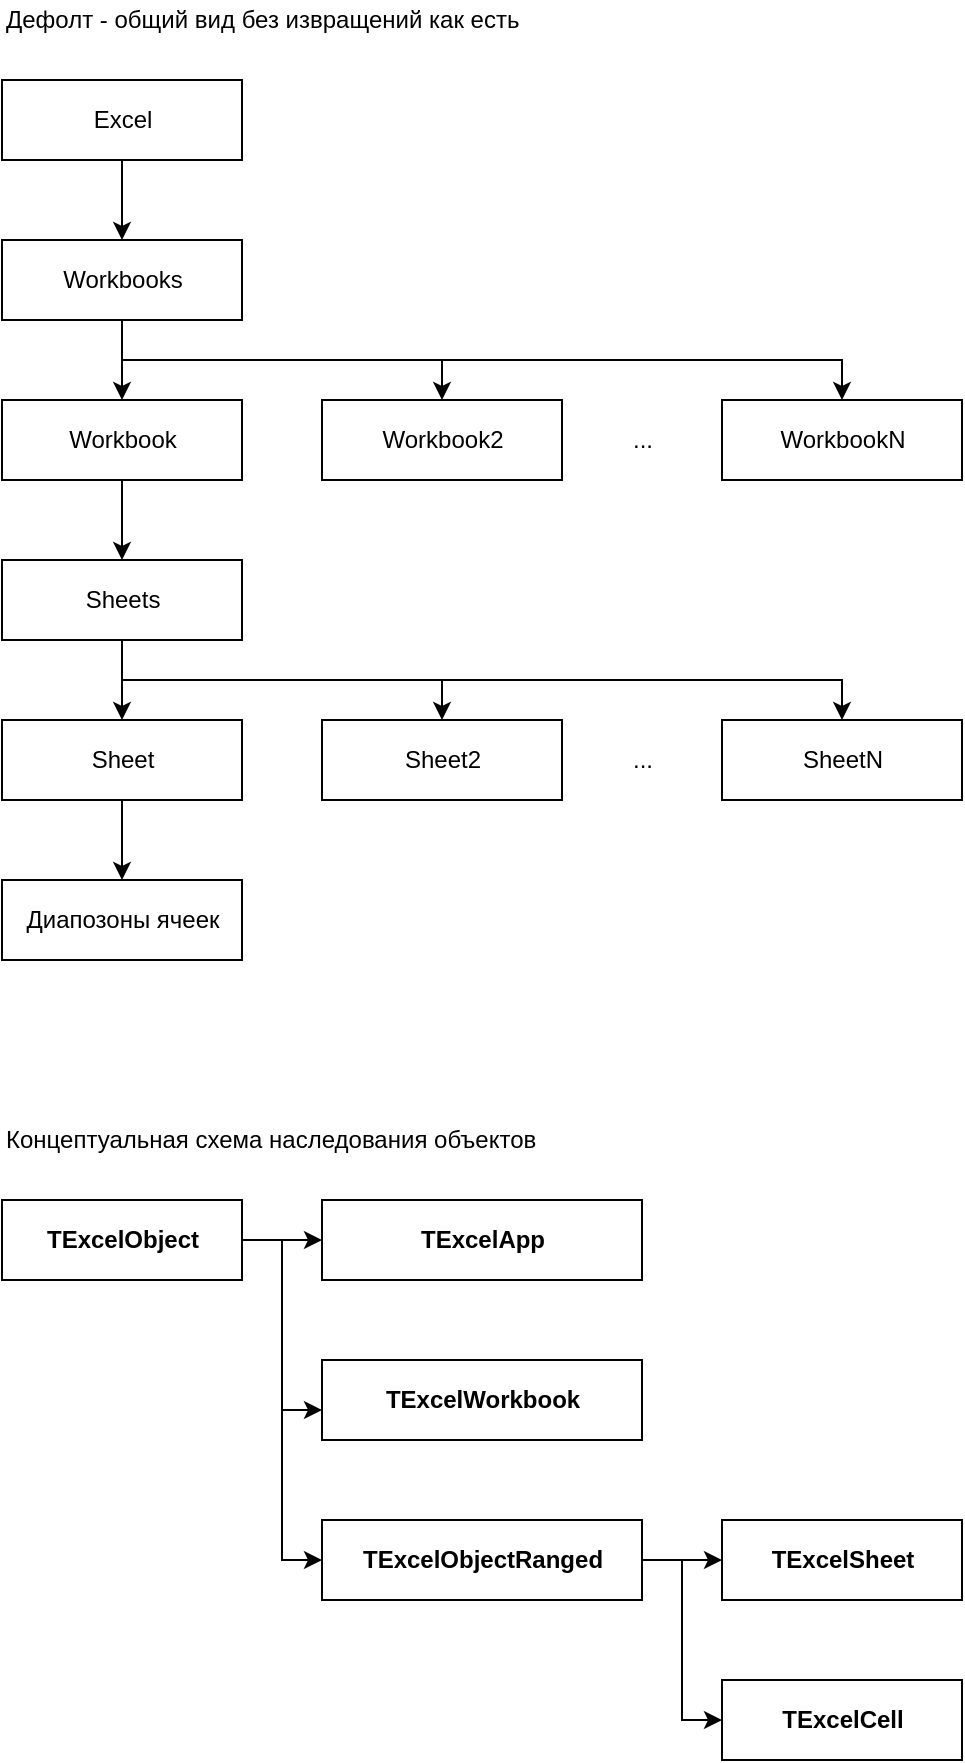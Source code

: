<mxfile version="15.4.0" type="device" pages="6"><diagram id="fDUFHRZLXLaSYRtYSk_y" name="Иерархия Excel"><mxGraphModel dx="981" dy="594" grid="1" gridSize="10" guides="1" tooltips="1" connect="1" arrows="1" fold="1" page="1" pageScale="1" pageWidth="827" pageHeight="1169" math="0" shadow="0"><root><mxCell id="sSDdr07-RiY3zmWLrhLh-0"/><mxCell id="sSDdr07-RiY3zmWLrhLh-1" parent="sSDdr07-RiY3zmWLrhLh-0"/><mxCell id="Y1Kk1Gz4nAogpGu6ACNP-11" value="" style="group" vertex="1" connectable="0" parent="sSDdr07-RiY3zmWLrhLh-1"><mxGeometry x="40" y="600" width="480" height="320" as="geometry"/></mxCell><mxCell id="SP8QF8485G7SeEir1WLa-0" value="Концептуальная схема наследования объектов" style="text;html=1;align=left;verticalAlign=middle;resizable=0;points=[];autosize=1;strokeColor=none;fillColor=none;" vertex="1" parent="Y1Kk1Gz4nAogpGu6ACNP-11"><mxGeometry width="280" height="20" as="geometry"/></mxCell><mxCell id="Y1Kk1Gz4nAogpGu6ACNP-3" value="&lt;b&gt;TExcelObject&lt;/b&gt;" style="html=1;" vertex="1" parent="Y1Kk1Gz4nAogpGu6ACNP-11"><mxGeometry y="40" width="120" height="40" as="geometry"/></mxCell><mxCell id="Y1Kk1Gz4nAogpGu6ACNP-4" value="&lt;b&gt;TExcelApp&lt;/b&gt;" style="html=1;" vertex="1" parent="Y1Kk1Gz4nAogpGu6ACNP-11"><mxGeometry x="160" y="40" width="160" height="40" as="geometry"/></mxCell><mxCell id="Y1Kk1Gz4nAogpGu6ACNP-0" value="" style="edgeStyle=orthogonalEdgeStyle;rounded=0;orthogonalLoop=1;jettySize=auto;html=1;" edge="1" parent="Y1Kk1Gz4nAogpGu6ACNP-11" source="Y1Kk1Gz4nAogpGu6ACNP-3" target="Y1Kk1Gz4nAogpGu6ACNP-4"><mxGeometry relative="1" as="geometry"/></mxCell><mxCell id="Y1Kk1Gz4nAogpGu6ACNP-5" value="&lt;span style=&quot;font-weight: 700&quot;&gt;TExcelWorkbook&lt;/span&gt;" style="html=1;" vertex="1" parent="Y1Kk1Gz4nAogpGu6ACNP-11"><mxGeometry x="160" y="120" width="160" height="40" as="geometry"/></mxCell><mxCell id="Y1Kk1Gz4nAogpGu6ACNP-1" value="" style="edgeStyle=orthogonalEdgeStyle;rounded=0;orthogonalLoop=1;jettySize=auto;html=1;" edge="1" parent="Y1Kk1Gz4nAogpGu6ACNP-11" source="Y1Kk1Gz4nAogpGu6ACNP-3" target="Y1Kk1Gz4nAogpGu6ACNP-5"><mxGeometry relative="1" as="geometry"><Array as="points"><mxPoint x="140" y="60"/><mxPoint x="140" y="145"/></Array></mxGeometry></mxCell><mxCell id="Y1Kk1Gz4nAogpGu6ACNP-6" value="&lt;b&gt;TExcelSheet&lt;/b&gt;" style="html=1;" vertex="1" parent="Y1Kk1Gz4nAogpGu6ACNP-11"><mxGeometry x="360" y="200" width="120" height="40" as="geometry"/></mxCell><mxCell id="Y1Kk1Gz4nAogpGu6ACNP-7" value="&lt;b&gt;TExcelCell&lt;/b&gt;" style="html=1;" vertex="1" parent="Y1Kk1Gz4nAogpGu6ACNP-11"><mxGeometry x="360" y="280" width="120" height="40" as="geometry"/></mxCell><mxCell id="Y1Kk1Gz4nAogpGu6ACNP-8" style="edgeStyle=orthogonalEdgeStyle;shape=connector;rounded=0;orthogonalLoop=1;jettySize=auto;html=1;labelBackgroundColor=default;strokeColor=default;fontFamily=Helvetica;fontSize=11;fontColor=default;endArrow=classic;" edge="1" parent="Y1Kk1Gz4nAogpGu6ACNP-11" source="Y1Kk1Gz4nAogpGu6ACNP-10" target="Y1Kk1Gz4nAogpGu6ACNP-6"><mxGeometry relative="1" as="geometry"/></mxCell><mxCell id="Y1Kk1Gz4nAogpGu6ACNP-9" style="edgeStyle=orthogonalEdgeStyle;shape=connector;rounded=0;orthogonalLoop=1;jettySize=auto;html=1;entryX=0;entryY=0.5;entryDx=0;entryDy=0;labelBackgroundColor=default;strokeColor=default;fontFamily=Helvetica;fontSize=11;fontColor=default;endArrow=classic;" edge="1" parent="Y1Kk1Gz4nAogpGu6ACNP-11" source="Y1Kk1Gz4nAogpGu6ACNP-10" target="Y1Kk1Gz4nAogpGu6ACNP-7"><mxGeometry relative="1" as="geometry"/></mxCell><mxCell id="Y1Kk1Gz4nAogpGu6ACNP-10" value="&lt;b&gt;TExcelObjectRanged&lt;/b&gt;" style="html=1;" vertex="1" parent="Y1Kk1Gz4nAogpGu6ACNP-11"><mxGeometry x="160" y="200" width="160" height="40" as="geometry"/></mxCell><mxCell id="Y1Kk1Gz4nAogpGu6ACNP-2" style="edgeStyle=orthogonalEdgeStyle;shape=connector;rounded=0;orthogonalLoop=1;jettySize=auto;html=1;entryX=0;entryY=0.5;entryDx=0;entryDy=0;labelBackgroundColor=default;strokeColor=default;fontFamily=Helvetica;fontSize=11;fontColor=default;endArrow=classic;" edge="1" parent="Y1Kk1Gz4nAogpGu6ACNP-11" source="Y1Kk1Gz4nAogpGu6ACNP-3" target="Y1Kk1Gz4nAogpGu6ACNP-10"><mxGeometry relative="1" as="geometry"/></mxCell><mxCell id="Y1Kk1Gz4nAogpGu6ACNP-12" value="" style="group" vertex="1" connectable="0" parent="sSDdr07-RiY3zmWLrhLh-1"><mxGeometry x="40" y="40" width="480" height="480" as="geometry"/></mxCell><mxCell id="XeHTkl830fQCauUMxQ_j-0" value="Excel" style="html=1;" parent="Y1Kk1Gz4nAogpGu6ACNP-12" vertex="1"><mxGeometry y="40" width="120" height="40" as="geometry"/></mxCell><mxCell id="XeHTkl830fQCauUMxQ_j-1" value="Workbooks" style="html=1;" parent="Y1Kk1Gz4nAogpGu6ACNP-12" vertex="1"><mxGeometry y="120" width="120" height="40" as="geometry"/></mxCell><mxCell id="XeHTkl830fQCauUMxQ_j-2" value="" style="edgeStyle=orthogonalEdgeStyle;rounded=0;orthogonalLoop=1;jettySize=auto;html=1;fontColor=#6600CC;startArrow=none;startFill=0;endArrow=classic;endFill=1;" parent="Y1Kk1Gz4nAogpGu6ACNP-12" source="XeHTkl830fQCauUMxQ_j-0" target="XeHTkl830fQCauUMxQ_j-1" edge="1"><mxGeometry relative="1" as="geometry"/></mxCell><mxCell id="XeHTkl830fQCauUMxQ_j-3" value="Workbook" style="html=1;" parent="Y1Kk1Gz4nAogpGu6ACNP-12" vertex="1"><mxGeometry y="200" width="120" height="40" as="geometry"/></mxCell><mxCell id="XeHTkl830fQCauUMxQ_j-4" value="" style="edgeStyle=orthogonalEdgeStyle;rounded=0;orthogonalLoop=1;jettySize=auto;html=1;fontColor=#6600CC;startArrow=none;startFill=0;endArrow=classic;endFill=1;" parent="Y1Kk1Gz4nAogpGu6ACNP-12" source="XeHTkl830fQCauUMxQ_j-1" target="XeHTkl830fQCauUMxQ_j-3" edge="1"><mxGeometry relative="1" as="geometry"/></mxCell><mxCell id="XeHTkl830fQCauUMxQ_j-5" value="Sheets" style="html=1;" parent="Y1Kk1Gz4nAogpGu6ACNP-12" vertex="1"><mxGeometry y="280" width="120" height="40" as="geometry"/></mxCell><mxCell id="XeHTkl830fQCauUMxQ_j-6" value="" style="edgeStyle=orthogonalEdgeStyle;rounded=0;orthogonalLoop=1;jettySize=auto;html=1;fontColor=#6600CC;startArrow=none;startFill=0;endArrow=classic;endFill=1;" parent="Y1Kk1Gz4nAogpGu6ACNP-12" source="XeHTkl830fQCauUMxQ_j-3" target="XeHTkl830fQCauUMxQ_j-5" edge="1"><mxGeometry relative="1" as="geometry"/></mxCell><mxCell id="XeHTkl830fQCauUMxQ_j-7" value="Sheet" style="html=1;" parent="Y1Kk1Gz4nAogpGu6ACNP-12" vertex="1"><mxGeometry y="360" width="120" height="40" as="geometry"/></mxCell><mxCell id="XeHTkl830fQCauUMxQ_j-8" value="" style="edgeStyle=orthogonalEdgeStyle;rounded=0;orthogonalLoop=1;jettySize=auto;html=1;fontColor=#6600CC;startArrow=none;startFill=0;endArrow=classic;endFill=1;" parent="Y1Kk1Gz4nAogpGu6ACNP-12" source="XeHTkl830fQCauUMxQ_j-5" target="XeHTkl830fQCauUMxQ_j-7" edge="1"><mxGeometry relative="1" as="geometry"/></mxCell><mxCell id="XeHTkl830fQCauUMxQ_j-9" value="Диапозоны ячеек" style="html=1;" parent="Y1Kk1Gz4nAogpGu6ACNP-12" vertex="1"><mxGeometry y="440" width="120" height="40" as="geometry"/></mxCell><mxCell id="XeHTkl830fQCauUMxQ_j-10" value="" style="edgeStyle=orthogonalEdgeStyle;rounded=0;orthogonalLoop=1;jettySize=auto;html=1;fontColor=#6600CC;startArrow=none;startFill=0;endArrow=classic;endFill=1;" parent="Y1Kk1Gz4nAogpGu6ACNP-12" source="XeHTkl830fQCauUMxQ_j-7" target="XeHTkl830fQCauUMxQ_j-9" edge="1"><mxGeometry relative="1" as="geometry"/></mxCell><mxCell id="XeHTkl830fQCauUMxQ_j-11" value="Workbook2" style="html=1;" parent="Y1Kk1Gz4nAogpGu6ACNP-12" vertex="1"><mxGeometry x="160" y="200" width="120" height="40" as="geometry"/></mxCell><mxCell id="XeHTkl830fQCauUMxQ_j-16" style="edgeStyle=orthogonalEdgeStyle;rounded=0;orthogonalLoop=1;jettySize=auto;html=1;entryX=0.5;entryY=0;entryDx=0;entryDy=0;fontColor=#6600CC;startArrow=none;startFill=0;endArrow=classic;endFill=1;" parent="Y1Kk1Gz4nAogpGu6ACNP-12" source="XeHTkl830fQCauUMxQ_j-1" target="XeHTkl830fQCauUMxQ_j-11" edge="1"><mxGeometry relative="1" as="geometry"><Array as="points"><mxPoint x="60" y="180"/><mxPoint x="220" y="180"/></Array></mxGeometry></mxCell><mxCell id="XeHTkl830fQCauUMxQ_j-13" value="Sheet2" style="html=1;" parent="Y1Kk1Gz4nAogpGu6ACNP-12" vertex="1"><mxGeometry x="160" y="360" width="120" height="40" as="geometry"/></mxCell><mxCell id="XeHTkl830fQCauUMxQ_j-18" style="edgeStyle=orthogonalEdgeStyle;rounded=0;orthogonalLoop=1;jettySize=auto;html=1;entryX=0.5;entryY=0;entryDx=0;entryDy=0;fontColor=#6600CC;startArrow=none;startFill=0;endArrow=classic;endFill=1;" parent="Y1Kk1Gz4nAogpGu6ACNP-12" source="XeHTkl830fQCauUMxQ_j-5" target="XeHTkl830fQCauUMxQ_j-13" edge="1"><mxGeometry relative="1" as="geometry"><Array as="points"><mxPoint x="60" y="340"/><mxPoint x="220" y="340"/></Array></mxGeometry></mxCell><mxCell id="XeHTkl830fQCauUMxQ_j-14" value="SheetN" style="html=1;" parent="Y1Kk1Gz4nAogpGu6ACNP-12" vertex="1"><mxGeometry x="360" y="360" width="120" height="40" as="geometry"/></mxCell><mxCell id="XeHTkl830fQCauUMxQ_j-19" style="edgeStyle=orthogonalEdgeStyle;rounded=0;orthogonalLoop=1;jettySize=auto;html=1;entryX=0.5;entryY=0;entryDx=0;entryDy=0;fontColor=#6600CC;startArrow=none;startFill=0;endArrow=classic;endFill=1;" parent="Y1Kk1Gz4nAogpGu6ACNP-12" source="XeHTkl830fQCauUMxQ_j-5" target="XeHTkl830fQCauUMxQ_j-14" edge="1"><mxGeometry relative="1" as="geometry"><Array as="points"><mxPoint x="60" y="340"/><mxPoint x="420" y="340"/></Array></mxGeometry></mxCell><mxCell id="XeHTkl830fQCauUMxQ_j-15" value="WorkbookN" style="html=1;" parent="Y1Kk1Gz4nAogpGu6ACNP-12" vertex="1"><mxGeometry x="360" y="200" width="120" height="40" as="geometry"/></mxCell><mxCell id="XeHTkl830fQCauUMxQ_j-17" style="edgeStyle=orthogonalEdgeStyle;rounded=0;orthogonalLoop=1;jettySize=auto;html=1;entryX=0.5;entryY=0;entryDx=0;entryDy=0;fontColor=#6600CC;startArrow=none;startFill=0;endArrow=classic;endFill=1;" parent="Y1Kk1Gz4nAogpGu6ACNP-12" source="XeHTkl830fQCauUMxQ_j-1" target="XeHTkl830fQCauUMxQ_j-15" edge="1"><mxGeometry relative="1" as="geometry"><Array as="points"><mxPoint x="60" y="180"/><mxPoint x="420" y="180"/></Array></mxGeometry></mxCell><mxCell id="XeHTkl830fQCauUMxQ_j-20" value="..." style="text;html=1;align=center;verticalAlign=middle;resizable=0;points=[];autosize=1;strokeColor=none;fillColor=none;" parent="Y1Kk1Gz4nAogpGu6ACNP-12" vertex="1"><mxGeometry x="305" y="210" width="30" height="20" as="geometry"/></mxCell><mxCell id="XeHTkl830fQCauUMxQ_j-21" value="..." style="text;html=1;align=center;verticalAlign=middle;resizable=0;points=[];autosize=1;strokeColor=none;fillColor=none;" parent="Y1Kk1Gz4nAogpGu6ACNP-12" vertex="1"><mxGeometry x="305" y="370" width="30" height="20" as="geometry"/></mxCell><mxCell id="mKFRxqX235fmESOdMT0j-0" value="Дефолт - общий вид без извращений как есть" style="text;html=1;align=left;verticalAlign=middle;resizable=0;points=[];autosize=1;strokeColor=none;fillColor=none;" parent="Y1Kk1Gz4nAogpGu6ACNP-12" vertex="1"><mxGeometry width="270" height="20" as="geometry"/></mxCell></root></mxGraphModel></diagram><diagram id="uTiYRtG-SRuJwtKcrXmd" name="Иерархия Таблиц"><mxGraphModel dx="1185" dy="718" grid="1" gridSize="10" guides="1" tooltips="1" connect="1" arrows="1" fold="1" page="1" pageScale="1" pageWidth="827" pageHeight="1169" math="0" shadow="0"><root><mxCell id="0"/><mxCell id="1" parent="0"/><mxCell id="YXy5Oto07QY76fAByr8c-6" style="edgeStyle=orthogonalEdgeStyle;rounded=0;orthogonalLoop=1;jettySize=auto;html=1;startArrow=none;" parent="1" source="YXy5Oto07QY76fAByr8c-3" edge="1"><mxGeometry relative="1" as="geometry"><Array as="points"><mxPoint x="100" y="140"/><mxPoint x="420" y="140"/></Array><mxPoint x="260" y="160" as="targetPoint"/></mxGeometry></mxCell><mxCell id="9iwabxUxQVvlOnYs4-sg-20" value="" style="group" vertex="1" connectable="0" parent="1"><mxGeometry x="40" y="40" width="640" height="480" as="geometry"/></mxCell><mxCell id="mE_-lX5yXR29C5gTKQXK-2" value="Таблица Excel - Композиция" style="text;html=1;align=left;verticalAlign=middle;resizable=0;points=[];autosize=1;strokeColor=none;fillColor=none;" parent="9iwabxUxQVvlOnYs4-sg-20" vertex="1"><mxGeometry width="170" height="20" as="geometry"/></mxCell><mxCell id="uas0k_4Z_M4q7gc-yB5U-1" value="Данные" style="html=1;" vertex="1" parent="9iwabxUxQVvlOnYs4-sg-20"><mxGeometry x="80" y="280" width="120" height="40" as="geometry"/></mxCell><mxCell id="uas0k_4Z_M4q7gc-yB5U-7" value="Создатель таблицы из данных" style="html=1;whiteSpace=wrap;" vertex="1" parent="9iwabxUxQVvlOnYs4-sg-20"><mxGeometry x="360" y="40" width="120" height="40" as="geometry"/></mxCell><mxCell id="uas0k_4Z_M4q7gc-yB5U-9" value="Заголовки" style="html=1;whiteSpace=wrap;" vertex="1" parent="9iwabxUxQVvlOnYs4-sg-20"><mxGeometry x="440" y="120" width="120" height="40" as="geometry"/></mxCell><mxCell id="uas0k_4Z_M4q7gc-yB5U-10" value="" style="edgeStyle=orthogonalEdgeStyle;rounded=0;orthogonalLoop=1;jettySize=auto;html=1;endArrow=none;endFill=0;startFill=1;startArrow=diamondThin;" edge="1" parent="9iwabxUxQVvlOnYs4-sg-20" source="uas0k_4Z_M4q7gc-yB5U-7" target="uas0k_4Z_M4q7gc-yB5U-9"><mxGeometry relative="1" as="geometry"><Array as="points"><mxPoint x="420" y="140"/></Array></mxGeometry></mxCell><mxCell id="AWZUppBOXaTo5AtnnMFe-3" value="Лист" style="html=1;dashed=1;dashPattern=1 4;" vertex="1" parent="9iwabxUxQVvlOnYs4-sg-20"><mxGeometry x="80" y="440" width="120" height="40" as="geometry"/></mxCell><mxCell id="JonCK8XZlaxlKHGXW6zy-1" value="Заголовок" style="html=1;" vertex="1" parent="9iwabxUxQVvlOnYs4-sg-20"><mxGeometry x="160" y="200" width="120" height="40" as="geometry"/></mxCell><mxCell id="JonCK8XZlaxlKHGXW6zy-15" value="Название" style="html=1;" vertex="1" parent="9iwabxUxQVvlOnYs4-sg-20"><mxGeometry x="80" y="360" width="120" height="40" as="geometry"/></mxCell><mxCell id="JonCK8XZlaxlKHGXW6zy-33" style="edgeStyle=orthogonalEdgeStyle;rounded=0;orthogonalLoop=1;jettySize=auto;html=1;entryX=0;entryY=0.5;entryDx=0;entryDy=0;startArrow=diamondThin;startFill=1;endArrow=none;endFill=0;" edge="1" parent="9iwabxUxQVvlOnYs4-sg-20" source="JonCK8XZlaxlKHGXW6zy-18" target="JonCK8XZlaxlKHGXW6zy-15"><mxGeometry relative="1" as="geometry"><Array as="points"><mxPoint x="40" y="380"/></Array></mxGeometry></mxCell><mxCell id="JonCK8XZlaxlKHGXW6zy-34" style="edgeStyle=orthogonalEdgeStyle;rounded=0;orthogonalLoop=1;jettySize=auto;html=1;entryX=0;entryY=0.5;entryDx=0;entryDy=0;startArrow=diamondThin;startFill=1;endArrow=none;endFill=0;dashed=1;dashPattern=1 4;" edge="1" parent="9iwabxUxQVvlOnYs4-sg-20" source="JonCK8XZlaxlKHGXW6zy-18" target="AWZUppBOXaTo5AtnnMFe-3"><mxGeometry relative="1" as="geometry"><Array as="points"><mxPoint x="40" y="460"/></Array></mxGeometry></mxCell><mxCell id="JonCK8XZlaxlKHGXW6zy-35" style="edgeStyle=orthogonalEdgeStyle;rounded=0;orthogonalLoop=1;jettySize=auto;html=1;entryX=0;entryY=0.5;entryDx=0;entryDy=0;startArrow=diamondThin;startFill=1;endArrow=none;endFill=0;" edge="1" parent="9iwabxUxQVvlOnYs4-sg-20" source="JonCK8XZlaxlKHGXW6zy-18" target="uas0k_4Z_M4q7gc-yB5U-1"><mxGeometry relative="1" as="geometry"><Array as="points"><mxPoint x="40" y="300"/></Array></mxGeometry></mxCell><mxCell id="JonCK8XZlaxlKHGXW6zy-18" value="Таблица" style="html=1;" vertex="1" parent="9iwabxUxQVvlOnYs4-sg-20"><mxGeometry y="40" width="120" height="40" as="geometry"/></mxCell><mxCell id="P-mnf1wLE_Wc1UNROkIk-3" style="edgeStyle=orthogonalEdgeStyle;rounded=0;orthogonalLoop=1;jettySize=auto;html=1;entryX=1;entryY=0.5;entryDx=0;entryDy=0;startArrow=none;startFill=0;endArrow=classic;endFill=1;dashed=1;" edge="1" parent="9iwabxUxQVvlOnYs4-sg-20" source="uas0k_4Z_M4q7gc-yB5U-7" target="JonCK8XZlaxlKHGXW6zy-18"><mxGeometry relative="1" as="geometry"/></mxCell><mxCell id="JonCK8XZlaxlKHGXW6zy-36" style="edgeStyle=orthogonalEdgeStyle;rounded=0;orthogonalLoop=1;jettySize=auto;html=1;entryX=0;entryY=0.5;entryDx=0;entryDy=0;startArrow=diamondThin;startFill=1;endArrow=none;endFill=0;" edge="1" parent="9iwabxUxQVvlOnYs4-sg-20" source="8SUicmTtEMWlD9hYI4ht-1" target="JonCK8XZlaxlKHGXW6zy-1"><mxGeometry relative="1" as="geometry"><Array as="points"><mxPoint x="120" y="220"/></Array></mxGeometry></mxCell><mxCell id="8SUicmTtEMWlD9hYI4ht-1" value="Заголовки" style="html=1;" vertex="1" parent="9iwabxUxQVvlOnYs4-sg-20"><mxGeometry x="80" y="120" width="120" height="40" as="geometry"/></mxCell><mxCell id="JonCK8XZlaxlKHGXW6zy-31" style="edgeStyle=orthogonalEdgeStyle;rounded=0;orthogonalLoop=1;jettySize=auto;html=1;entryX=0;entryY=0.5;entryDx=0;entryDy=0;startArrow=diamondThin;startFill=1;endArrow=none;endFill=0;" edge="1" parent="9iwabxUxQVvlOnYs4-sg-20" source="JonCK8XZlaxlKHGXW6zy-18" target="8SUicmTtEMWlD9hYI4ht-1"><mxGeometry relative="1" as="geometry"><Array as="points"><mxPoint x="40" y="140"/></Array></mxGeometry></mxCell><mxCell id="P-mnf1wLE_Wc1UNROkIk-4" value="Заголовок" style="html=1;" vertex="1" parent="9iwabxUxQVvlOnYs4-sg-20"><mxGeometry x="520" y="200" width="120" height="40" as="geometry"/></mxCell><mxCell id="P-mnf1wLE_Wc1UNROkIk-5" style="edgeStyle=orthogonalEdgeStyle;rounded=0;orthogonalLoop=1;jettySize=auto;html=1;entryX=0;entryY=0.5;entryDx=0;entryDy=0;startArrow=diamondThin;startFill=1;endArrow=none;endFill=0;" edge="1" parent="9iwabxUxQVvlOnYs4-sg-20" source="uas0k_4Z_M4q7gc-yB5U-9" target="P-mnf1wLE_Wc1UNROkIk-4"><mxGeometry relative="1" as="geometry"><Array as="points"><mxPoint x="480" y="220"/></Array></mxGeometry></mxCell><mxCell id="9iwabxUxQVvlOnYs4-sg-21" value="" style="group" vertex="1" connectable="0" parent="1"><mxGeometry x="40" y="600" width="760" height="240" as="geometry"/></mxCell><mxCell id="JonCK8XZlaxlKHGXW6zy-7" value="TExcelCell" style="html=1;" vertex="1" parent="9iwabxUxQVvlOnYs4-sg-21"><mxGeometry x="160" y="120" width="120" height="40" as="geometry"/></mxCell><mxCell id="P-mnf1wLE_Wc1UNROkIk-6" value="Таблица Excel - Наследование объектов" style="text;html=1;align=left;verticalAlign=middle;resizable=0;points=[];autosize=1;strokeColor=none;fillColor=none;" vertex="1" parent="9iwabxUxQVvlOnYs4-sg-21"><mxGeometry width="240" height="20" as="geometry"/></mxCell><mxCell id="P-mnf1wLE_Wc1UNROkIk-7" value="Таблица" style="html=1;" vertex="1" parent="9iwabxUxQVvlOnYs4-sg-21"><mxGeometry x="320" y="120" width="120" height="40" as="geometry"/></mxCell><mxCell id="P-mnf1wLE_Wc1UNROkIk-12" value="" style="edgeStyle=orthogonalEdgeStyle;rounded=0;orthogonalLoop=1;jettySize=auto;html=1;startArrow=none;startFill=0;endArrow=block;endFill=1;" edge="1" parent="9iwabxUxQVvlOnYs4-sg-21" source="P-mnf1wLE_Wc1UNROkIk-8" target="JonCK8XZlaxlKHGXW6zy-7"><mxGeometry relative="1" as="geometry"><Array as="points"><mxPoint x="540" y="180"/><mxPoint x="220" y="180"/></Array></mxGeometry></mxCell><mxCell id="P-mnf1wLE_Wc1UNROkIk-8" value="TExcelTableHeader" style="html=1;" vertex="1" parent="9iwabxUxQVvlOnYs4-sg-21"><mxGeometry x="480" y="200" width="120" height="40" as="geometry"/></mxCell><mxCell id="P-mnf1wLE_Wc1UNROkIk-9" value="TExcelObjectRanged" style="html=1;" vertex="1" parent="9iwabxUxQVvlOnYs4-sg-21"><mxGeometry x="160" y="40" width="120" height="40" as="geometry"/></mxCell><mxCell id="P-mnf1wLE_Wc1UNROkIk-11" value="" style="edgeStyle=orthogonalEdgeStyle;rounded=0;orthogonalLoop=1;jettySize=auto;html=1;startArrow=none;startFill=0;endArrow=block;endFill=1;" edge="1" parent="9iwabxUxQVvlOnYs4-sg-21" source="JonCK8XZlaxlKHGXW6zy-7" target="P-mnf1wLE_Wc1UNROkIk-9"><mxGeometry relative="1" as="geometry"/></mxCell><mxCell id="P-mnf1wLE_Wc1UNROkIk-13" style="edgeStyle=orthogonalEdgeStyle;rounded=0;orthogonalLoop=1;jettySize=auto;html=1;entryX=0.5;entryY=1;entryDx=0;entryDy=0;startArrow=none;startFill=0;endArrow=block;endFill=1;" edge="1" parent="9iwabxUxQVvlOnYs4-sg-21" source="P-mnf1wLE_Wc1UNROkIk-7" target="P-mnf1wLE_Wc1UNROkIk-9"><mxGeometry relative="1" as="geometry"><Array as="points"><mxPoint x="380" y="100"/><mxPoint x="220" y="100"/></Array></mxGeometry></mxCell><mxCell id="P-mnf1wLE_Wc1UNROkIk-18" style="edgeStyle=orthogonalEdgeStyle;rounded=0;orthogonalLoop=1;jettySize=auto;html=1;entryX=0.5;entryY=1;entryDx=0;entryDy=0;startArrow=none;startFill=0;endArrow=block;endFill=1;" edge="1" parent="9iwabxUxQVvlOnYs4-sg-21" source="P-mnf1wLE_Wc1UNROkIk-14" target="P-mnf1wLE_Wc1UNROkIk-9"><mxGeometry relative="1" as="geometry"><Array as="points"><mxPoint x="540" y="100"/><mxPoint x="220" y="100"/></Array></mxGeometry></mxCell><mxCell id="P-mnf1wLE_Wc1UNROkIk-14" value="TExcelTableHeaders" style="html=1;" vertex="1" parent="9iwabxUxQVvlOnYs4-sg-21"><mxGeometry x="480" y="120" width="120" height="40" as="geometry"/></mxCell><mxCell id="P-mnf1wLE_Wc1UNROkIk-15" value="Название" style="html=1;" vertex="1" parent="9iwabxUxQVvlOnYs4-sg-21"><mxGeometry y="120" width="120" height="40" as="geometry"/></mxCell><mxCell id="9iwabxUxQVvlOnYs4-sg-1" style="edgeStyle=orthogonalEdgeStyle;rounded=0;orthogonalLoop=1;jettySize=auto;html=1;entryX=1;entryY=0.5;entryDx=0;entryDy=0;startArrow=none;startFill=0;endArrow=none;endFill=0;" edge="1" parent="9iwabxUxQVvlOnYs4-sg-21" source="JonCK8XZlaxlKHGXW6zy-7" target="P-mnf1wLE_Wc1UNROkIk-15"><mxGeometry relative="1" as="geometry"><Array as="points"><mxPoint x="130" y="140"/><mxPoint x="130" y="140"/></Array></mxGeometry></mxCell><mxCell id="P-mnf1wLE_Wc1UNROkIk-19" style="edgeStyle=orthogonalEdgeStyle;rounded=0;orthogonalLoop=1;jettySize=auto;html=1;entryX=0.5;entryY=1;entryDx=0;entryDy=0;startArrow=none;startFill=0;endArrow=block;endFill=1;" edge="1" parent="9iwabxUxQVvlOnYs4-sg-21" source="P-mnf1wLE_Wc1UNROkIk-17" target="P-mnf1wLE_Wc1UNROkIk-9"><mxGeometry relative="1" as="geometry"><Array as="points"><mxPoint x="700" y="100"/><mxPoint x="220" y="100"/></Array></mxGeometry></mxCell><mxCell id="P-mnf1wLE_Wc1UNROkIk-17" value="Данные" style="html=1;" vertex="1" parent="9iwabxUxQVvlOnYs4-sg-21"><mxGeometry x="640" y="120" width="120" height="40" as="geometry"/></mxCell></root></mxGraphModel></diagram><diagram id="oIOq-UZjPkqR62pnwOG4" name="Объекты - UML"><mxGraphModel dx="2858" dy="1231" grid="1" gridSize="10" guides="1" tooltips="1" connect="1" arrows="1" fold="1" page="1" pageScale="1" pageWidth="827" pageHeight="1169" math="0" shadow="0"><root><mxCell id="u-y3Im_nWXZUekCYOAVQ-0"/><mxCell id="u-y3Im_nWXZUekCYOAVQ-1" parent="u-y3Im_nWXZUekCYOAVQ-0"/><mxCell id="tMyylzSRXOki2hdupdRx-4" value="" style="edgeStyle=orthogonalEdgeStyle;rounded=0;orthogonalLoop=1;jettySize=auto;html=1;startArrow=block;startFill=1;endArrow=none;endFill=0;" parent="u-y3Im_nWXZUekCYOAVQ-1" source="uuKaM8J5ZmQ0XjGHtxZ0-0" target="tMyylzSRXOki2hdupdRx-0" edge="1"><mxGeometry relative="1" as="geometry"><Array as="points"><mxPoint x="260" y="600"/><mxPoint x="740" y="600"/></Array></mxGeometry></mxCell><mxCell id="m7RVl0oZK0LmOz27rBNm-4" value="" style="edgeStyle=orthogonalEdgeStyle;rounded=0;orthogonalLoop=1;jettySize=auto;html=1;endFill=0;endArrow=none;startFill=1;startArrow=block;" parent="u-y3Im_nWXZUekCYOAVQ-1" source="uuKaM8J5ZmQ0XjGHtxZ0-0" target="m7RVl0oZK0LmOz27rBNm-0" edge="1"><mxGeometry relative="1" as="geometry"><Array as="points"><mxPoint x="260" y="600"/><mxPoint x="1120" y="600"/></Array></mxGeometry></mxCell><mxCell id="51bh8_2RbeXDT_OlumHu-16" style="edgeStyle=orthogonalEdgeStyle;shape=connector;rounded=0;orthogonalLoop=1;jettySize=auto;html=1;entryX=0.5;entryY=0;entryDx=0;entryDy=0;labelBackgroundColor=default;strokeColor=default;fontFamily=Helvetica;fontSize=11;fontColor=default;startArrow=block;startFill=1;endArrow=none;endFill=0;" parent="u-y3Im_nWXZUekCYOAVQ-1" source="uuKaM8J5ZmQ0XjGHtxZ0-0" target="51bh8_2RbeXDT_OlumHu-0" edge="1"><mxGeometry relative="1" as="geometry"><Array as="points"><mxPoint x="260" y="600"/><mxPoint x="280" y="600"/></Array></mxGeometry></mxCell><mxCell id="uuKaM8J5ZmQ0XjGHtxZ0-0" value="TExcelObject" style="swimlane;fontStyle=1;align=center;verticalAlign=top;childLayout=stackLayout;horizontal=1;startSize=26;horizontalStack=0;resizeParent=1;resizeParentMax=0;resizeLast=0;collapsible=1;marginBottom=0;" parent="u-y3Im_nWXZUekCYOAVQ-1" vertex="1"><mxGeometry x="40" width="440" height="554" as="geometry"/></mxCell><mxCell id="uuKaM8J5ZmQ0XjGHtxZ0-1" value="# Variant vData" style="text;strokeColor=none;fillColor=none;align=left;verticalAlign=top;spacingLeft=4;spacingRight=4;overflow=hidden;rotatable=0;points=[[0,0.5],[1,0.5]];portConstraint=eastwest;" parent="uuKaM8J5ZmQ0XjGHtxZ0-0" vertex="1"><mxGeometry y="26" width="440" height="26" as="geometry"/></mxCell><mxCell id="zDpgnqGgs8dJ4jIcNNXT-6" value="# Variant vDataChild" style="text;strokeColor=none;fillColor=none;align=left;verticalAlign=top;spacingLeft=4;spacingRight=4;overflow=hidden;rotatable=0;points=[[0,0.5],[1,0.5]];portConstraint=eastwest;" parent="uuKaM8J5ZmQ0XjGHtxZ0-0" vertex="1"><mxGeometry y="52" width="440" height="26" as="geometry"/></mxCell><mxCell id="zDpgnqGgs8dJ4jIcNNXT-5" value="# TExcelObject* Parent" style="text;strokeColor=none;fillColor=none;align=left;verticalAlign=top;spacingLeft=4;spacingRight=4;overflow=hidden;rotatable=0;points=[[0,0.5],[1,0.5]];portConstraint=eastwest;" parent="uuKaM8J5ZmQ0XjGHtxZ0-0" vertex="1"><mxGeometry y="78" width="440" height="26" as="geometry"/></mxCell><mxCell id="2r12k9fpqqhRztOAtZuM-0" value="# std::list&lt;TExcelObject*&gt; Childs" style="text;strokeColor=none;fillColor=none;align=left;verticalAlign=top;spacingLeft=4;spacingRight=4;overflow=hidden;rotatable=0;points=[[0,0.5],[1,0.5]];portConstraint=eastwest;" parent="uuKaM8J5ZmQ0XjGHtxZ0-0" vertex="1"><mxGeometry y="104" width="440" height="26" as="geometry"/></mxCell><mxCell id="uuKaM8J5ZmQ0XjGHtxZ0-2" value="" style="line;strokeWidth=1;fillColor=none;align=left;verticalAlign=middle;spacingTop=-1;spacingLeft=3;spacingRight=3;rotatable=0;labelPosition=right;points=[];portConstraint=eastwest;" parent="uuKaM8J5ZmQ0XjGHtxZ0-0" vertex="1"><mxGeometry y="130" width="440" height="8" as="geometry"/></mxCell><mxCell id="uuKaM8J5ZmQ0XjGHtxZ0-3" value="- unsigned int getChildCountByType(const String&amp; oType)" style="text;strokeColor=none;fillColor=none;align=left;verticalAlign=top;spacingLeft=4;spacingRight=4;overflow=hidden;rotatable=0;points=[[0,0.5],[1,0.5]];portConstraint=eastwest;" parent="uuKaM8J5ZmQ0XjGHtxZ0-0" vertex="1"><mxGeometry y="138" width="440" height="26" as="geometry"/></mxCell><mxCell id="zDpgnqGgs8dJ4jIcNNXT-0" value="- void seekAndActivateByType(const String&amp; oType, const String&amp; name)" style="text;strokeColor=none;fillColor=none;align=left;verticalAlign=top;spacingLeft=4;spacingRight=4;overflow=hidden;rotatable=0;points=[[0,0.5],[1,0.5]];portConstraint=eastwest;" parent="uuKaM8J5ZmQ0XjGHtxZ0-0" vertex="1"><mxGeometry y="164" width="440" height="26" as="geometry"/></mxCell><mxCell id="zDpgnqGgs8dJ4jIcNNXT-1" value="- void seekAndActivateByType(const String&amp; oType, unsigned int Num)" style="text;strokeColor=none;fillColor=none;align=left;verticalAlign=top;spacingLeft=4;spacingRight=4;overflow=hidden;rotatable=0;points=[[0,0.5],[1,0.5]];portConstraint=eastwest;" parent="uuKaM8J5ZmQ0XjGHtxZ0-0" vertex="1"><mxGeometry y="190" width="440" height="26" as="geometry"/></mxCell><mxCell id="2r12k9fpqqhRztOAtZuM-1" value="# void RemoveChildClass(TExcelObject* child)" style="text;strokeColor=none;fillColor=none;align=left;verticalAlign=top;spacingLeft=4;spacingRight=4;overflow=hidden;rotatable=0;points=[[0,0.5],[1,0.5]];portConstraint=eastwest;fontStyle=0" parent="uuKaM8J5ZmQ0XjGHtxZ0-0" vertex="1"><mxGeometry y="216" width="440" height="26" as="geometry"/></mxCell><mxCell id="zDpgnqGgs8dJ4jIcNNXT-2" value="+ TExcelObject* getParent()" style="text;strokeColor=none;fillColor=none;align=left;verticalAlign=top;spacingLeft=4;spacingRight=4;overflow=hidden;rotatable=0;points=[[0,0.5],[1,0.5]];portConstraint=eastwest;" parent="uuKaM8J5ZmQ0XjGHtxZ0-0" vertex="1"><mxGeometry y="242" width="440" height="26" as="geometry"/></mxCell><mxCell id="zDpgnqGgs8dJ4jIcNNXT-3" value="+ Variant getParentVariant()" style="text;strokeColor=none;fillColor=none;align=left;verticalAlign=top;spacingLeft=4;spacingRight=4;overflow=hidden;rotatable=0;points=[[0,0.5],[1,0.5]];portConstraint=eastwest;" parent="uuKaM8J5ZmQ0XjGHtxZ0-0" vertex="1"><mxGeometry y="268" width="440" height="26" as="geometry"/></mxCell><mxCell id="zDpgnqGgs8dJ4jIcNNXT-4" value="+ Variant getVariant()" style="text;strokeColor=none;fillColor=none;align=left;verticalAlign=top;spacingLeft=4;spacingRight=4;overflow=hidden;rotatable=0;points=[[0,0.5],[1,0.5]];portConstraint=eastwest;" parent="uuKaM8J5ZmQ0XjGHtxZ0-0" vertex="1"><mxGeometry y="294" width="440" height="26" as="geometry"/></mxCell><mxCell id="zDpgnqGgs8dJ4jIcNNXT-7" value="+ void Show()" style="text;strokeColor=none;fillColor=none;align=left;verticalAlign=top;spacingLeft=4;spacingRight=4;overflow=hidden;rotatable=0;points=[[0,0.5],[1,0.5]];portConstraint=eastwest;" parent="uuKaM8J5ZmQ0XjGHtxZ0-0" vertex="1"><mxGeometry y="320" width="440" height="26" as="geometry"/></mxCell><mxCell id="zDpgnqGgs8dJ4jIcNNXT-8" value="+ void Hide()" style="text;strokeColor=none;fillColor=none;align=left;verticalAlign=top;spacingLeft=4;spacingRight=4;overflow=hidden;rotatable=0;points=[[0,0.5],[1,0.5]];portConstraint=eastwest;" parent="uuKaM8J5ZmQ0XjGHtxZ0-0" vertex="1"><mxGeometry y="346" width="440" height="26" as="geometry"/></mxCell><mxCell id="zDpgnqGgs8dJ4jIcNNXT-9" value="+ void setName(const String&amp; Name)" style="text;strokeColor=none;fillColor=none;align=left;verticalAlign=top;spacingLeft=4;spacingRight=4;overflow=hidden;rotatable=0;points=[[0,0.5],[1,0.5]];portConstraint=eastwest;" parent="uuKaM8J5ZmQ0XjGHtxZ0-0" vertex="1"><mxGeometry y="372" width="440" height="26" as="geometry"/></mxCell><mxCell id="zDpgnqGgs8dJ4jIcNNXT-15" value="+ virtual unsigned int ChildsCount() = 0" style="text;strokeColor=none;fillColor=none;align=left;verticalAlign=top;spacingLeft=4;spacingRight=4;overflow=hidden;rotatable=0;points=[[0,0.5],[1,0.5]];portConstraint=eastwest;fontStyle=2" parent="uuKaM8J5ZmQ0XjGHtxZ0-0" vertex="1"><mxGeometry y="398" width="440" height="26" as="geometry"/></mxCell><mxCell id="zDpgnqGgs8dJ4jIcNNXT-16" value="+ virtual TExcelObject* createChild() = 0" style="text;strokeColor=none;fillColor=none;align=left;verticalAlign=top;spacingLeft=4;spacingRight=4;overflow=hidden;rotatable=0;points=[[0,0.5],[1,0.5]];portConstraint=eastwest;fontStyle=2" parent="uuKaM8J5ZmQ0XjGHtxZ0-0" vertex="1"><mxGeometry y="424" width="440" height="26" as="geometry"/></mxCell><mxCell id="zDpgnqGgs8dJ4jIcNNXT-17" value="+ virtual TExcelObject* createChild(const String&amp; childName) = 0" style="text;strokeColor=none;fillColor=none;align=left;verticalAlign=top;spacingLeft=4;spacingRight=4;overflow=hidden;rotatable=0;points=[[0,0.5],[1,0.5]];portConstraint=eastwest;fontStyle=2" parent="uuKaM8J5ZmQ0XjGHtxZ0-0" vertex="1"><mxGeometry y="450" width="440" height="26" as="geometry"/></mxCell><mxCell id="zDpgnqGgs8dJ4jIcNNXT-10" value="+ virtual TExcelObject* getCurrentSelectedChild() = 0" style="text;strokeColor=none;fillColor=none;align=left;verticalAlign=top;spacingLeft=4;spacingRight=4;overflow=hidden;rotatable=0;points=[[0,0.5],[1,0.5]];portConstraint=eastwest;fontStyle=2" parent="uuKaM8J5ZmQ0XjGHtxZ0-0" vertex="1"><mxGeometry y="476" width="440" height="26" as="geometry"/></mxCell><mxCell id="zDpgnqGgs8dJ4jIcNNXT-18" value="+ virtual TExcelObject* selectChild(const String&amp; childName) = 0" style="text;strokeColor=none;fillColor=none;align=left;verticalAlign=top;spacingLeft=4;spacingRight=4;overflow=hidden;rotatable=0;points=[[0,0.5],[1,0.5]];portConstraint=eastwest;fontStyle=2" parent="uuKaM8J5ZmQ0XjGHtxZ0-0" vertex="1"><mxGeometry y="502" width="440" height="26" as="geometry"/></mxCell><mxCell id="zDpgnqGgs8dJ4jIcNNXT-19" value="+ virtual TExcelObject* selectChild(unsigned int Num) = 0" style="text;strokeColor=none;fillColor=none;align=left;verticalAlign=top;spacingLeft=4;spacingRight=4;overflow=hidden;rotatable=0;points=[[0,0.5],[1,0.5]];portConstraint=eastwest;fontStyle=2" parent="uuKaM8J5ZmQ0XjGHtxZ0-0" vertex="1"><mxGeometry y="528" width="440" height="26" as="geometry"/></mxCell><mxCell id="tMyylzSRXOki2hdupdRx-0" value="TExcelApp" style="swimlane;fontStyle=1;align=center;verticalAlign=top;childLayout=stackLayout;horizontal=1;startSize=26;horizontalStack=0;resizeParent=1;resizeParentMax=0;resizeLast=0;collapsible=1;marginBottom=0;" parent="u-y3Im_nWXZUekCYOAVQ-1" vertex="1"><mxGeometry x="560" y="640" width="360" height="502" as="geometry"/></mxCell><mxCell id="tMyylzSRXOki2hdupdRx-1" value="- bool Notifications" style="text;strokeColor=none;fillColor=none;align=left;verticalAlign=top;spacingLeft=4;spacingRight=4;overflow=hidden;rotatable=0;points=[[0,0.5],[1,0.5]];portConstraint=eastwest;" parent="tMyylzSRXOki2hdupdRx-0" vertex="1"><mxGeometry y="26" width="360" height="26" as="geometry"/></mxCell><mxCell id="tMyylzSRXOki2hdupdRx-2" value="" style="line;strokeWidth=1;fillColor=none;align=left;verticalAlign=middle;spacingTop=-1;spacingLeft=3;spacingRight=3;rotatable=0;labelPosition=right;points=[];portConstraint=eastwest;" parent="tMyylzSRXOki2hdupdRx-0" vertex="1"><mxGeometry y="52" width="360" height="8" as="geometry"/></mxCell><mxCell id="tMyylzSRXOki2hdupdRx-3" value="- void Init()" style="text;strokeColor=none;fillColor=none;align=left;verticalAlign=top;spacingLeft=4;spacingRight=4;overflow=hidden;rotatable=0;points=[[0,0.5],[1,0.5]];portConstraint=eastwest;" parent="tMyylzSRXOki2hdupdRx-0" vertex="1"><mxGeometry y="60" width="360" height="26" as="geometry"/></mxCell><mxCell id="4oCyxXNkOV_qWMYohsUb-0" value="- TExcelObject* getParent()" style="text;strokeColor=none;fillColor=none;align=left;verticalAlign=top;spacingLeft=4;spacingRight=4;overflow=hidden;rotatable=0;points=[[0,0.5],[1,0.5]];portConstraint=eastwest;" parent="tMyylzSRXOki2hdupdRx-0" vertex="1"><mxGeometry y="86" width="360" height="26" as="geometry"/></mxCell><mxCell id="4oCyxXNkOV_qWMYohsUb-1" value="- Variant getParentVariant()" style="text;strokeColor=none;fillColor=none;align=left;verticalAlign=top;spacingLeft=4;spacingRight=4;overflow=hidden;rotatable=0;points=[[0,0.5],[1,0.5]];portConstraint=eastwest;" parent="tMyylzSRXOki2hdupdRx-0" vertex="1"><mxGeometry y="112" width="360" height="26" as="geometry"/></mxCell><mxCell id="6XDMJJPtv7k1UBQInuim-0" value="+ TExcelApp* CreateApp(bool visible)" style="text;strokeColor=none;fillColor=none;align=left;verticalAlign=top;spacingLeft=4;spacingRight=4;overflow=hidden;rotatable=0;points=[[0,0.5],[1,0.5]];portConstraint=eastwest;" parent="tMyylzSRXOki2hdupdRx-0" vertex="1"><mxGeometry y="138" width="360" height="26" as="geometry"/></mxCell><mxCell id="4oCyxXNkOV_qWMYohsUb-2" value="+ TExcelApp* TryAttachApp()" style="text;strokeColor=none;fillColor=none;align=left;verticalAlign=top;spacingLeft=4;spacingRight=4;overflow=hidden;rotatable=0;points=[[0,0.5],[1,0.5]];portConstraint=eastwest;" parent="tMyylzSRXOki2hdupdRx-0" vertex="1"><mxGeometry y="164" width="360" height="26" as="geometry"/></mxCell><mxCell id="6XDMJJPtv7k1UBQInuim-1" value="+ TExcelApp* AttachApp()" style="text;strokeColor=none;fillColor=none;align=left;verticalAlign=top;spacingLeft=4;spacingRight=4;overflow=hidden;rotatable=0;points=[[0,0.5],[1,0.5]];portConstraint=eastwest;" parent="tMyylzSRXOki2hdupdRx-0" vertex="1"><mxGeometry y="190" width="360" height="26" as="geometry"/></mxCell><mxCell id="4oCyxXNkOV_qWMYohsUb-4" value="+ void DeattachApp()" style="text;strokeColor=none;fillColor=none;align=left;verticalAlign=top;spacingLeft=4;spacingRight=4;overflow=hidden;rotatable=0;points=[[0,0.5],[1,0.5]];portConstraint=eastwest;" parent="tMyylzSRXOki2hdupdRx-0" vertex="1"><mxGeometry y="216" width="360" height="26" as="geometry"/></mxCell><mxCell id="4oCyxXNkOV_qWMYohsUb-3" value="+ void Close(bool silent = true)" style="text;strokeColor=none;fillColor=none;align=left;verticalAlign=top;spacingLeft=4;spacingRight=4;overflow=hidden;rotatable=0;points=[[0,0.5],[1,0.5]];portConstraint=eastwest;" parent="tMyylzSRXOki2hdupdRx-0" vertex="1"><mxGeometry y="242" width="360" height="26" as="geometry"/></mxCell><mxCell id="6XDMJJPtv7k1UBQInuim-2" value="+ void Free()" style="text;strokeColor=none;fillColor=none;align=left;verticalAlign=top;spacingLeft=4;spacingRight=4;overflow=hidden;rotatable=0;points=[[0,0.5],[1,0.5]];portConstraint=eastwest;" parent="tMyylzSRXOki2hdupdRx-0" vertex="1"><mxGeometry y="268" width="360" height="26" as="geometry"/></mxCell><mxCell id="6XDMJJPtv7k1UBQInuim-3" value="+ TExcelApp* SetExcelNotifications(bool stat)" style="text;strokeColor=none;fillColor=none;align=left;verticalAlign=top;spacingLeft=4;spacingRight=4;overflow=hidden;rotatable=0;points=[[0,0.5],[1,0.5]];portConstraint=eastwest;" parent="tMyylzSRXOki2hdupdRx-0" vertex="1"><mxGeometry y="294" width="360" height="26" as="geometry"/></mxCell><mxCell id="4oCyxXNkOV_qWMYohsUb-5" value="+ TExcelApp* SetSheetsInNewWorkbook(unsigned int N)" style="text;strokeColor=none;fillColor=none;align=left;verticalAlign=top;spacingLeft=4;spacingRight=4;overflow=hidden;rotatable=0;points=[[0,0.5],[1,0.5]];portConstraint=eastwest;" parent="tMyylzSRXOki2hdupdRx-0" vertex="1"><mxGeometry y="320" width="360" height="26" as="geometry"/></mxCell><mxCell id="pHTDe_0WrolYeXckEDr2-6" value="+ unsigned int WorkbookCount()" style="text;strokeColor=none;fillColor=none;align=left;verticalAlign=top;spacingLeft=4;spacingRight=4;overflow=hidden;rotatable=0;points=[[0,0.5],[1,0.5]];portConstraint=eastwest;" parent="tMyylzSRXOki2hdupdRx-0" vertex="1"><mxGeometry y="346" width="360" height="26" as="geometry"/></mxCell><mxCell id="6XDMJJPtv7k1UBQInuim-4" value="+ TExcelObject* CreateWorkbook()" style="text;strokeColor=none;fillColor=none;align=left;verticalAlign=top;spacingLeft=4;spacingRight=4;overflow=hidden;rotatable=0;points=[[0,0.5],[1,0.5]];portConstraint=eastwest;" parent="tMyylzSRXOki2hdupdRx-0" vertex="1"><mxGeometry y="372" width="360" height="26" as="geometry"/></mxCell><mxCell id="6XDMJJPtv7k1UBQInuim-5" value="+ TExcelObject* CreateWorkbook(const String&amp; workbookName)" style="text;strokeColor=none;fillColor=none;align=left;verticalAlign=top;spacingLeft=4;spacingRight=4;overflow=hidden;rotatable=0;points=[[0,0.5],[1,0.5]];portConstraint=eastwest;" parent="tMyylzSRXOki2hdupdRx-0" vertex="1"><mxGeometry y="398" width="360" height="26" as="geometry"/></mxCell><mxCell id="6XDMJJPtv7k1UBQInuim-6" value="+ TExcelObject* GetCurrentWorkbook()" style="text;strokeColor=none;fillColor=none;align=left;verticalAlign=top;spacingLeft=4;spacingRight=4;overflow=hidden;rotatable=0;points=[[0,0.5],[1,0.5]];portConstraint=eastwest;" parent="tMyylzSRXOki2hdupdRx-0" vertex="1"><mxGeometry y="424" width="360" height="26" as="geometry"/></mxCell><mxCell id="6XDMJJPtv7k1UBQInuim-7" value="+ TExcelObject* GetWorkbook(const String&amp; workbookName)" style="text;strokeColor=none;fillColor=none;align=left;verticalAlign=top;spacingLeft=4;spacingRight=4;overflow=hidden;rotatable=0;points=[[0,0.5],[1,0.5]];portConstraint=eastwest;" parent="tMyylzSRXOki2hdupdRx-0" vertex="1"><mxGeometry y="450" width="360" height="26" as="geometry"/></mxCell><mxCell id="6XDMJJPtv7k1UBQInuim-8" value="+ TExcelObject* GetWorkbook(unsigned int N)" style="text;strokeColor=none;fillColor=none;align=left;verticalAlign=top;spacingLeft=4;spacingRight=4;overflow=hidden;rotatable=0;points=[[0,0.5],[1,0.5]];portConstraint=eastwest;" parent="tMyylzSRXOki2hdupdRx-0" vertex="1"><mxGeometry y="476" width="360" height="26" as="geometry"/></mxCell><mxCell id="m7RVl0oZK0LmOz27rBNm-0" value="TExcelWorkbook" style="swimlane;fontStyle=1;align=center;verticalAlign=top;childLayout=stackLayout;horizontal=1;startSize=26;horizontalStack=0;resizeParent=1;resizeParentMax=0;resizeLast=0;collapsible=1;marginBottom=0;" parent="u-y3Im_nWXZUekCYOAVQ-1" vertex="1"><mxGeometry x="960" y="640" width="320" height="190" as="geometry"/></mxCell><mxCell id="m7RVl0oZK0LmOz27rBNm-2" value="" style="line;strokeWidth=1;fillColor=none;align=left;verticalAlign=middle;spacingTop=-1;spacingLeft=3;spacingRight=3;rotatable=0;labelPosition=right;points=[];portConstraint=eastwest;" parent="m7RVl0oZK0LmOz27rBNm-0" vertex="1"><mxGeometry y="26" width="320" height="8" as="geometry"/></mxCell><mxCell id="pHTDe_0WrolYeXckEDr2-5" value="+ unsigned int SheetCount()" style="text;strokeColor=none;fillColor=none;align=left;verticalAlign=top;spacingLeft=4;spacingRight=4;overflow=hidden;rotatable=0;points=[[0,0.5],[1,0.5]];portConstraint=eastwest;" parent="m7RVl0oZK0LmOz27rBNm-0" vertex="1"><mxGeometry y="34" width="320" height="26" as="geometry"/></mxCell><mxCell id="pHTDe_0WrolYeXckEDr2-2" value="+ TExcelObject* CreateSheet()" style="text;strokeColor=none;fillColor=none;align=left;verticalAlign=top;spacingLeft=4;spacingRight=4;overflow=hidden;rotatable=0;points=[[0,0.5],[1,0.5]];portConstraint=eastwest;" parent="m7RVl0oZK0LmOz27rBNm-0" vertex="1"><mxGeometry y="60" width="320" height="26" as="geometry"/></mxCell><mxCell id="pHTDe_0WrolYeXckEDr2-3" value="+ TExcelObject* CreateSheet(const String&amp; sheetName)" style="text;strokeColor=none;fillColor=none;align=left;verticalAlign=top;spacingLeft=4;spacingRight=4;overflow=hidden;rotatable=0;points=[[0,0.5],[1,0.5]];portConstraint=eastwest;" parent="m7RVl0oZK0LmOz27rBNm-0" vertex="1"><mxGeometry y="86" width="320" height="26" as="geometry"/></mxCell><mxCell id="pHTDe_0WrolYeXckEDr2-4" value="+ TExcelObject* GetCurrentSheet()" style="text;strokeColor=none;fillColor=none;align=left;verticalAlign=top;spacingLeft=4;spacingRight=4;overflow=hidden;rotatable=0;points=[[0,0.5],[1,0.5]];portConstraint=eastwest;" parent="m7RVl0oZK0LmOz27rBNm-0" vertex="1"><mxGeometry y="112" width="320" height="26" as="geometry"/></mxCell><mxCell id="pHTDe_0WrolYeXckEDr2-0" value="+ TExcelObject* GetSheet(const String&amp; sheetName)" style="text;strokeColor=none;fillColor=none;align=left;verticalAlign=top;spacingLeft=4;spacingRight=4;overflow=hidden;rotatable=0;points=[[0,0.5],[1,0.5]];portConstraint=eastwest;" parent="m7RVl0oZK0LmOz27rBNm-0" vertex="1"><mxGeometry y="138" width="320" height="26" as="geometry"/></mxCell><mxCell id="pHTDe_0WrolYeXckEDr2-7" value="+ TExcelObject* GetSheet(unsigned int N)" style="text;strokeColor=none;fillColor=none;align=left;verticalAlign=top;spacingLeft=4;spacingRight=4;overflow=hidden;rotatable=0;points=[[0,0.5],[1,0.5]];portConstraint=eastwest;" parent="m7RVl0oZK0LmOz27rBNm-0" vertex="1"><mxGeometry y="164" width="320" height="26" as="geometry"/></mxCell><mxCell id="0hunfLHBHok8hU0wnCiJ-2" value="TExcelSheet" style="swimlane;fontStyle=1;align=center;verticalAlign=top;childLayout=stackLayout;horizontal=1;startSize=26;horizontalStack=0;resizeParent=1;resizeParentMax=0;resizeLast=0;collapsible=1;marginBottom=0;" parent="u-y3Im_nWXZUekCYOAVQ-1" vertex="1"><mxGeometry x="559" y="1240" width="440" height="290" as="geometry"/></mxCell><mxCell id="0hunfLHBHok8hU0wnCiJ-4" value="" style="line;strokeWidth=1;fillColor=none;align=left;verticalAlign=middle;spacingTop=-1;spacingLeft=3;spacingRight=3;rotatable=0;labelPosition=right;points=[];portConstraint=eastwest;" parent="0hunfLHBHok8hU0wnCiJ-2" vertex="1"><mxGeometry y="26" width="440" height="8" as="geometry"/></mxCell><mxCell id="0hunfLHBHok8hU0wnCiJ-5" value="# void CreateTableOnCurrentCells(const String&amp; tableName)" style="text;strokeColor=none;fillColor=none;align=left;verticalAlign=top;spacingLeft=4;spacingRight=4;overflow=hidden;rotatable=0;points=[[0,0.5],[1,0.5]];portConstraint=eastwest;" parent="0hunfLHBHok8hU0wnCiJ-2" vertex="1"><mxGeometry y="34" width="440" height="26" as="geometry"/></mxCell><mxCell id="LEP8Of9uKyCoCCad9odT-4" value="+ TExcelCell* SelectCell(unsigned int col, unsigned int row)" style="text;strokeColor=none;fillColor=none;align=left;verticalAlign=top;spacingLeft=4;spacingRight=4;overflow=hidden;rotatable=0;points=[[0,0.5],[1,0.5]];portConstraint=eastwest;" parent="0hunfLHBHok8hU0wnCiJ-2" vertex="1"><mxGeometry y="60" width="440" height="26" as="geometry"/></mxCell><mxCell id="LEP8Of9uKyCoCCad9odT-6" value="+ TExcelCell* SelectCells(unsigned int startColumn, unsigned int startRow, &#10;unsigned int endColumn, unsigned int endRow)" style="text;strokeColor=none;fillColor=none;align=left;verticalAlign=top;spacingLeft=4;spacingRight=4;overflow=hidden;rotatable=0;points=[[0,0.5],[1,0.5]];portConstraint=eastwest;" parent="0hunfLHBHok8hU0wnCiJ-2" vertex="1"><mxGeometry y="86" width="440" height="36" as="geometry"/></mxCell><mxCell id="LEP8Of9uKyCoCCad9odT-8" value="+ TExcelCell* SelectColumn(unsigned int column)" style="text;strokeColor=none;fillColor=none;align=left;verticalAlign=top;spacingLeft=4;spacingRight=4;overflow=hidden;rotatable=0;points=[[0,0.5],[1,0.5]];portConstraint=eastwest;" parent="0hunfLHBHok8hU0wnCiJ-2" vertex="1"><mxGeometry y="122" width="440" height="26" as="geometry"/></mxCell><mxCell id="LEP8Of9uKyCoCCad9odT-16" value="+ TExcelCell* SelectRow(unsigned int row)" style="text;strokeColor=none;fillColor=none;align=left;verticalAlign=top;spacingLeft=4;spacingRight=4;overflow=hidden;rotatable=0;points=[[0,0.5],[1,0.5]];portConstraint=eastwest;" parent="0hunfLHBHok8hU0wnCiJ-2" vertex="1"><mxGeometry y="148" width="440" height="26" as="geometry"/></mxCell><mxCell id="cgAtJwxLZbUmxZlUCij8-2" value="TExcelCell* InsertTable(unsigned int startColumn, unsigned int startRow,&#10;TDataSet* dataSet, bool needDisableSet = false)" style="text;strokeColor=none;fillColor=none;align=left;verticalAlign=top;spacingLeft=4;spacingRight=4;overflow=hidden;rotatable=0;points=[[0,0.5],[1,0.5]];portConstraint=eastwest;" parent="0hunfLHBHok8hU0wnCiJ-2" vertex="1"><mxGeometry y="174" width="440" height="36" as="geometry"/></mxCell><mxCell id="cgAtJwxLZbUmxZlUCij8-3" value="+ TExcelTable* CreateTable(unsigned int startColumn, unsigned int startRow,&#10;TDataSet* dataSet, const String&amp; tableName, bool needDisableSet = false)" style="text;strokeColor=none;fillColor=none;align=left;verticalAlign=top;spacingLeft=4;spacingRight=4;overflow=hidden;rotatable=0;points=[[0,0.5],[1,0.5]];portConstraint=eastwest;" parent="0hunfLHBHok8hU0wnCiJ-2" vertex="1"><mxGeometry y="210" width="440" height="40" as="geometry"/></mxCell><mxCell id="cgAtJwxLZbUmxZlUCij8-4" value="+ TExcelTable* CreateTable(unsigned int startColumn, unsigned int startRow,&#10;TDBGridEh* gridEh, const String&amp; tableName, bool needDisableSet = false)" style="text;strokeColor=none;fillColor=none;align=left;verticalAlign=top;spacingLeft=4;spacingRight=4;overflow=hidden;rotatable=0;points=[[0,0.5],[1,0.5]];portConstraint=eastwest;" parent="0hunfLHBHok8hU0wnCiJ-2" vertex="1"><mxGeometry y="250" width="440" height="40" as="geometry"/></mxCell><mxCell id="y0W9Jb24f7r1H--e91GC-0" value="TExcelCell" style="swimlane;fontStyle=1;align=center;verticalAlign=top;childLayout=stackLayout;horizontal=1;startSize=26;horizontalStack=0;resizeParent=1;resizeParentMax=0;resizeLast=0;collapsible=1;marginBottom=0;" parent="u-y3Im_nWXZUekCYOAVQ-1" vertex="1"><mxGeometry x="40" y="1240" width="479" height="310" as="geometry"/></mxCell><mxCell id="y0W9Jb24f7r1H--e91GC-2" value="" style="line;strokeWidth=1;fillColor=none;align=left;verticalAlign=middle;spacingTop=-1;spacingLeft=3;spacingRight=3;rotatable=0;labelPosition=right;points=[];portConstraint=eastwest;" parent="y0W9Jb24f7r1H--e91GC-0" vertex="1"><mxGeometry y="26" width="479" height="8" as="geometry"/></mxCell><mxCell id="LEP8Of9uKyCoCCad9odT-24" value="+ TExcelCell* Insert(const Variant&amp; data)" style="text;strokeColor=none;fillColor=none;align=left;verticalAlign=top;spacingLeft=4;spacingRight=4;overflow=hidden;rotatable=0;points=[[0,0.5],[1,0.5]];portConstraint=eastwest;fontStyle=0" parent="y0W9Jb24f7r1H--e91GC-0" vertex="1"><mxGeometry y="34" width="479" height="26" as="geometry"/></mxCell><mxCell id="LEP8Of9uKyCoCCad9odT-25" value="+ TExcelCell* InsertString(const String&amp; data)" style="text;strokeColor=none;fillColor=none;align=left;verticalAlign=top;spacingLeft=4;spacingRight=4;overflow=hidden;rotatable=0;points=[[0,0.5],[1,0.5]];portConstraint=eastwest;fontStyle=0" parent="y0W9Jb24f7r1H--e91GC-0" vertex="1"><mxGeometry y="60" width="479" height="26" as="geometry"/></mxCell><mxCell id="LEP8Of9uKyCoCCad9odT-26" value="+ TExcelCell* InsertFormula(String&amp; formula)" style="text;strokeColor=none;fillColor=none;align=left;verticalAlign=top;spacingLeft=4;spacingRight=4;overflow=hidden;rotatable=0;points=[[0,0.5],[1,0.5]];portConstraint=eastwest;fontStyle=0" parent="y0W9Jb24f7r1H--e91GC-0" vertex="1"><mxGeometry y="86" width="479" height="26" as="geometry"/></mxCell><mxCell id="LEP8Of9uKyCoCCad9odT-23" value="+ TExcelCell* Merge()" style="text;strokeColor=none;fillColor=none;align=left;verticalAlign=top;spacingLeft=4;spacingRight=4;overflow=hidden;rotatable=0;points=[[0,0.5],[1,0.5]];portConstraint=eastwest;fontStyle=0" parent="y0W9Jb24f7r1H--e91GC-0" vertex="1"><mxGeometry y="112" width="479" height="26" as="geometry"/></mxCell><mxCell id="LEP8Of9uKyCoCCad9odT-27" value="+ TExcelCell* SetHorizontalAlign(ExcelTextAlign align)" style="text;strokeColor=none;fillColor=none;align=left;verticalAlign=top;spacingLeft=4;spacingRight=4;overflow=hidden;rotatable=0;points=[[0,0.5],[1,0.5]];portConstraint=eastwest;fontStyle=0" parent="y0W9Jb24f7r1H--e91GC-0" vertex="1"><mxGeometry y="138" width="479" height="26" as="geometry"/></mxCell><mxCell id="LEP8Of9uKyCoCCad9odT-28" value="+ TExcelCell* SetVerticalAlign(ExcelTextAlign align)" style="text;strokeColor=none;fillColor=none;align=left;verticalAlign=top;spacingLeft=4;spacingRight=4;overflow=hidden;rotatable=0;points=[[0,0.5],[1,0.5]];portConstraint=eastwest;fontStyle=0" parent="y0W9Jb24f7r1H--e91GC-0" vertex="1"><mxGeometry y="164" width="479" height="26" as="geometry"/></mxCell><mxCell id="y0W9Jb24f7r1H--e91GC-3" value="+ unsigned int GetColumnsCount()" style="text;strokeColor=none;fillColor=none;align=left;verticalAlign=top;spacingLeft=4;spacingRight=4;overflow=hidden;rotatable=0;points=[[0,0.5],[1,0.5]];portConstraint=eastwest;" parent="y0W9Jb24f7r1H--e91GC-0" vertex="1"><mxGeometry y="190" width="479" height="26" as="geometry"/></mxCell><mxCell id="LEP8Of9uKyCoCCad9odT-21" value="+ unsigned int GetRowCount()" style="text;strokeColor=none;fillColor=none;align=left;verticalAlign=top;spacingLeft=4;spacingRight=4;overflow=hidden;rotatable=0;points=[[0,0.5],[1,0.5]];portConstraint=eastwest;" parent="y0W9Jb24f7r1H--e91GC-0" vertex="1"><mxGeometry y="216" width="479" height="26" as="geometry"/></mxCell><mxCell id="LEP8Of9uKyCoCCad9odT-22" value="+ TExcelCell* GetCellFromCells(unsigned int col, unsigned int row)" style="text;strokeColor=none;fillColor=none;align=left;verticalAlign=top;spacingLeft=4;spacingRight=4;overflow=hidden;rotatable=0;points=[[0,0.5],[1,0.5]];portConstraint=eastwest;" parent="y0W9Jb24f7r1H--e91GC-0" vertex="1"><mxGeometry y="242" width="479" height="26" as="geometry"/></mxCell><mxCell id="cgAtJwxLZbUmxZlUCij8-5" value="+ TExcelCell* GetCellsFromCells(unsigned int startColumn, unsigned int startRow,&#10;unsigned int endColumn, unsigned int endRow)" style="text;strokeColor=none;fillColor=none;align=left;verticalAlign=top;spacingLeft=4;spacingRight=4;overflow=hidden;rotatable=0;points=[[0,0.5],[1,0.5]];portConstraint=eastwest;" parent="y0W9Jb24f7r1H--e91GC-0" vertex="1"><mxGeometry y="268" width="479" height="42" as="geometry"/></mxCell><mxCell id="2NcFxW6eE-0HB_xvpWnF-1" style="edgeStyle=orthogonalEdgeStyle;rounded=0;orthogonalLoop=1;jettySize=auto;html=1;entryX=0;entryY=0.5;entryDx=0;entryDy=0;endArrow=diamondThin;endFill=1;" parent="u-y3Im_nWXZUekCYOAVQ-1" source="0bQhM8uF29amevxI0_MY-24" target="iTlP18IfL5PZCg9hTQJm-11" edge="1"><mxGeometry relative="1" as="geometry"><Array as="points"><mxPoint x="400" y="1798"/><mxPoint x="640" y="1798"/></Array></mxGeometry></mxCell><mxCell id="0bQhM8uF29amevxI0_MY-24" value="TExcelTableHeaders" style="swimlane;fontStyle=1;align=center;verticalAlign=top;childLayout=stackLayout;horizontal=1;startSize=26;horizontalStack=0;resizeParent=1;resizeParentMax=0;resizeLast=0;collapsible=1;marginBottom=0;strokeColor=default;fontFamily=Helvetica;fontSize=12;fontColor=default;fillColor=default;" parent="u-y3Im_nWXZUekCYOAVQ-1" vertex="1"><mxGeometry x="-760" y="1600" width="400" height="138" as="geometry"/></mxCell><mxCell id="0bQhM8uF29amevxI0_MY-26" value="" style="line;strokeWidth=1;fillColor=none;align=left;verticalAlign=middle;spacingTop=-1;spacingLeft=3;spacingRight=3;rotatable=0;labelPosition=right;points=[];portConstraint=eastwest;strokeColor=inherit;fontFamily=Helvetica;fontSize=12;fontColor=default;startSize=26;" parent="0bQhM8uF29amevxI0_MY-24" vertex="1"><mxGeometry y="26" width="400" height="8" as="geometry"/></mxCell><mxCell id="0bQhM8uF29amevxI0_MY-27" value="- void Insert(const Variant&amp; data)" style="text;strokeColor=none;fillColor=none;align=left;verticalAlign=top;spacingLeft=4;spacingRight=4;overflow=hidden;rotatable=0;points=[[0,0.5],[1,0.5]];portConstraint=eastwest;fontFamily=Helvetica;fontSize=12;fontColor=default;startSize=26;" parent="0bQhM8uF29amevxI0_MY-24" vertex="1"><mxGeometry y="34" width="400" height="26" as="geometry"/></mxCell><mxCell id="cgAtJwxLZbUmxZlUCij8-9" value="- void InsertString(const String&amp; data)" style="text;strokeColor=none;fillColor=none;align=left;verticalAlign=top;spacingLeft=4;spacingRight=4;overflow=hidden;rotatable=0;points=[[0,0.5],[1,0.5]];portConstraint=eastwest;fontFamily=Helvetica;fontSize=12;fontColor=default;startSize=26;" parent="0bQhM8uF29amevxI0_MY-24" vertex="1"><mxGeometry y="60" width="400" height="26" as="geometry"/></mxCell><mxCell id="cgAtJwxLZbUmxZlUCij8-10" value="- void InsertFormula(String&amp; formula)" style="text;strokeColor=none;fillColor=none;align=left;verticalAlign=top;spacingLeft=4;spacingRight=4;overflow=hidden;rotatable=0;points=[[0,0.5],[1,0.5]];portConstraint=eastwest;fontFamily=Helvetica;fontSize=12;fontColor=default;startSize=26;" parent="0bQhM8uF29amevxI0_MY-24" vertex="1"><mxGeometry y="86" width="400" height="26" as="geometry"/></mxCell><mxCell id="cgAtJwxLZbUmxZlUCij8-11" value="+ void SetNameToColumn(unsigned int col, const String&amp; newName)" style="text;strokeColor=none;fillColor=none;align=left;verticalAlign=top;spacingLeft=4;spacingRight=4;overflow=hidden;rotatable=0;points=[[0,0.5],[1,0.5]];portConstraint=eastwest;fontFamily=Helvetica;fontSize=12;fontColor=default;startSize=26;" parent="0bQhM8uF29amevxI0_MY-24" vertex="1"><mxGeometry y="112" width="400" height="26" as="geometry"/></mxCell><mxCell id="2NcFxW6eE-0HB_xvpWnF-0" style="edgeStyle=orthogonalEdgeStyle;rounded=0;orthogonalLoop=1;jettySize=auto;html=1;entryX=0;entryY=0.5;entryDx=0;entryDy=0;endArrow=diamondThin;endFill=1;" parent="u-y3Im_nWXZUekCYOAVQ-1" source="0bQhM8uF29amevxI0_MY-28" target="iTlP18IfL5PZCg9hTQJm-10" edge="1"><mxGeometry relative="1" as="geometry"><Array as="points"><mxPoint x="760" y="1772"/><mxPoint x="820" y="1772"/></Array></mxGeometry></mxCell><mxCell id="0bQhM8uF29amevxI0_MY-28" value="TExcelTableData" style="swimlane;fontStyle=1;align=center;verticalAlign=top;childLayout=stackLayout;horizontal=1;startSize=26;horizontalStack=0;resizeParent=1;resizeParentMax=0;resizeLast=0;collapsible=1;marginBottom=0;strokeColor=default;fontFamily=Helvetica;fontSize=12;fontColor=default;fillColor=default;" parent="u-y3Im_nWXZUekCYOAVQ-1" vertex="1"><mxGeometry x="-320" y="1600" width="320" height="112" as="geometry"/></mxCell><mxCell id="0bQhM8uF29amevxI0_MY-30" value="" style="line;strokeWidth=1;fillColor=none;align=left;verticalAlign=middle;spacingTop=-1;spacingLeft=3;spacingRight=3;rotatable=0;labelPosition=right;points=[];portConstraint=eastwest;strokeColor=inherit;fontFamily=Helvetica;fontSize=12;fontColor=default;startSize=26;" parent="0bQhM8uF29amevxI0_MY-28" vertex="1"><mxGeometry y="26" width="320" height="8" as="geometry"/></mxCell><mxCell id="0bQhM8uF29amevxI0_MY-31" value="- void Insert(const Variant&amp; data)" style="text;strokeColor=none;fillColor=none;align=left;verticalAlign=top;spacingLeft=4;spacingRight=4;overflow=hidden;rotatable=0;points=[[0,0.5],[1,0.5]];portConstraint=eastwest;fontFamily=Helvetica;fontSize=12;fontColor=default;startSize=26;" parent="0bQhM8uF29amevxI0_MY-28" vertex="1"><mxGeometry y="34" width="320" height="26" as="geometry"/></mxCell><mxCell id="cgAtJwxLZbUmxZlUCij8-21" value="- void InsertString(const String&amp; data)" style="text;strokeColor=none;fillColor=none;align=left;verticalAlign=top;spacingLeft=4;spacingRight=4;overflow=hidden;rotatable=0;points=[[0,0.5],[1,0.5]];portConstraint=eastwest;fontFamily=Helvetica;fontSize=12;fontColor=default;startSize=26;" parent="0bQhM8uF29amevxI0_MY-28" vertex="1"><mxGeometry y="60" width="320" height="26" as="geometry"/></mxCell><mxCell id="cgAtJwxLZbUmxZlUCij8-22" value="- void InsertFormula(String&amp; formula)" style="text;strokeColor=none;fillColor=none;align=left;verticalAlign=top;spacingLeft=4;spacingRight=4;overflow=hidden;rotatable=0;points=[[0,0.5],[1,0.5]];portConstraint=eastwest;fontFamily=Helvetica;fontSize=12;fontColor=default;startSize=26;" parent="0bQhM8uF29amevxI0_MY-28" vertex="1"><mxGeometry y="86" width="320" height="26" as="geometry"/></mxCell><mxCell id="iTlP18IfL5PZCg9hTQJm-2" value="TExcelTable" style="swimlane;fontStyle=1;align=center;verticalAlign=top;childLayout=stackLayout;horizontal=1;startSize=26;horizontalStack=0;resizeParent=1;resizeParentMax=0;resizeLast=0;collapsible=1;marginBottom=0;" parent="u-y3Im_nWXZUekCYOAVQ-1" vertex="1"><mxGeometry x="840" y="1680" width="319" height="242" as="geometry"/></mxCell><mxCell id="iTlP18IfL5PZCg9hTQJm-4" value="- String Name" style="text;strokeColor=none;fillColor=none;align=left;verticalAlign=top;spacingLeft=4;spacingRight=4;overflow=hidden;rotatable=0;points=[[0,0.5],[1,0.5]];portConstraint=eastwest;fontStyle=0" parent="iTlP18IfL5PZCg9hTQJm-2" vertex="1"><mxGeometry y="26" width="319" height="26" as="geometry"/></mxCell><mxCell id="iTlP18IfL5PZCg9hTQJm-5" value="- TExcelObject* Parent" style="text;strokeColor=none;fillColor=none;align=left;verticalAlign=top;spacingLeft=4;spacingRight=4;overflow=hidden;rotatable=0;points=[[0,0.5],[1,0.5]];portConstraint=eastwest;fontStyle=0" parent="iTlP18IfL5PZCg9hTQJm-2" vertex="1"><mxGeometry y="52" width="319" height="26" as="geometry"/></mxCell><mxCell id="iTlP18IfL5PZCg9hTQJm-10" value="- TExcelTableData* Data" style="text;strokeColor=none;fillColor=none;align=left;verticalAlign=top;spacingLeft=4;spacingRight=4;overflow=hidden;rotatable=0;points=[[0,0.5],[1,0.5]];portConstraint=eastwest;" parent="iTlP18IfL5PZCg9hTQJm-2" vertex="1"><mxGeometry y="78" width="319" height="26" as="geometry"/></mxCell><mxCell id="iTlP18IfL5PZCg9hTQJm-11" value="- TExcelTableHeaders* Headers" style="text;strokeColor=none;fillColor=none;align=left;verticalAlign=top;spacingLeft=4;spacingRight=4;overflow=hidden;rotatable=0;points=[[0,0.5],[1,0.5]];portConstraint=eastwest;" parent="iTlP18IfL5PZCg9hTQJm-2" vertex="1"><mxGeometry y="104" width="319" height="26" as="geometry"/></mxCell><mxCell id="iTlP18IfL5PZCg9hTQJm-3" value="" style="line;strokeWidth=1;fillColor=none;align=left;verticalAlign=middle;spacingTop=-1;spacingLeft=3;spacingRight=3;rotatable=0;labelPosition=right;points=[];portConstraint=eastwest;" parent="iTlP18IfL5PZCg9hTQJm-2" vertex="1"><mxGeometry y="130" width="319" height="8" as="geometry"/></mxCell><mxCell id="iTlP18IfL5PZCg9hTQJm-12" value="+ String GetName() const" style="text;strokeColor=none;fillColor=none;align=left;verticalAlign=top;spacingLeft=4;spacingRight=4;overflow=hidden;rotatable=0;points=[[0,0.5],[1,0.5]];portConstraint=eastwest;" parent="iTlP18IfL5PZCg9hTQJm-2" vertex="1"><mxGeometry y="138" width="319" height="26" as="geometry"/></mxCell><mxCell id="tf_5LxkQ6gWf9n2jviRZ-0" value="+ void SetName(const String&amp; tableName)" style="text;strokeColor=none;fillColor=none;align=left;verticalAlign=top;spacingLeft=4;spacingRight=4;overflow=hidden;rotatable=0;points=[[0,0.5],[1,0.5]];portConstraint=eastwest;" parent="iTlP18IfL5PZCg9hTQJm-2" vertex="1"><mxGeometry y="164" width="319" height="26" as="geometry"/></mxCell><mxCell id="tf_5LxkQ6gWf9n2jviRZ-1" value="+ TExcelTableHeaders* getHeaders()" style="text;strokeColor=none;fillColor=none;align=left;verticalAlign=top;spacingLeft=4;spacingRight=4;overflow=hidden;rotatable=0;points=[[0,0.5],[1,0.5]];portConstraint=eastwest;" parent="iTlP18IfL5PZCg9hTQJm-2" vertex="1"><mxGeometry y="190" width="319" height="26" as="geometry"/></mxCell><mxCell id="tf_5LxkQ6gWf9n2jviRZ-2" value="+ TExcelTableData* getData()" style="text;strokeColor=none;fillColor=none;align=left;verticalAlign=top;spacingLeft=4;spacingRight=4;overflow=hidden;rotatable=0;points=[[0,0.5],[1,0.5]];portConstraint=eastwest;" parent="iTlP18IfL5PZCg9hTQJm-2" vertex="1"><mxGeometry y="216" width="319" height="26" as="geometry"/></mxCell><mxCell id="W68zkkzH5jzAhx4lc609-0" style="edgeStyle=orthogonalEdgeStyle;shape=connector;rounded=0;orthogonalLoop=1;jettySize=auto;html=1;entryX=0.5;entryY=0;entryDx=0;entryDy=0;labelBackgroundColor=default;strokeColor=default;fontFamily=Helvetica;fontSize=11;fontColor=default;startArrow=block;startFill=1;endArrow=none;endFill=0;" parent="u-y3Im_nWXZUekCYOAVQ-1" source="51bh8_2RbeXDT_OlumHu-0" target="0hunfLHBHok8hU0wnCiJ-2" edge="1"><mxGeometry relative="1" as="geometry"><Array as="points"><mxPoint x="280" y="1200"/><mxPoint x="780" y="1200"/></Array></mxGeometry></mxCell><mxCell id="W68zkkzH5jzAhx4lc609-1" style="edgeStyle=orthogonalEdgeStyle;shape=connector;rounded=0;orthogonalLoop=1;jettySize=auto;html=1;entryX=0.5;entryY=0;entryDx=0;entryDy=0;labelBackgroundColor=default;strokeColor=default;fontFamily=Helvetica;fontSize=11;fontColor=default;startArrow=block;startFill=1;endArrow=none;endFill=0;" parent="u-y3Im_nWXZUekCYOAVQ-1" source="51bh8_2RbeXDT_OlumHu-0" target="y0W9Jb24f7r1H--e91GC-0" edge="1"><mxGeometry relative="1" as="geometry"><Array as="points"><mxPoint x="280" y="1180"/><mxPoint x="280" y="1180"/></Array></mxGeometry></mxCell><mxCell id="DG_aNTm2bqGV3rVDcgMN-0" style="edgeStyle=orthogonalEdgeStyle;rounded=0;orthogonalLoop=1;jettySize=auto;html=1;entryX=0.5;entryY=0;entryDx=0;entryDy=0;startArrow=block;startFill=1;endArrow=none;endFill=0;" edge="1" parent="u-y3Im_nWXZUekCYOAVQ-1" source="51bh8_2RbeXDT_OlumHu-0" target="0bQhM8uF29amevxI0_MY-28"><mxGeometry relative="1" as="geometry"/></mxCell><mxCell id="DG_aNTm2bqGV3rVDcgMN-1" style="edgeStyle=orthogonalEdgeStyle;rounded=0;orthogonalLoop=1;jettySize=auto;html=1;entryX=0.5;entryY=0;entryDx=0;entryDy=0;startArrow=block;startFill=1;endArrow=none;endFill=0;" edge="1" parent="u-y3Im_nWXZUekCYOAVQ-1" source="51bh8_2RbeXDT_OlumHu-0" target="0bQhM8uF29amevxI0_MY-24"><mxGeometry relative="1" as="geometry"/></mxCell><mxCell id="51bh8_2RbeXDT_OlumHu-0" value="TExcelObjectRanged" style="swimlane;fontStyle=1;align=center;verticalAlign=top;childLayout=stackLayout;horizontal=1;startSize=26;horizontalStack=0;resizeParent=1;resizeParentMax=0;resizeLast=0;collapsible=1;marginBottom=0;" parent="u-y3Im_nWXZUekCYOAVQ-1" vertex="1"><mxGeometry x="40" y="640" width="480" height="320" as="geometry"/></mxCell><mxCell id="51bh8_2RbeXDT_OlumHu-1" value="" style="line;strokeWidth=1;fillColor=none;align=left;verticalAlign=middle;spacingTop=-1;spacingLeft=3;spacingRight=3;rotatable=0;labelPosition=right;points=[];portConstraint=eastwest;" parent="51bh8_2RbeXDT_OlumHu-0" vertex="1"><mxGeometry y="26" width="480" height="8" as="geometry"/></mxCell><mxCell id="51bh8_2RbeXDT_OlumHu-11" value="- virtual unsigned int ChildsCount()" style="text;strokeColor=none;fillColor=none;align=left;verticalAlign=top;spacingLeft=4;spacingRight=4;overflow=hidden;rotatable=0;points=[[0,0.5],[1,0.5]];portConstraint=eastwest;fontStyle=0" parent="51bh8_2RbeXDT_OlumHu-0" vertex="1"><mxGeometry y="34" width="480" height="26" as="geometry"/></mxCell><mxCell id="51bh8_2RbeXDT_OlumHu-15" value="- virtual TExcelObject* createChild()" style="text;strokeColor=none;fillColor=none;align=left;verticalAlign=top;spacingLeft=4;spacingRight=4;overflow=hidden;rotatable=0;points=[[0,0.5],[1,0.5]];portConstraint=eastwest;fontStyle=0" parent="51bh8_2RbeXDT_OlumHu-0" vertex="1"><mxGeometry y="60" width="480" height="26" as="geometry"/></mxCell><mxCell id="51bh8_2RbeXDT_OlumHu-13" value="- virtual TExcelObject* createChild(const String&amp; childName)" style="text;strokeColor=none;fillColor=none;align=left;verticalAlign=top;spacingLeft=4;spacingRight=4;overflow=hidden;rotatable=0;points=[[0,0.5],[1,0.5]];portConstraint=eastwest;fontStyle=0" parent="51bh8_2RbeXDT_OlumHu-0" vertex="1"><mxGeometry y="86" width="480" height="26" as="geometry"/></mxCell><mxCell id="cgAtJwxLZbUmxZlUCij8-1" value="- virtual TExcelObject* selectChild(unsigned int Num)" style="text;strokeColor=none;fillColor=none;align=left;verticalAlign=top;spacingLeft=4;spacingRight=4;overflow=hidden;rotatable=0;points=[[0,0.5],[1,0.5]];portConstraint=eastwest;fontStyle=0" parent="51bh8_2RbeXDT_OlumHu-0" vertex="1"><mxGeometry y="112" width="480" height="26" as="geometry"/></mxCell><mxCell id="51bh8_2RbeXDT_OlumHu-12" value="# TExcelObject* selectChild(const String&amp; childName)" style="text;strokeColor=none;fillColor=none;align=left;verticalAlign=top;spacingLeft=4;spacingRight=4;overflow=hidden;rotatable=0;points=[[0,0.5],[1,0.5]];portConstraint=eastwest;fontStyle=0" parent="51bh8_2RbeXDT_OlumHu-0" vertex="1"><mxGeometry y="138" width="480" height="26" as="geometry"/></mxCell><mxCell id="LEP8Of9uKyCoCCad9odT-1" value="# AnsiString ColToStrA(unsigned int ACol)" style="text;strokeColor=none;fillColor=none;align=left;verticalAlign=top;spacingLeft=4;spacingRight=4;overflow=hidden;rotatable=0;points=[[0,0.5],[1,0.5]];portConstraint=eastwest;" parent="51bh8_2RbeXDT_OlumHu-0" vertex="1"><mxGeometry y="164" width="480" height="26" as="geometry"/></mxCell><mxCell id="LEP8Of9uKyCoCCad9odT-3" value="# AnsiString GetRangeString( unsigned int startColumn, unsigned int startRow,&#10;unsigned int endColumn, unsigned int endRow)" style="text;strokeColor=none;fillColor=none;align=left;verticalAlign=top;spacingLeft=4;spacingRight=4;overflow=hidden;rotatable=0;points=[[0,0.5],[1,0.5]];portConstraint=eastwest;" parent="51bh8_2RbeXDT_OlumHu-0" vertex="1"><mxGeometry y="190" width="480" height="38" as="geometry"/></mxCell><mxCell id="LEP8Of9uKyCoCCad9odT-2" value="# AnsiString GetCellString(unsigned int col, unsigned int row)" style="text;strokeColor=none;fillColor=none;align=left;verticalAlign=top;spacingLeft=4;spacingRight=4;overflow=hidden;rotatable=0;points=[[0,0.5],[1,0.5]];portConstraint=eastwest;" parent="51bh8_2RbeXDT_OlumHu-0" vertex="1"><mxGeometry y="228" width="480" height="26" as="geometry"/></mxCell><mxCell id="51bh8_2RbeXDT_OlumHu-17" value="+ virtual TExcelObject* select(unsigned int col, unsigned int row)" style="text;strokeColor=none;fillColor=none;align=left;verticalAlign=top;spacingLeft=4;spacingRight=4;overflow=hidden;rotatable=0;points=[[0,0.5],[1,0.5]];portConstraint=eastwest;fontStyle=0" parent="51bh8_2RbeXDT_OlumHu-0" vertex="1"><mxGeometry y="254" width="480" height="26" as="geometry"/></mxCell><mxCell id="51bh8_2RbeXDT_OlumHu-18" value="+ virtual TExcelObject* selectRange(unsigned int startColumn, unsigned int startRow, &#10;unsigned int endColumn, unsigned int endRow)" style="text;strokeColor=none;fillColor=none;align=left;verticalAlign=top;spacingLeft=4;spacingRight=4;overflow=hidden;rotatable=0;points=[[0,0.5],[1,0.5]];portConstraint=eastwest;fontStyle=0" parent="51bh8_2RbeXDT_OlumHu-0" vertex="1"><mxGeometry y="280" width="480" height="40" as="geometry"/></mxCell><mxCell id="tf_5LxkQ6gWf9n2jviRZ-23" value="Сбор Таблицы по полученным данным" style="swimlane;" parent="u-y3Im_nWXZUekCYOAVQ-1" vertex="1"><mxGeometry x="1040" y="950" width="540" height="690" as="geometry"/></mxCell><mxCell id="tf_5LxkQ6gWf9n2jviRZ-24" style="edgeStyle=orthogonalEdgeStyle;rounded=0;orthogonalLoop=1;jettySize=auto;html=1;entryX=1;entryY=0.5;entryDx=0;entryDy=0;endArrow=diamondThin;endFill=1;" parent="tf_5LxkQ6gWf9n2jviRZ-23" source="tf_5LxkQ6gWf9n2jviRZ-6" target="elhg9TVc1J5U52g4Ra3K-4" edge="1"><mxGeometry relative="1" as="geometry"><Array as="points"><mxPoint x="420" y="515"/></Array></mxGeometry></mxCell><mxCell id="tf_5LxkQ6gWf9n2jviRZ-6" value="TGridHeaders" style="swimlane;fontStyle=1;align=center;verticalAlign=top;childLayout=stackLayout;horizontal=1;startSize=26;horizontalStack=0;resizeParent=1;resizeParentMax=0;resizeLast=0;collapsible=1;marginBottom=0;strokeColor=default;fontFamily=Helvetica;fontSize=12;fontColor=default;fillColor=default;" parent="tf_5LxkQ6gWf9n2jviRZ-23" vertex="1"><mxGeometry x="200" y="50" width="320" height="372" as="geometry"/></mxCell><mxCell id="tf_5LxkQ6gWf9n2jviRZ-7" value="- std::vector&lt;GridHeader&gt; Headers" style="text;strokeColor=none;fillColor=none;align=left;verticalAlign=top;spacingLeft=4;spacingRight=4;overflow=hidden;rotatable=0;points=[[0,0.5],[1,0.5]];portConstraint=eastwest;fontFamily=Helvetica;fontSize=12;fontColor=default;startSize=26;" parent="tf_5LxkQ6gWf9n2jviRZ-6" vertex="1"><mxGeometry y="26" width="320" height="26" as="geometry"/></mxCell><mxCell id="tf_5LxkQ6gWf9n2jviRZ-8" value="- iterator it" style="text;strokeColor=none;fillColor=none;align=left;verticalAlign=top;spacingLeft=4;spacingRight=4;overflow=hidden;rotatable=0;points=[[0,0.5],[1,0.5]];portConstraint=eastwest;fontFamily=Helvetica;fontSize=12;fontColor=default;startSize=26;" parent="tf_5LxkQ6gWf9n2jviRZ-6" vertex="1"><mxGeometry y="52" width="320" height="26" as="geometry"/></mxCell><mxCell id="tf_5LxkQ6gWf9n2jviRZ-9" value="- unsigned int nVisible" style="text;strokeColor=none;fillColor=none;align=left;verticalAlign=top;spacingLeft=4;spacingRight=4;overflow=hidden;rotatable=0;points=[[0,0.5],[1,0.5]];portConstraint=eastwest;fontFamily=Helvetica;fontSize=12;fontColor=default;startSize=26;" parent="tf_5LxkQ6gWf9n2jviRZ-6" vertex="1"><mxGeometry y="78" width="320" height="26" as="geometry"/></mxCell><mxCell id="tf_5LxkQ6gWf9n2jviRZ-10" value="+ typedef std::vector&lt;GridHeader&gt;::iterator iterator" style="text;strokeColor=none;fillColor=none;align=left;verticalAlign=top;spacingLeft=4;spacingRight=4;overflow=hidden;rotatable=0;points=[[0,0.5],[1,0.5]];portConstraint=eastwest;fontFamily=Helvetica;fontSize=12;fontColor=default;startSize=26;" parent="tf_5LxkQ6gWf9n2jviRZ-6" vertex="1"><mxGeometry y="104" width="320" height="26" as="geometry"/></mxCell><mxCell id="tf_5LxkQ6gWf9n2jviRZ-11" value="" style="line;strokeWidth=1;fillColor=none;align=left;verticalAlign=middle;spacingTop=-1;spacingLeft=3;spacingRight=3;rotatable=0;labelPosition=right;points=[];portConstraint=eastwest;strokeColor=inherit;fontFamily=Helvetica;fontSize=12;fontColor=default;startSize=26;" parent="tf_5LxkQ6gWf9n2jviRZ-6" vertex="1"><mxGeometry y="130" width="320" height="8" as="geometry"/></mxCell><mxCell id="tf_5LxkQ6gWf9n2jviRZ-12" value="+ void add(GridHeader header)" style="text;strokeColor=none;fillColor=none;align=left;verticalAlign=top;spacingLeft=4;spacingRight=4;overflow=hidden;rotatable=0;points=[[0,0.5],[1,0.5]];portConstraint=eastwest;fontFamily=Helvetica;fontSize=12;fontColor=default;startSize=26;" parent="tf_5LxkQ6gWf9n2jviRZ-6" vertex="1"><mxGeometry y="138" width="320" height="26" as="geometry"/></mxCell><mxCell id="tf_5LxkQ6gWf9n2jviRZ-13" value="+ unsigned int CountVisible() const" style="text;strokeColor=none;fillColor=none;align=left;verticalAlign=top;spacingLeft=4;spacingRight=4;overflow=hidden;rotatable=0;points=[[0,0.5],[1,0.5]];portConstraint=eastwest;fontFamily=Helvetica;fontSize=12;fontColor=default;startSize=26;" parent="tf_5LxkQ6gWf9n2jviRZ-6" vertex="1"><mxGeometry y="164" width="320" height="26" as="geometry"/></mxCell><mxCell id="tf_5LxkQ6gWf9n2jviRZ-14" value="+ unsigned int Count() const" style="text;strokeColor=none;fillColor=none;align=left;verticalAlign=top;spacingLeft=4;spacingRight=4;overflow=hidden;rotatable=0;points=[[0,0.5],[1,0.5]];portConstraint=eastwest;fontFamily=Helvetica;fontSize=12;fontColor=default;startSize=26;" parent="tf_5LxkQ6gWf9n2jviRZ-6" vertex="1"><mxGeometry y="190" width="320" height="26" as="geometry"/></mxCell><mxCell id="tf_5LxkQ6gWf9n2jviRZ-15" value="+ iterator Begin()" style="text;strokeColor=none;fillColor=none;align=left;verticalAlign=top;spacingLeft=4;spacingRight=4;overflow=hidden;rotatable=0;points=[[0,0.5],[1,0.5]];portConstraint=eastwest;fontFamily=Helvetica;fontSize=12;fontColor=default;startSize=26;" parent="tf_5LxkQ6gWf9n2jviRZ-6" vertex="1"><mxGeometry y="216" width="320" height="26" as="geometry"/></mxCell><mxCell id="tf_5LxkQ6gWf9n2jviRZ-16" value="+ iterator End()" style="text;strokeColor=none;fillColor=none;align=left;verticalAlign=top;spacingLeft=4;spacingRight=4;overflow=hidden;rotatable=0;points=[[0,0.5],[1,0.5]];portConstraint=eastwest;fontFamily=Helvetica;fontSize=12;fontColor=default;startSize=26;" parent="tf_5LxkQ6gWf9n2jviRZ-6" vertex="1"><mxGeometry y="242" width="320" height="26" as="geometry"/></mxCell><mxCell id="tf_5LxkQ6gWf9n2jviRZ-17" value="+ iterator Next()" style="text;strokeColor=none;fillColor=none;align=left;verticalAlign=top;spacingLeft=4;spacingRight=4;overflow=hidden;rotatable=0;points=[[0,0.5],[1,0.5]];portConstraint=eastwest;fontFamily=Helvetica;fontSize=12;fontColor=default;startSize=26;" parent="tf_5LxkQ6gWf9n2jviRZ-6" vertex="1"><mxGeometry y="268" width="320" height="26" as="geometry"/></mxCell><mxCell id="tf_5LxkQ6gWf9n2jviRZ-18" value="+ iterator NextVisible()" style="text;strokeColor=none;fillColor=none;align=left;verticalAlign=top;spacingLeft=4;spacingRight=4;overflow=hidden;rotatable=0;points=[[0,0.5],[1,0.5]];portConstraint=eastwest;fontFamily=Helvetica;fontSize=12;fontColor=default;startSize=26;" parent="tf_5LxkQ6gWf9n2jviRZ-6" vertex="1"><mxGeometry y="294" width="320" height="26" as="geometry"/></mxCell><mxCell id="tf_5LxkQ6gWf9n2jviRZ-19" value="+ GridHeader CurrentHeader()" style="text;strokeColor=none;fillColor=none;align=left;verticalAlign=top;spacingLeft=4;spacingRight=4;overflow=hidden;rotatable=0;points=[[0,0.5],[1,0.5]];portConstraint=eastwest;fontFamily=Helvetica;fontSize=12;fontColor=default;startSize=26;" parent="tf_5LxkQ6gWf9n2jviRZ-6" vertex="1"><mxGeometry y="320" width="320" height="26" as="geometry"/></mxCell><mxCell id="tf_5LxkQ6gWf9n2jviRZ-20" value="+ GridHeader GetHeader(unsigned int N)" style="text;strokeColor=none;fillColor=none;align=left;verticalAlign=top;spacingLeft=4;spacingRight=4;overflow=hidden;rotatable=0;points=[[0,0.5],[1,0.5]];portConstraint=eastwest;fontFamily=Helvetica;fontSize=12;fontColor=default;startSize=26;" parent="tf_5LxkQ6gWf9n2jviRZ-6" vertex="1"><mxGeometry y="346" width="320" height="26" as="geometry"/></mxCell><mxCell id="tf_5LxkQ6gWf9n2jviRZ-25" style="edgeStyle=orthogonalEdgeStyle;rounded=0;orthogonalLoop=1;jettySize=auto;html=1;endArrow=diamondThin;endFill=1;" parent="tf_5LxkQ6gWf9n2jviRZ-23" source="tf_5LxkQ6gWf9n2jviRZ-3" target="tf_5LxkQ6gWf9n2jviRZ-7" edge="1"><mxGeometry relative="1" as="geometry"/></mxCell><mxCell id="tf_5LxkQ6gWf9n2jviRZ-3" value="GridHeader" style="swimlane;fontStyle=0;childLayout=stackLayout;horizontal=1;startSize=26;fillColor=none;horizontalStack=0;resizeParent=1;resizeParentMax=0;resizeLast=0;collapsible=1;marginBottom=0;" parent="tf_5LxkQ6gWf9n2jviRZ-23" vertex="1"><mxGeometry x="40" y="50" width="120" height="78" as="geometry"/></mxCell><mxCell id="tf_5LxkQ6gWf9n2jviRZ-4" value="+ String Caption" style="text;strokeColor=none;fillColor=none;align=left;verticalAlign=top;spacingLeft=4;spacingRight=4;overflow=hidden;rotatable=0;points=[[0,0.5],[1,0.5]];portConstraint=eastwest;" parent="tf_5LxkQ6gWf9n2jviRZ-3" vertex="1"><mxGeometry y="26" width="120" height="26" as="geometry"/></mxCell><mxCell id="tf_5LxkQ6gWf9n2jviRZ-5" value="+ bool Visible" style="text;strokeColor=none;fillColor=none;align=left;verticalAlign=top;spacingLeft=4;spacingRight=4;overflow=hidden;rotatable=0;points=[[0,0.5],[1,0.5]];portConstraint=eastwest;" parent="tf_5LxkQ6gWf9n2jviRZ-3" vertex="1"><mxGeometry y="52" width="120" height="26" as="geometry"/></mxCell><mxCell id="elhg9TVc1J5U52g4Ra3K-0" value="TTableCreator" style="swimlane;fontStyle=1;align=center;verticalAlign=top;childLayout=stackLayout;horizontal=1;startSize=26;horizontalStack=0;resizeParent=1;resizeParentMax=0;resizeLast=0;collapsible=1;marginBottom=0;" parent="tf_5LxkQ6gWf9n2jviRZ-23" vertex="1"><mxGeometry x="40" y="450" width="360" height="216" as="geometry"/></mxCell><mxCell id="elhg9TVc1J5U52g4Ra3K-2" value="- TExcelObjectRanged* Sheet" style="text;strokeColor=none;fillColor=none;align=left;verticalAlign=top;spacingLeft=4;spacingRight=4;overflow=hidden;rotatable=0;points=[[0,0.5],[1,0.5]];portConstraint=eastwest;fontStyle=0" parent="elhg9TVc1J5U52g4Ra3K-0" vertex="1"><mxGeometry y="26" width="360" height="26" as="geometry"/></mxCell><mxCell id="elhg9TVc1J5U52g4Ra3K-4" value="- TGridHeaders* Headers" style="text;strokeColor=none;fillColor=none;align=left;verticalAlign=top;spacingLeft=4;spacingRight=4;overflow=hidden;rotatable=0;points=[[0,0.5],[1,0.5]];portConstraint=eastwest;" parent="elhg9TVc1J5U52g4Ra3K-0" vertex="1"><mxGeometry y="52" width="360" height="26" as="geometry"/></mxCell><mxCell id="elhg9TVc1J5U52g4Ra3K-5" value="- Variant varData" style="text;strokeColor=none;fillColor=none;align=left;verticalAlign=top;spacingLeft=4;spacingRight=4;overflow=hidden;rotatable=0;points=[[0,0.5],[1,0.5]];portConstraint=eastwest;" parent="elhg9TVc1J5U52g4Ra3K-0" vertex="1"><mxGeometry y="78" width="360" height="26" as="geometry"/></mxCell><mxCell id="elhg9TVc1J5U52g4Ra3K-3" value="- unsigned int DataSize" style="text;strokeColor=none;fillColor=none;align=left;verticalAlign=top;spacingLeft=4;spacingRight=4;overflow=hidden;rotatable=0;points=[[0,0.5],[1,0.5]];portConstraint=eastwest;fontStyle=0" parent="elhg9TVc1J5U52g4Ra3K-0" vertex="1"><mxGeometry y="104" width="360" height="26" as="geometry"/></mxCell><mxCell id="elhg9TVc1J5U52g4Ra3K-6" value="+ String TableName" style="text;strokeColor=none;fillColor=none;align=left;verticalAlign=top;spacingLeft=4;spacingRight=4;overflow=hidden;rotatable=0;points=[[0,0.5],[1,0.5]];portConstraint=eastwest;" parent="elhg9TVc1J5U52g4Ra3K-0" vertex="1"><mxGeometry y="130" width="360" height="26" as="geometry"/></mxCell><mxCell id="elhg9TVc1J5U52g4Ra3K-1" value="" style="line;strokeWidth=1;fillColor=none;align=left;verticalAlign=middle;spacingTop=-1;spacingLeft=3;spacingRight=3;rotatable=0;labelPosition=right;points=[];portConstraint=eastwest;" parent="elhg9TVc1J5U52g4Ra3K-0" vertex="1"><mxGeometry y="156" width="360" height="8" as="geometry"/></mxCell><mxCell id="tf_5LxkQ6gWf9n2jviRZ-21" value="- void init(TDBGridEh* gridEh)" style="text;strokeColor=none;fillColor=none;align=left;verticalAlign=top;spacingLeft=4;spacingRight=4;overflow=hidden;rotatable=0;points=[[0,0.5],[1,0.5]];portConstraint=eastwest;" parent="elhg9TVc1J5U52g4Ra3K-0" vertex="1"><mxGeometry y="164" width="360" height="26" as="geometry"/></mxCell><mxCell id="tf_5LxkQ6gWf9n2jviRZ-22" value="+ TExcelTable* CreateTable(unsigned int col, unsigned int row)" style="text;strokeColor=none;fillColor=none;align=left;verticalAlign=top;spacingLeft=4;spacingRight=4;overflow=hidden;rotatable=0;points=[[0,0.5],[1,0.5]];portConstraint=eastwest;" parent="elhg9TVc1J5U52g4Ra3K-0" vertex="1"><mxGeometry y="190" width="360" height="26" as="geometry"/></mxCell><mxCell id="cD4R0rHe6gHhYO2K5xMl-0" value="Не является проекцией&lt;br style=&quot;font-size: 14px&quot;&gt;каких-либо объектов Excel.&lt;br&gt;Это служебные объекты &lt;br&gt;для упрощения создания и&lt;br&gt;управления таблицей" style="text;html=1;align=left;verticalAlign=middle;resizable=0;points=[];autosize=1;strokeColor=none;fillColor=none;fontColor=#FF0000;fontSize=14;" parent="tf_5LxkQ6gWf9n2jviRZ-23" vertex="1"><mxGeometry x="10" y="250" width="190" height="90" as="geometry"/></mxCell><mxCell id="2NcFxW6eE-0HB_xvpWnF-2" style="edgeStyle=orthogonalEdgeStyle;rounded=0;orthogonalLoop=1;jettySize=auto;html=1;entryX=0.75;entryY=0;entryDx=0;entryDy=0;endArrow=classic;endFill=1;dashed=1;" parent="u-y3Im_nWXZUekCYOAVQ-1" source="elhg9TVc1J5U52g4Ra3K-0" target="iTlP18IfL5PZCg9hTQJm-2" edge="1"><mxGeometry relative="1" as="geometry"><Array as="points"><mxPoint x="1160" y="1660"/><mxPoint x="1079" y="1660"/></Array></mxGeometry></mxCell><mxCell id="2NcFxW6eE-0HB_xvpWnF-3" value="Создает" style="edgeLabel;html=1;align=center;verticalAlign=middle;resizable=0;points=[];" parent="2NcFxW6eE-0HB_xvpWnF-2" vertex="1" connectable="0"><mxGeometry x="0.304" y="-1" relative="1" as="geometry"><mxPoint x="10" y="-7" as="offset"/></mxGeometry></mxCell></root></mxGraphModel></diagram><diagram name="Копия Включения заголовков" id="CU3ad5eXsesJTidcZ-Ym"><mxGraphModel dx="1673" dy="1841" grid="1" gridSize="10" guides="1" tooltips="1" connect="1" arrows="1" fold="1" page="1" pageScale="1" pageWidth="1169" pageHeight="827" math="0" shadow="0"><root><mxCell id="JEI8l0SZYkg41fkKqIYq-0"/><mxCell id="JEI8l0SZYkg41fkKqIYq-1" parent="JEI8l0SZYkg41fkKqIYq-0"/><mxCell id="JEI8l0SZYkg41fkKqIYq-2" style="edgeStyle=orthogonalEdgeStyle;shape=connector;rounded=0;orthogonalLoop=1;jettySize=auto;html=1;entryX=0.5;entryY=0;entryDx=0;entryDy=0;labelBackgroundColor=default;strokeColor=default;fontFamily=Helvetica;fontSize=11;fontColor=default;startArrow=block;startFill=1;endArrow=none;endFill=0;" parent="JEI8l0SZYkg41fkKqIYq-1" source="JEI8l0SZYkg41fkKqIYq-4" target="JEI8l0SZYkg41fkKqIYq-40" edge="1"><mxGeometry relative="1" as="geometry"/></mxCell><mxCell id="JEI8l0SZYkg41fkKqIYq-3" value="" style="edgeStyle=orthogonalEdgeStyle;rounded=0;orthogonalLoop=1;jettySize=auto;html=1;" parent="JEI8l0SZYkg41fkKqIYq-1" source="JEI8l0SZYkg41fkKqIYq-4" target="JEI8l0SZYkg41fkKqIYq-42" edge="1"><mxGeometry relative="1" as="geometry"/></mxCell><mxCell id="JEI8l0SZYkg41fkKqIYq-4" value="uTExcelObject.h" style="swimlane;fontStyle=0;childLayout=stackLayout;horizontal=1;startSize=26;fillColor=none;horizontalStack=0;resizeParent=1;resizeParentMax=0;resizeLast=0;collapsible=1;marginBottom=0;" parent="JEI8l0SZYkg41fkKqIYq-1" vertex="1"><mxGeometry x="40" y="-613" width="320" height="78" as="geometry"/></mxCell><mxCell id="JEI8l0SZYkg41fkKqIYq-5" value="#include &lt;list&gt;" style="text;strokeColor=none;fillColor=none;align=left;verticalAlign=top;spacingLeft=4;spacingRight=4;overflow=hidden;rotatable=0;points=[[0,0.5],[1,0.5]];portConstraint=eastwest;" parent="JEI8l0SZYkg41fkKqIYq-4" vertex="1"><mxGeometry y="26" width="320" height="26" as="geometry"/></mxCell><mxCell id="JEI8l0SZYkg41fkKqIYq-6" value="class DLL_EI TExcelObject" style="text;strokeColor=none;fillColor=none;align=left;verticalAlign=top;spacingLeft=4;spacingRight=4;overflow=hidden;rotatable=0;points=[[0,0.5],[1,0.5]];portConstraint=eastwest;" parent="JEI8l0SZYkg41fkKqIYq-4" vertex="1"><mxGeometry y="52" width="320" height="26" as="geometry"/></mxCell><mxCell id="JEI8l0SZYkg41fkKqIYq-7" style="edgeStyle=orthogonalEdgeStyle;rounded=0;orthogonalLoop=1;jettySize=auto;html=1;entryX=0.5;entryY=0;entryDx=0;entryDy=0;startArrow=block;startFill=1;endArrow=none;endFill=0;" parent="JEI8l0SZYkg41fkKqIYq-1" source="JEI8l0SZYkg41fkKqIYq-8" target="JEI8l0SZYkg41fkKqIYq-17" edge="1"><mxGeometry relative="1" as="geometry"/></mxCell><mxCell id="JEI8l0SZYkg41fkKqIYq-8" value="uTExcelApp.h" style="swimlane;fontStyle=0;childLayout=stackLayout;horizontal=1;startSize=26;fillColor=none;horizontalStack=0;resizeParent=1;resizeParentMax=0;resizeLast=0;collapsible=1;marginBottom=0;" parent="JEI8l0SZYkg41fkKqIYq-1" vertex="1"><mxGeometry x="40" y="639" width="320" height="52" as="geometry"/></mxCell><mxCell id="JEI8l0SZYkg41fkKqIYq-9" value="class DLL_EI TExcelApp : public TExcelObject " style="text;strokeColor=none;fillColor=none;align=left;verticalAlign=top;spacingLeft=4;spacingRight=4;overflow=hidden;rotatable=0;points=[[0,0.5],[1,0.5]];portConstraint=eastwest;" parent="JEI8l0SZYkg41fkKqIYq-8" vertex="1"><mxGeometry y="26" width="320" height="26" as="geometry"/></mxCell><mxCell id="JEI8l0SZYkg41fkKqIYq-10" style="edgeStyle=orthogonalEdgeStyle;rounded=0;orthogonalLoop=1;jettySize=auto;html=1;entryX=0.5;entryY=0;entryDx=0;entryDy=0;startArrow=block;startFill=1;endArrow=none;endFill=0;" parent="JEI8l0SZYkg41fkKqIYq-1" source="JEI8l0SZYkg41fkKqIYq-11" target="JEI8l0SZYkg41fkKqIYq-8" edge="1"><mxGeometry relative="1" as="geometry"/></mxCell><mxCell id="JEI8l0SZYkg41fkKqIYq-11" value="uTExcelWorkbook.h" style="swimlane;fontStyle=0;childLayout=stackLayout;horizontal=1;startSize=26;fillColor=none;horizontalStack=0;resizeParent=1;resizeParentMax=0;resizeLast=0;collapsible=1;marginBottom=0;" parent="JEI8l0SZYkg41fkKqIYq-1" vertex="1"><mxGeometry x="40" y="520" width="320" height="52" as="geometry"/></mxCell><mxCell id="JEI8l0SZYkg41fkKqIYq-12" value="class DLL_EI TExcelWorkbook : public TExcelObject" style="text;strokeColor=none;fillColor=none;align=left;verticalAlign=top;spacingLeft=4;spacingRight=4;overflow=hidden;rotatable=0;points=[[0,0.5],[1,0.5]];portConstraint=eastwest;" parent="JEI8l0SZYkg41fkKqIYq-11" vertex="1"><mxGeometry y="26" width="320" height="26" as="geometry"/></mxCell><mxCell id="JEI8l0SZYkg41fkKqIYq-13" style="edgeStyle=orthogonalEdgeStyle;rounded=0;orthogonalLoop=1;jettySize=auto;html=1;entryX=0.5;entryY=0;entryDx=0;entryDy=0;startArrow=block;startFill=1;endArrow=none;endFill=0;" parent="JEI8l0SZYkg41fkKqIYq-1" source="JEI8l0SZYkg41fkKqIYq-14" target="JEI8l0SZYkg41fkKqIYq-11" edge="1"><mxGeometry relative="1" as="geometry"/></mxCell><mxCell id="JEI8l0SZYkg41fkKqIYq-14" value="uTExcelSheet.h" style="swimlane;fontStyle=0;childLayout=stackLayout;horizontal=1;startSize=26;fillColor=none;horizontalStack=0;resizeParent=1;resizeParentMax=0;resizeLast=0;collapsible=1;marginBottom=0;" parent="JEI8l0SZYkg41fkKqIYq-1" vertex="1"><mxGeometry x="40" y="267" width="320" height="52" as="geometry"/></mxCell><mxCell id="JEI8l0SZYkg41fkKqIYq-15" value="class DLL_EI TExcelSheet : public TExcelObjectRanged" style="text;strokeColor=none;fillColor=none;align=left;verticalAlign=top;spacingLeft=4;spacingRight=4;overflow=hidden;rotatable=0;points=[[0,0.5],[1,0.5]];portConstraint=eastwest;" parent="JEI8l0SZYkg41fkKqIYq-14" vertex="1"><mxGeometry y="26" width="320" height="26" as="geometry"/></mxCell><mxCell id="JEI8l0SZYkg41fkKqIYq-16" value="" style="edgeStyle=orthogonalEdgeStyle;rounded=0;orthogonalLoop=1;jettySize=auto;html=1;endArrow=none;startArrow=block;startFill=1;endFill=0;dashed=1;" parent="JEI8l0SZYkg41fkKqIYq-1" source="JEI8l0SZYkg41fkKqIYq-17" target="JEI8l0SZYkg41fkKqIYq-46" edge="1"><mxGeometry relative="1" as="geometry"/></mxCell><mxCell id="JEI8l0SZYkg41fkKqIYq-17" value="ExcelAPI.hpp" style="swimlane;fontStyle=0;childLayout=stackLayout;horizontal=1;startSize=26;fillColor=none;horizontalStack=0;resizeParent=1;resizeParentMax=0;resizeLast=0;collapsible=1;marginBottom=0;" parent="JEI8l0SZYkg41fkKqIYq-1" vertex="1"><mxGeometry x="40" y="759" width="320" height="52" as="geometry"/></mxCell><mxCell id="JEI8l0SZYkg41fkKqIYq-18" value="extern &quot;C&quot; функций" style="text;strokeColor=none;fillColor=none;align=left;verticalAlign=top;spacingLeft=4;spacingRight=4;overflow=hidden;rotatable=0;points=[[0,0.5],[1,0.5]];portConstraint=eastwest;" parent="JEI8l0SZYkg41fkKqIYq-17" vertex="1"><mxGeometry y="26" width="320" height="26" as="geometry"/></mxCell><mxCell id="0J0gmdu0b9L6xNKbQtPJ-4" style="edgeStyle=orthogonalEdgeStyle;shape=connector;rounded=0;orthogonalLoop=1;jettySize=auto;html=1;entryX=0.5;entryY=0;entryDx=0;entryDy=0;labelBackgroundColor=default;strokeColor=default;fontFamily=Helvetica;fontSize=11;fontColor=default;startArrow=block;startFill=1;endArrow=none;endFill=0;" parent="JEI8l0SZYkg41fkKqIYq-1" source="JEI8l0SZYkg41fkKqIYq-20" target="JEI8l0SZYkg41fkKqIYq-14" edge="1"><mxGeometry relative="1" as="geometry"/></mxCell><mxCell id="0J0gmdu0b9L6xNKbQtPJ-9" style="edgeStyle=orthogonalEdgeStyle;shape=connector;rounded=0;orthogonalLoop=1;jettySize=auto;html=1;entryX=0.5;entryY=0;entryDx=0;entryDy=0;labelBackgroundColor=default;strokeColor=default;fontFamily=Helvetica;fontSize=11;fontColor=default;startArrow=block;startFill=1;endArrow=none;endFill=0;" parent="JEI8l0SZYkg41fkKqIYq-1" source="JEI8l0SZYkg41fkKqIYq-20" target="JEI8l0SZYkg41fkKqIYq-23" edge="1"><mxGeometry relative="1" as="geometry"><Array as="points"><mxPoint x="200" y="-253"/><mxPoint x="720" y="-253"/></Array></mxGeometry></mxCell><mxCell id="0J0gmdu0b9L6xNKbQtPJ-10" style="edgeStyle=orthogonalEdgeStyle;shape=connector;rounded=0;orthogonalLoop=1;jettySize=auto;html=1;labelBackgroundColor=default;strokeColor=default;fontFamily=Helvetica;fontSize=11;fontColor=default;startArrow=block;startFill=1;endArrow=none;endFill=0;" parent="JEI8l0SZYkg41fkKqIYq-1" source="JEI8l0SZYkg41fkKqIYq-20" target="JEI8l0SZYkg41fkKqIYq-26" edge="1"><mxGeometry relative="1" as="geometry"><Array as="points"><mxPoint x="200" y="-253"/><mxPoint x="380" y="-253"/></Array></mxGeometry></mxCell><mxCell id="JEI8l0SZYkg41fkKqIYq-20" value="uTExcelCell.h" style="swimlane;fontStyle=0;childLayout=stackLayout;horizontal=1;startSize=26;fillColor=none;horizontalStack=0;resizeParent=1;resizeParentMax=0;resizeLast=0;collapsible=1;marginBottom=0;" parent="JEI8l0SZYkg41fkKqIYq-1" vertex="1"><mxGeometry x="40" y="-333" width="320" height="52" as="geometry"/></mxCell><mxCell id="JEI8l0SZYkg41fkKqIYq-21" value="class DLL_EI TExcelCell : public TExcelObjectRanged" style="text;strokeColor=none;fillColor=none;align=left;verticalAlign=top;spacingLeft=4;spacingRight=4;overflow=hidden;rotatable=0;points=[[0,0.5],[1,0.5]];portConstraint=eastwest;" parent="JEI8l0SZYkg41fkKqIYq-20" vertex="1"><mxGeometry y="26" width="320" height="26" as="geometry"/></mxCell><mxCell id="0J0gmdu0b9L6xNKbQtPJ-13" style="edgeStyle=orthogonalEdgeStyle;shape=connector;rounded=0;orthogonalLoop=1;jettySize=auto;html=1;entryX=0.5;entryY=0;entryDx=0;entryDy=0;labelBackgroundColor=default;strokeColor=default;fontFamily=Helvetica;fontSize=11;fontColor=default;startArrow=block;startFill=1;endArrow=none;endFill=0;" parent="JEI8l0SZYkg41fkKqIYq-1" source="JEI8l0SZYkg41fkKqIYq-23" target="JEI8l0SZYkg41fkKqIYq-29" edge="1"><mxGeometry relative="1" as="geometry"/></mxCell><mxCell id="JEI8l0SZYkg41fkKqIYq-23" value="uTExcelTableHeaders.h" style="swimlane;fontStyle=0;childLayout=stackLayout;horizontal=1;startSize=26;fillColor=none;horizontalStack=0;resizeParent=1;resizeParentMax=0;resizeLast=0;collapsible=1;marginBottom=0;" parent="JEI8l0SZYkg41fkKqIYq-1" vertex="1"><mxGeometry x="560" y="-213" width="320" height="52" as="geometry"/></mxCell><mxCell id="JEI8l0SZYkg41fkKqIYq-24" value="class DLL_EI TExcelTableHeaders : public TExcelCell" style="text;strokeColor=none;fillColor=none;align=left;verticalAlign=top;spacingLeft=4;spacingRight=4;overflow=hidden;rotatable=0;points=[[0,0.5],[1,0.5]];portConstraint=eastwest;" parent="JEI8l0SZYkg41fkKqIYq-23" vertex="1"><mxGeometry y="26" width="320" height="26" as="geometry"/></mxCell><mxCell id="0J0gmdu0b9L6xNKbQtPJ-11" style="edgeStyle=orthogonalEdgeStyle;shape=connector;rounded=0;orthogonalLoop=1;jettySize=auto;html=1;entryX=0.5;entryY=0;entryDx=0;entryDy=0;labelBackgroundColor=default;strokeColor=default;fontFamily=Helvetica;fontSize=11;fontColor=default;startArrow=block;startFill=1;endArrow=none;endFill=0;" parent="JEI8l0SZYkg41fkKqIYq-1" source="JEI8l0SZYkg41fkKqIYq-26" target="JEI8l0SZYkg41fkKqIYq-29" edge="1"><mxGeometry relative="1" as="geometry"><Array as="points"><mxPoint x="380" y="-133"/><mxPoint x="720" y="-133"/></Array></mxGeometry></mxCell><mxCell id="JEI8l0SZYkg41fkKqIYq-26" value="uTExcelTableData.h" style="swimlane;fontStyle=0;childLayout=stackLayout;horizontal=1;startSize=26;fillColor=none;horizontalStack=0;resizeParent=1;resizeParentMax=0;resizeLast=0;collapsible=1;marginBottom=0;" parent="JEI8l0SZYkg41fkKqIYq-1" vertex="1"><mxGeometry x="240" y="-213" width="280" height="52" as="geometry"/></mxCell><mxCell id="JEI8l0SZYkg41fkKqIYq-27" value="class DLL_EI TExcelTableData : public TExcelCell" style="text;strokeColor=none;fillColor=none;align=left;verticalAlign=top;spacingLeft=4;spacingRight=4;overflow=hidden;rotatable=0;points=[[0,0.5],[1,0.5]];portConstraint=eastwest;" parent="JEI8l0SZYkg41fkKqIYq-26" vertex="1"><mxGeometry y="26" width="280" height="26" as="geometry"/></mxCell><mxCell id="0J0gmdu0b9L6xNKbQtPJ-15" style="edgeStyle=orthogonalEdgeStyle;shape=connector;rounded=0;orthogonalLoop=1;jettySize=auto;html=1;entryX=0.5;entryY=0;entryDx=0;entryDy=0;labelBackgroundColor=default;strokeColor=default;fontFamily=Helvetica;fontSize=11;fontColor=default;startArrow=block;startFill=1;endArrow=none;endFill=0;" parent="JEI8l0SZYkg41fkKqIYq-1" source="JEI8l0SZYkg41fkKqIYq-29" target="JEI8l0SZYkg41fkKqIYq-49" edge="1"><mxGeometry relative="1" as="geometry"/></mxCell><mxCell id="JEI8l0SZYkg41fkKqIYq-29" value="uTExcelTable.h" style="swimlane;fontStyle=0;childLayout=stackLayout;horizontal=1;startSize=26;fillColor=none;horizontalStack=0;resizeParent=1;resizeParentMax=0;resizeLast=0;collapsible=1;marginBottom=0;" parent="JEI8l0SZYkg41fkKqIYq-1" vertex="1"><mxGeometry x="560" y="-93" width="320" height="52" as="geometry"/></mxCell><mxCell id="JEI8l0SZYkg41fkKqIYq-30" value="class DLL_EI TExcelTable" style="text;strokeColor=none;fillColor=none;align=left;verticalAlign=top;spacingLeft=4;spacingRight=4;overflow=hidden;rotatable=0;points=[[0,0.5],[1,0.5]];portConstraint=eastwest;" parent="JEI8l0SZYkg41fkKqIYq-29" vertex="1"><mxGeometry y="26" width="320" height="26" as="geometry"/></mxCell><mxCell id="azMA_Rr8BZcHOR6Vlpci-28" style="edgeStyle=orthogonalEdgeStyle;shape=connector;rounded=0;orthogonalLoop=1;jettySize=auto;html=1;entryX=0.5;entryY=0;entryDx=0;entryDy=0;labelBackgroundColor=default;strokeColor=default;fontFamily=Helvetica;fontSize=11;fontColor=default;startArrow=block;startFill=1;endArrow=none;endFill=0;" parent="JEI8l0SZYkg41fkKqIYq-1" source="JEI8l0SZYkg41fkKqIYq-32" target="JEI8l0SZYkg41fkKqIYq-20" edge="1"><mxGeometry relative="1" as="geometry"><Array as="points"><mxPoint x="560" y="-373"/><mxPoint x="200" y="-373"/></Array></mxGeometry></mxCell><mxCell id="0J0gmdu0b9L6xNKbQtPJ-18" style="edgeStyle=orthogonalEdgeStyle;shape=connector;rounded=0;orthogonalLoop=1;jettySize=auto;html=1;entryX=0.5;entryY=0;entryDx=0;entryDy=0;labelBackgroundColor=default;strokeColor=default;fontFamily=Helvetica;fontSize=11;fontColor=default;startArrow=block;startFill=1;endArrow=none;endFill=0;" parent="JEI8l0SZYkg41fkKqIYq-1" source="JEI8l0SZYkg41fkKqIYq-32" target="azMA_Rr8BZcHOR6Vlpci-2" edge="1"><mxGeometry relative="1" as="geometry"><Array as="points"><mxPoint x="560" y="-373"/></Array></mxGeometry></mxCell><mxCell id="JEI8l0SZYkg41fkKqIYq-32" value="uTExcelEnums.h" style="swimlane;fontStyle=0;childLayout=stackLayout;horizontal=1;startSize=26;fillColor=none;horizontalStack=0;resizeParent=1;resizeParentMax=0;resizeLast=0;collapsible=1;marginBottom=0;" parent="JEI8l0SZYkg41fkKqIYq-1" vertex="1"><mxGeometry x="400" y="-613" width="320" height="156" as="geometry"/></mxCell><mxCell id="JEI8l0SZYkg41fkKqIYq-33" value="enum class XlPivotTableSourceType : short int" style="text;strokeColor=none;fillColor=none;align=left;verticalAlign=top;spacingLeft=4;spacingRight=4;overflow=hidden;rotatable=0;points=[[0,0.5],[1,0.5]];portConstraint=eastwest;" parent="JEI8l0SZYkg41fkKqIYq-32" vertex="1"><mxGeometry y="26" width="320" height="26" as="geometry"/></mxCell><mxCell id="JEI8l0SZYkg41fkKqIYq-34" value="enum class XlConsolidationFunction : short int" style="text;strokeColor=none;fillColor=none;align=left;verticalAlign=top;spacingLeft=4;spacingRight=4;overflow=hidden;rotatable=0;points=[[0,0.5],[1,0.5]];portConstraint=eastwest;" parent="JEI8l0SZYkg41fkKqIYq-32" vertex="1"><mxGeometry y="52" width="320" height="26" as="geometry"/></mxCell><mxCell id="JEI8l0SZYkg41fkKqIYq-35" value="enum class XlPivotFieldOrientation : unsigned short int" style="text;strokeColor=none;fillColor=none;align=left;verticalAlign=top;spacingLeft=4;spacingRight=4;overflow=hidden;rotatable=0;points=[[0,0.5],[1,0.5]];portConstraint=eastwest;" parent="JEI8l0SZYkg41fkKqIYq-32" vertex="1"><mxGeometry y="78" width="320" height="26" as="geometry"/></mxCell><mxCell id="JEI8l0SZYkg41fkKqIYq-37" value="enum class ExcelTextAlign : short int " style="text;strokeColor=none;fillColor=none;align=left;verticalAlign=top;spacingLeft=4;spacingRight=4;overflow=hidden;rotatable=0;points=[[0,0.5],[1,0.5]];portConstraint=eastwest;" parent="JEI8l0SZYkg41fkKqIYq-32" vertex="1"><mxGeometry y="104" width="320" height="26" as="geometry"/></mxCell><mxCell id="JEI8l0SZYkg41fkKqIYq-38" value="enum class FillDirection : char" style="text;strokeColor=none;fillColor=none;align=left;verticalAlign=top;spacingLeft=4;spacingRight=4;overflow=hidden;rotatable=0;points=[[0,0.5],[1,0.5]];portConstraint=eastwest;" parent="JEI8l0SZYkg41fkKqIYq-32" vertex="1"><mxGeometry y="130" width="320" height="26" as="geometry"/></mxCell><mxCell id="azMA_Rr8BZcHOR6Vlpci-26" style="edgeStyle=orthogonalEdgeStyle;shape=connector;rounded=0;orthogonalLoop=1;jettySize=auto;html=1;entryX=0.5;entryY=0;entryDx=0;entryDy=0;labelBackgroundColor=default;strokeColor=default;fontFamily=Helvetica;fontSize=11;fontColor=default;startArrow=block;startFill=1;endArrow=none;endFill=0;" parent="JEI8l0SZYkg41fkKqIYq-1" source="JEI8l0SZYkg41fkKqIYq-40" target="JEI8l0SZYkg41fkKqIYq-20" edge="1"><mxGeometry relative="1" as="geometry"/></mxCell><mxCell id="JEI8l0SZYkg41fkKqIYq-40" value="uTExcelObjectRanged.h" style="swimlane;fontStyle=0;childLayout=stackLayout;horizontal=1;startSize=26;fillColor=none;horizontalStack=0;resizeParent=1;resizeParentMax=0;resizeLast=0;collapsible=1;marginBottom=0;" parent="JEI8l0SZYkg41fkKqIYq-1" vertex="1"><mxGeometry x="40" y="-453" width="320" height="52" as="geometry"/></mxCell><mxCell id="JEI8l0SZYkg41fkKqIYq-41" value="class DLL_EI TExcelObjectRanged : public TExcelObject" style="text;strokeColor=none;fillColor=none;align=left;verticalAlign=top;spacingLeft=4;spacingRight=4;overflow=hidden;rotatable=0;points=[[0,0.5],[1,0.5]];portConstraint=eastwest;" parent="JEI8l0SZYkg41fkKqIYq-40" vertex="1"><mxGeometry y="26" width="320" height="26" as="geometry"/></mxCell><mxCell id="0J0gmdu0b9L6xNKbQtPJ-7" style="edgeStyle=orthogonalEdgeStyle;shape=connector;rounded=0;orthogonalLoop=1;jettySize=auto;html=1;entryX=0.5;entryY=0;entryDx=0;entryDy=0;labelBackgroundColor=default;strokeColor=default;fontFamily=Helvetica;fontSize=11;fontColor=default;startArrow=block;startFill=1;endArrow=none;endFill=0;" parent="JEI8l0SZYkg41fkKqIYq-1" source="JEI8l0SZYkg41fkKqIYq-42" target="JEI8l0SZYkg41fkKqIYq-32" edge="1"><mxGeometry relative="1" as="geometry"><Array as="points"><mxPoint x="200" y="-653"/><mxPoint x="560" y="-653"/></Array></mxGeometry></mxCell><mxCell id="0J0gmdu0b9L6xNKbQtPJ-8" style="edgeStyle=orthogonalEdgeStyle;shape=connector;rounded=0;orthogonalLoop=1;jettySize=auto;html=1;entryX=0.5;entryY=0;entryDx=0;entryDy=0;labelBackgroundColor=default;strokeColor=default;fontFamily=Helvetica;fontSize=11;fontColor=default;startArrow=block;startFill=1;endArrow=none;endFill=0;" parent="JEI8l0SZYkg41fkKqIYq-1" source="JEI8l0SZYkg41fkKqIYq-42" target="JEI8l0SZYkg41fkKqIYq-53" edge="1"><mxGeometry relative="1" as="geometry"><Array as="points"><mxPoint x="200" y="-653"/><mxPoint x="940" y="-653"/></Array></mxGeometry></mxCell><mxCell id="JEI8l0SZYkg41fkKqIYq-42" value="uDll.h" style="swimlane;fontStyle=0;childLayout=stackLayout;horizontal=1;startSize=26;fillColor=none;horizontalStack=0;resizeParent=1;resizeParentMax=0;resizeLast=0;collapsible=1;marginBottom=0;" parent="JEI8l0SZYkg41fkKqIYq-1" vertex="1"><mxGeometry x="40" y="-800" width="320" height="104" as="geometry"/></mxCell><mxCell id="JEI8l0SZYkg41fkKqIYq-43" value="#define DLL_EI" style="text;strokeColor=none;fillColor=none;align=left;verticalAlign=top;spacingLeft=4;spacingRight=4;overflow=hidden;rotatable=0;points=[[0,0.5],[1,0.5]];portConstraint=eastwest;" parent="JEI8l0SZYkg41fkKqIYq-42" vertex="1"><mxGeometry y="26" width="320" height="26" as="geometry"/></mxCell><mxCell id="JEI8l0SZYkg41fkKqIYq-44" value="#include &lt;Classes.hpp&gt;" style="text;strokeColor=none;fillColor=none;align=left;verticalAlign=top;spacingLeft=4;spacingRight=4;overflow=hidden;rotatable=0;points=[[0,0.5],[1,0.5]];portConstraint=eastwest;" parent="JEI8l0SZYkg41fkKqIYq-42" vertex="1"><mxGeometry y="52" width="320" height="26" as="geometry"/></mxCell><mxCell id="JEI8l0SZYkg41fkKqIYq-45" value="#include &lt;vector&gt;" style="text;strokeColor=none;fillColor=none;align=left;verticalAlign=top;spacingLeft=4;spacingRight=4;overflow=hidden;rotatable=0;points=[[0,0.5],[1,0.5]];portConstraint=eastwest;" parent="JEI8l0SZYkg41fkKqIYq-42" vertex="1"><mxGeometry y="78" width="320" height="26" as="geometry"/></mxCell><mxCell id="JEI8l0SZYkg41fkKqIYq-46" value="EntryPointDLL.cpp" style="swimlane;fontStyle=0;childLayout=stackLayout;horizontal=1;startSize=26;fillColor=none;horizontalStack=0;resizeParent=1;resizeParentMax=0;resizeLast=0;collapsible=1;marginBottom=0;" parent="JEI8l0SZYkg41fkKqIYq-1" vertex="1"><mxGeometry x="400" y="759" width="280" height="52" as="geometry"/></mxCell><mxCell id="JEI8l0SZYkg41fkKqIYq-47" value="int WINAPI DllEntryPoint(HINSTANCE hinst, unsigned long reason, void* lpReserved) " style="text;strokeColor=none;fillColor=none;align=left;verticalAlign=top;spacingLeft=4;spacingRight=4;overflow=hidden;rotatable=0;points=[[0,0.5],[1,0.5]];portConstraint=eastwest;" parent="JEI8l0SZYkg41fkKqIYq-46" vertex="1"><mxGeometry y="26" width="280" height="26" as="geometry"/></mxCell><mxCell id="0J0gmdu0b9L6xNKbQtPJ-19" style="edgeStyle=orthogonalEdgeStyle;shape=connector;rounded=0;orthogonalLoop=1;jettySize=auto;html=1;labelBackgroundColor=default;strokeColor=default;fontFamily=Helvetica;fontSize=11;fontColor=default;startArrow=block;startFill=1;endArrow=none;endFill=0;" parent="JEI8l0SZYkg41fkKqIYq-1" source="JEI8l0SZYkg41fkKqIYq-49" target="JEI8l0SZYkg41fkKqIYq-14" edge="1"><mxGeometry relative="1" as="geometry"><Array as="points"><mxPoint x="720" y="107"/><mxPoint x="200" y="107"/></Array></mxGeometry></mxCell><mxCell id="0J0gmdu0b9L6xNKbQtPJ-20" style="edgeStyle=orthogonalEdgeStyle;shape=connector;rounded=0;orthogonalLoop=1;jettySize=auto;html=1;labelBackgroundColor=default;strokeColor=default;fontFamily=Helvetica;fontSize=11;fontColor=default;startArrow=block;startFill=1;endArrow=none;endFill=0;" parent="JEI8l0SZYkg41fkKqIYq-1" source="JEI8l0SZYkg41fkKqIYq-49" target="azMA_Rr8BZcHOR6Vlpci-8" edge="1"><mxGeometry relative="1" as="geometry"><Array as="points"><mxPoint x="720" y="107"/></Array></mxGeometry></mxCell><mxCell id="JEI8l0SZYkg41fkKqIYq-49" value="uTTableCreator.h" style="swimlane;fontStyle=0;childLayout=stackLayout;horizontal=1;startSize=26;fillColor=none;horizontalStack=0;resizeParent=1;resizeParentMax=0;resizeLast=0;collapsible=1;marginBottom=0;" parent="JEI8l0SZYkg41fkKqIYq-1" vertex="1"><mxGeometry x="560" y="27" width="320" height="52" as="geometry"/></mxCell><mxCell id="JEI8l0SZYkg41fkKqIYq-50" value="class DLL_EI TTableCreator" style="text;strokeColor=none;fillColor=none;align=left;verticalAlign=top;spacingLeft=4;spacingRight=4;overflow=hidden;rotatable=0;points=[[0,0.5],[1,0.5]];portConstraint=eastwest;" parent="JEI8l0SZYkg41fkKqIYq-49" vertex="1"><mxGeometry y="26" width="320" height="26" as="geometry"/></mxCell><mxCell id="0J0gmdu0b9L6xNKbQtPJ-16" style="edgeStyle=orthogonalEdgeStyle;shape=connector;rounded=0;orthogonalLoop=1;jettySize=auto;html=1;entryX=0.5;entryY=0;entryDx=0;entryDy=0;labelBackgroundColor=default;strokeColor=default;fontFamily=Helvetica;fontSize=11;fontColor=default;startArrow=block;startFill=1;endArrow=none;endFill=0;" parent="JEI8l0SZYkg41fkKqIYq-1" source="JEI8l0SZYkg41fkKqIYq-53" target="JEI8l0SZYkg41fkKqIYq-49" edge="1"><mxGeometry relative="1" as="geometry"><Array as="points"><mxPoint x="940" y="-13"/><mxPoint x="720" y="-13"/></Array></mxGeometry></mxCell><mxCell id="JEI8l0SZYkg41fkKqIYq-53" value="uTGridHeaders.h" style="swimlane;fontStyle=0;childLayout=stackLayout;horizontal=1;startSize=26;fillColor=none;horizontalStack=0;resizeParent=1;resizeParentMax=0;resizeLast=0;collapsible=1;marginBottom=0;" parent="JEI8l0SZYkg41fkKqIYq-1" vertex="1"><mxGeometry x="840" y="-613" width="200" height="156" as="geometry"/></mxCell><mxCell id="JEI8l0SZYkg41fkKqIYq-54" value="#include &quot;DBGridEh.hpp&quot;" style="text;strokeColor=none;fillColor=none;align=left;verticalAlign=top;spacingLeft=4;spacingRight=4;overflow=hidden;rotatable=0;points=[[0,0.5],[1,0.5]];portConstraint=eastwest;" parent="JEI8l0SZYkg41fkKqIYq-53" vertex="1"><mxGeometry y="26" width="200" height="26" as="geometry"/></mxCell><mxCell id="JEI8l0SZYkg41fkKqIYq-55" value="#include &lt;ADODB.hpp&gt;" style="text;strokeColor=none;fillColor=none;align=left;verticalAlign=top;spacingLeft=4;spacingRight=4;overflow=hidden;rotatable=0;points=[[0,0.5],[1,0.5]];portConstraint=eastwest;" parent="JEI8l0SZYkg41fkKqIYq-53" vertex="1"><mxGeometry y="52" width="200" height="26" as="geometry"/></mxCell><mxCell id="JEI8l0SZYkg41fkKqIYq-56" value="#include &lt;DB.hpp&gt;" style="text;strokeColor=none;fillColor=none;align=left;verticalAlign=top;spacingLeft=4;spacingRight=4;overflow=hidden;rotatable=0;points=[[0,0.5],[1,0.5]];portConstraint=eastwest;" parent="JEI8l0SZYkg41fkKqIYq-53" vertex="1"><mxGeometry y="78" width="200" height="26" as="geometry"/></mxCell><mxCell id="JEI8l0SZYkg41fkKqIYq-57" value="struct DLL_EI GridHeader" style="text;strokeColor=none;fillColor=none;align=left;verticalAlign=top;spacingLeft=4;spacingRight=4;overflow=hidden;rotatable=0;points=[[0,0.5],[1,0.5]];portConstraint=eastwest;" parent="JEI8l0SZYkg41fkKqIYq-53" vertex="1"><mxGeometry y="104" width="200" height="26" as="geometry"/></mxCell><mxCell id="JEI8l0SZYkg41fkKqIYq-58" value="class DLL_EI TGridHeaders" style="text;strokeColor=none;fillColor=none;align=left;verticalAlign=top;spacingLeft=4;spacingRight=4;overflow=hidden;rotatable=0;points=[[0,0.5],[1,0.5]];portConstraint=eastwest;" parent="JEI8l0SZYkg41fkKqIYq-53" vertex="1"><mxGeometry y="130" width="200" height="26" as="geometry"/></mxCell><mxCell id="0J0gmdu0b9L6xNKbQtPJ-21" style="edgeStyle=orthogonalEdgeStyle;shape=connector;rounded=0;orthogonalLoop=1;jettySize=auto;html=1;entryX=0.5;entryY=0;entryDx=0;entryDy=0;labelBackgroundColor=default;strokeColor=default;fontFamily=Helvetica;fontSize=11;fontColor=default;startArrow=block;startFill=1;endArrow=none;endFill=0;" parent="JEI8l0SZYkg41fkKqIYq-1" source="azMA_Rr8BZcHOR6Vlpci-2" target="azMA_Rr8BZcHOR6Vlpci-8" edge="1"><mxGeometry relative="1" as="geometry"/></mxCell><mxCell id="azMA_Rr8BZcHOR6Vlpci-2" value="uTPivotSettings.h" style="swimlane;fontStyle=0;childLayout=stackLayout;horizontal=1;startSize=26;fillColor=none;horizontalStack=0;resizeParent=1;resizeParentMax=0;resizeLast=0;collapsible=1;marginBottom=0;" parent="JEI8l0SZYkg41fkKqIYq-1" vertex="1"><mxGeometry x="960" y="-333" width="200" height="104" as="geometry"/></mxCell><mxCell id="azMA_Rr8BZcHOR6Vlpci-3" value="enum PivotDataPlace : char" style="text;strokeColor=none;fillColor=none;align=left;verticalAlign=top;spacingLeft=4;spacingRight=4;overflow=hidden;rotatable=0;points=[[0,0.5],[1,0.5]];portConstraint=eastwest;" parent="azMA_Rr8BZcHOR6Vlpci-2" vertex="1"><mxGeometry y="26" width="200" height="26" as="geometry"/></mxCell><mxCell id="azMA_Rr8BZcHOR6Vlpci-4" value="struct DLL_EI TPivotSetting" style="text;strokeColor=none;fillColor=none;align=left;verticalAlign=top;spacingLeft=4;spacingRight=4;overflow=hidden;rotatable=0;points=[[0,0.5],[1,0.5]];portConstraint=eastwest;" parent="azMA_Rr8BZcHOR6Vlpci-2" vertex="1"><mxGeometry y="52" width="200" height="26" as="geometry"/></mxCell><mxCell id="azMA_Rr8BZcHOR6Vlpci-5" value="class DLL_EI TPivotSettings" style="text;strokeColor=none;fillColor=none;align=left;verticalAlign=top;spacingLeft=4;spacingRight=4;overflow=hidden;rotatable=0;points=[[0,0.5],[1,0.5]];portConstraint=eastwest;" parent="azMA_Rr8BZcHOR6Vlpci-2" vertex="1"><mxGeometry y="78" width="200" height="26" as="geometry"/></mxCell><mxCell id="0J0gmdu0b9L6xNKbQtPJ-22" style="edgeStyle=orthogonalEdgeStyle;shape=connector;rounded=0;orthogonalLoop=1;jettySize=auto;html=1;entryX=0.5;entryY=0;entryDx=0;entryDy=0;labelBackgroundColor=default;strokeColor=default;fontFamily=Helvetica;fontSize=11;fontColor=default;startArrow=block;startFill=1;endArrow=none;endFill=0;" parent="JEI8l0SZYkg41fkKqIYq-1" source="azMA_Rr8BZcHOR6Vlpci-8" target="JEI8l0SZYkg41fkKqIYq-14" edge="1"><mxGeometry relative="1" as="geometry"><Array as="points"><mxPoint x="1060" y="227"/><mxPoint x="200" y="227"/></Array></mxGeometry></mxCell><mxCell id="azMA_Rr8BZcHOR6Vlpci-8" value="uTPivotTableCreator.h" style="swimlane;fontStyle=0;childLayout=stackLayout;horizontal=1;startSize=26;fillColor=none;horizontalStack=0;resizeParent=1;resizeParentMax=0;resizeLast=0;collapsible=1;marginBottom=0;" parent="JEI8l0SZYkg41fkKqIYq-1" vertex="1"><mxGeometry x="960" y="147" width="200" height="52" as="geometry"/></mxCell><mxCell id="azMA_Rr8BZcHOR6Vlpci-9" value="class DLL_EI TPivotTableCreator" style="text;strokeColor=none;fillColor=none;align=left;verticalAlign=top;spacingLeft=4;spacingRight=4;overflow=hidden;rotatable=0;points=[[0,0.5],[1,0.5]];portConstraint=eastwest;" parent="azMA_Rr8BZcHOR6Vlpci-8" vertex="1"><mxGeometry y="26" width="200" height="26" as="geometry"/></mxCell></root></mxGraphModel></diagram><diagram id="ezXXIguRHwNc9N9OzCdW" name="Объекты"><mxGraphModel dx="154" dy="594" grid="1" gridSize="10" guides="1" tooltips="1" connect="1" arrows="1" fold="1" page="1" pageScale="1" pageWidth="827" pageHeight="1169" math="0" shadow="0"><root><mxCell id="0YohjUTYR2xo10Nh31Mz-0"/><mxCell id="0YohjUTYR2xo10Nh31Mz-1" parent="0YohjUTYR2xo10Nh31Mz-0"/><mxCell id="YquxVJrqJL5qY0PL9P6J-0" value="Список классов" style="shape=table;startSize=30;container=1;collapsible=0;childLayout=tableLayout;fontStyle=1;align=center;pointerEvents=1;" parent="0YohjUTYR2xo10Nh31Mz-1" vertex="1"><mxGeometry x="840" width="800" height="1150" as="geometry"/></mxCell><mxCell id="YquxVJrqJL5qY0PL9P6J-1" value="" style="shape=partialRectangle;html=1;whiteSpace=wrap;collapsible=0;dropTarget=0;pointerEvents=0;fillColor=none;top=0;left=0;bottom=0;right=0;points=[[0,0.5],[1,0.5]];portConstraint=eastwest;" parent="YquxVJrqJL5qY0PL9P6J-0" vertex="1"><mxGeometry y="30" width="800" height="40" as="geometry"/></mxCell><mxCell id="YquxVJrqJL5qY0PL9P6J-2" value="Название" style="shape=partialRectangle;html=1;whiteSpace=wrap;connectable=0;fillColor=none;top=0;left=0;bottom=0;right=0;overflow=hidden;pointerEvents=1;" parent="YquxVJrqJL5qY0PL9P6J-1" vertex="1"><mxGeometry width="145" height="40" as="geometry"><mxRectangle width="145" height="40" as="alternateBounds"/></mxGeometry></mxCell><mxCell id="tIs-l13PrFhuBswmbF7M-3" value="Тип класса" style="shape=partialRectangle;html=1;whiteSpace=wrap;connectable=0;fillColor=none;top=0;left=0;bottom=0;right=0;overflow=hidden;pointerEvents=1;" parent="YquxVJrqJL5qY0PL9P6J-1" vertex="1"><mxGeometry x="145" width="146" height="40" as="geometry"><mxRectangle width="146" height="40" as="alternateBounds"/></mxGeometry></mxCell><mxCell id="YquxVJrqJL5qY0PL9P6J-3" value="Описание" style="shape=partialRectangle;html=1;whiteSpace=wrap;connectable=0;fillColor=none;top=0;left=0;bottom=0;right=0;overflow=hidden;pointerEvents=1;" parent="YquxVJrqJL5qY0PL9P6J-1" vertex="1"><mxGeometry x="291" width="509" height="40" as="geometry"><mxRectangle width="509" height="40" as="alternateBounds"/></mxGeometry></mxCell><mxCell id="YquxVJrqJL5qY0PL9P6J-5" value="" style="shape=partialRectangle;html=1;whiteSpace=wrap;collapsible=0;dropTarget=0;pointerEvents=0;fillColor=none;top=0;left=0;bottom=0;right=0;points=[[0,0.5],[1,0.5]];portConstraint=eastwest;" parent="YquxVJrqJL5qY0PL9P6J-0" vertex="1"><mxGeometry y="70" width="800" height="40" as="geometry"/></mxCell><mxCell id="YquxVJrqJL5qY0PL9P6J-6" value="&lt;span style=&quot;font-weight: 700&quot;&gt;TExcelObject&lt;/span&gt;" style="shape=partialRectangle;html=1;whiteSpace=wrap;connectable=0;fillColor=none;top=0;left=0;bottom=0;right=0;overflow=hidden;pointerEvents=1;" parent="YquxVJrqJL5qY0PL9P6J-5" vertex="1"><mxGeometry width="145" height="40" as="geometry"><mxRectangle width="145" height="40" as="alternateBounds"/></mxGeometry></mxCell><mxCell id="tIs-l13PrFhuBswmbF7M-4" value="Абстрактный" style="shape=partialRectangle;html=1;whiteSpace=wrap;connectable=0;fillColor=none;top=0;left=0;bottom=0;right=0;overflow=hidden;pointerEvents=1;" parent="YquxVJrqJL5qY0PL9P6J-5" vertex="1"><mxGeometry x="145" width="146" height="40" as="geometry"><mxRectangle width="146" height="40" as="alternateBounds"/></mxGeometry></mxCell><mxCell id="YquxVJrqJL5qY0PL9P6J-7" value="Базовый родитель, содержащий в себе методы, относящееся ко всем объектам" style="shape=partialRectangle;html=1;whiteSpace=wrap;connectable=0;fillColor=none;top=0;left=0;bottom=0;right=0;overflow=hidden;pointerEvents=1;align=left;verticalAlign=top;" parent="YquxVJrqJL5qY0PL9P6J-5" vertex="1"><mxGeometry x="291" width="509" height="40" as="geometry"><mxRectangle width="509" height="40" as="alternateBounds"/></mxGeometry></mxCell><mxCell id="3IgcOHS3YFOC6xz6k8Tm-16" style="shape=partialRectangle;html=1;whiteSpace=wrap;collapsible=0;dropTarget=0;pointerEvents=0;fillColor=none;top=0;left=0;bottom=0;right=0;points=[[0,0.5],[1,0.5]];portConstraint=eastwest;" parent="YquxVJrqJL5qY0PL9P6J-0" vertex="1"><mxGeometry y="110" width="800" height="40" as="geometry"/></mxCell><mxCell id="3IgcOHS3YFOC6xz6k8Tm-17" value="&lt;span style=&quot;font-weight: 700;&quot;&gt;TExcelObjectRanged&lt;/span&gt;" style="shape=partialRectangle;html=1;whiteSpace=wrap;connectable=0;fillColor=none;top=0;left=0;bottom=0;right=0;overflow=hidden;pointerEvents=1;" parent="3IgcOHS3YFOC6xz6k8Tm-16" vertex="1"><mxGeometry width="145" height="40" as="geometry"><mxRectangle width="145" height="40" as="alternateBounds"/></mxGeometry></mxCell><mxCell id="3IgcOHS3YFOC6xz6k8Tm-18" value="Абстрактный" style="shape=partialRectangle;html=1;whiteSpace=wrap;connectable=0;fillColor=none;top=0;left=0;bottom=0;right=0;overflow=hidden;pointerEvents=1;" parent="3IgcOHS3YFOC6xz6k8Tm-16" vertex="1"><mxGeometry x="145" width="146" height="40" as="geometry"><mxRectangle width="146" height="40" as="alternateBounds"/></mxGeometry></mxCell><mxCell id="3IgcOHS3YFOC6xz6k8Tm-19" value="Родитель с методами для работы с диапазонами" style="shape=partialRectangle;html=1;whiteSpace=wrap;connectable=0;fillColor=none;top=0;left=0;bottom=0;right=0;overflow=hidden;pointerEvents=1;align=left;verticalAlign=top;" parent="3IgcOHS3YFOC6xz6k8Tm-16" vertex="1"><mxGeometry x="291" width="509" height="40" as="geometry"><mxRectangle width="509" height="40" as="alternateBounds"/></mxGeometry></mxCell><mxCell id="YquxVJrqJL5qY0PL9P6J-9" value="" style="shape=partialRectangle;html=1;whiteSpace=wrap;collapsible=0;dropTarget=0;pointerEvents=0;fillColor=none;top=0;left=0;bottom=0;right=0;points=[[0,0.5],[1,0.5]];portConstraint=eastwest;" parent="YquxVJrqJL5qY0PL9P6J-0" vertex="1"><mxGeometry y="150" width="800" height="40" as="geometry"/></mxCell><mxCell id="YquxVJrqJL5qY0PL9P6J-10" value="&lt;span style=&quot;font-weight: 700&quot;&gt;TExcelApp&lt;/span&gt;" style="shape=partialRectangle;html=1;whiteSpace=wrap;connectable=0;fillColor=none;top=0;left=0;bottom=0;right=0;overflow=hidden;pointerEvents=1;" parent="YquxVJrqJL5qY0PL9P6J-9" vertex="1"><mxGeometry width="145" height="40" as="geometry"><mxRectangle width="145" height="40" as="alternateBounds"/></mxGeometry></mxCell><mxCell id="tIs-l13PrFhuBswmbF7M-5" style="shape=partialRectangle;html=1;whiteSpace=wrap;connectable=0;fillColor=none;top=0;left=0;bottom=0;right=0;overflow=hidden;pointerEvents=1;" parent="YquxVJrqJL5qY0PL9P6J-9" vertex="1"><mxGeometry x="145" width="146" height="40" as="geometry"><mxRectangle width="146" height="40" as="alternateBounds"/></mxGeometry></mxCell><mxCell id="YquxVJrqJL5qY0PL9P6J-11" value="Само приложение. Отвечает за взаимодействие с приложением-хостом (Excel); создает экземпляр приложения, условный контейнер для рабочих книг" style="shape=partialRectangle;html=1;whiteSpace=wrap;connectable=0;fillColor=none;top=0;left=0;bottom=0;right=0;overflow=hidden;pointerEvents=1;align=left;verticalAlign=top;" parent="YquxVJrqJL5qY0PL9P6J-9" vertex="1"><mxGeometry x="291" width="509" height="40" as="geometry"><mxRectangle width="509" height="40" as="alternateBounds"/></mxGeometry></mxCell><mxCell id="OwSAa5UUsMz-u_WC93V7-0" style="shape=partialRectangle;html=1;whiteSpace=wrap;collapsible=0;dropTarget=0;pointerEvents=0;fillColor=none;top=0;left=0;bottom=0;right=0;points=[[0,0.5],[1,0.5]];portConstraint=eastwest;" parent="YquxVJrqJL5qY0PL9P6J-0" vertex="1"><mxGeometry y="190" width="800" height="40" as="geometry"/></mxCell><mxCell id="OwSAa5UUsMz-u_WC93V7-1" value="&lt;span style=&quot;font-weight: 700&quot;&gt;TExcelWorkbook&lt;/span&gt;" style="shape=partialRectangle;html=1;whiteSpace=wrap;connectable=0;fillColor=none;top=0;left=0;bottom=0;right=0;overflow=hidden;pointerEvents=1;" parent="OwSAa5UUsMz-u_WC93V7-0" vertex="1"><mxGeometry width="145" height="40" as="geometry"><mxRectangle width="145" height="40" as="alternateBounds"/></mxGeometry></mxCell><mxCell id="OwSAa5UUsMz-u_WC93V7-2" style="shape=partialRectangle;html=1;whiteSpace=wrap;connectable=0;fillColor=none;top=0;left=0;bottom=0;right=0;overflow=hidden;pointerEvents=1;" parent="OwSAa5UUsMz-u_WC93V7-0" vertex="1"><mxGeometry x="145" width="146" height="40" as="geometry"><mxRectangle width="146" height="40" as="alternateBounds"/></mxGeometry></mxCell><mxCell id="OwSAa5UUsMz-u_WC93V7-3" value="Проекция определенной книги. Отвечает за определенный экземпляр рабочей книги. Является контейнером для страниц." style="shape=partialRectangle;html=1;whiteSpace=wrap;connectable=0;fillColor=none;top=0;left=0;bottom=0;right=0;overflow=hidden;pointerEvents=1;align=left;verticalAlign=top;" parent="OwSAa5UUsMz-u_WC93V7-0" vertex="1"><mxGeometry x="291" width="509" height="40" as="geometry"><mxRectangle width="509" height="40" as="alternateBounds"/></mxGeometry></mxCell><mxCell id="OwSAa5UUsMz-u_WC93V7-4" style="shape=partialRectangle;html=1;whiteSpace=wrap;collapsible=0;dropTarget=0;pointerEvents=0;fillColor=none;top=0;left=0;bottom=0;right=0;points=[[0,0.5],[1,0.5]];portConstraint=eastwest;" parent="YquxVJrqJL5qY0PL9P6J-0" vertex="1"><mxGeometry y="230" width="800" height="40" as="geometry"/></mxCell><mxCell id="OwSAa5UUsMz-u_WC93V7-5" value="&lt;span style=&quot;font-weight: 700&quot;&gt;TExcelSheet&lt;/span&gt;" style="shape=partialRectangle;html=1;whiteSpace=wrap;connectable=0;fillColor=none;top=0;left=0;bottom=0;right=0;overflow=hidden;pointerEvents=1;" parent="OwSAa5UUsMz-u_WC93V7-4" vertex="1"><mxGeometry width="145" height="40" as="geometry"><mxRectangle width="145" height="40" as="alternateBounds"/></mxGeometry></mxCell><mxCell id="OwSAa5UUsMz-u_WC93V7-6" style="shape=partialRectangle;html=1;whiteSpace=wrap;connectable=0;fillColor=none;top=0;left=0;bottom=0;right=0;overflow=hidden;pointerEvents=1;" parent="OwSAa5UUsMz-u_WC93V7-4" vertex="1"><mxGeometry x="145" width="146" height="40" as="geometry"><mxRectangle width="146" height="40" as="alternateBounds"/></mxGeometry></mxCell><mxCell id="OwSAa5UUsMz-u_WC93V7-7" value="Лист на книге. Отвечает за определенный экземпляр страницы. Является контейнером для ячеек и их диапозонов" style="shape=partialRectangle;html=1;whiteSpace=wrap;connectable=0;fillColor=none;top=0;left=0;bottom=0;right=0;overflow=hidden;pointerEvents=1;align=left;verticalAlign=top;" parent="OwSAa5UUsMz-u_WC93V7-4" vertex="1"><mxGeometry x="291" width="509" height="40" as="geometry"><mxRectangle width="509" height="40" as="alternateBounds"/></mxGeometry></mxCell><mxCell id="OwSAa5UUsMz-u_WC93V7-8" style="shape=partialRectangle;html=1;whiteSpace=wrap;collapsible=0;dropTarget=0;pointerEvents=0;fillColor=none;top=0;left=0;bottom=0;right=0;points=[[0,0.5],[1,0.5]];portConstraint=eastwest;" parent="YquxVJrqJL5qY0PL9P6J-0" vertex="1"><mxGeometry y="270" width="800" height="40" as="geometry"/></mxCell><mxCell id="OwSAa5UUsMz-u_WC93V7-9" value="&lt;span style=&quot;font-weight: 700&quot;&gt;TExcelCell&lt;/span&gt;" style="shape=partialRectangle;html=1;whiteSpace=wrap;connectable=0;fillColor=none;top=0;left=0;bottom=0;right=0;overflow=hidden;pointerEvents=1;" parent="OwSAa5UUsMz-u_WC93V7-8" vertex="1"><mxGeometry width="145" height="40" as="geometry"><mxRectangle width="145" height="40" as="alternateBounds"/></mxGeometry></mxCell><mxCell id="OwSAa5UUsMz-u_WC93V7-10" style="shape=partialRectangle;html=1;whiteSpace=wrap;connectable=0;fillColor=none;top=0;left=0;bottom=0;right=0;overflow=hidden;pointerEvents=1;" parent="OwSAa5UUsMz-u_WC93V7-8" vertex="1"><mxGeometry x="145" width="146" height="40" as="geometry"><mxRectangle width="146" height="40" as="alternateBounds"/></mxGeometry></mxCell><mxCell id="OwSAa5UUsMz-u_WC93V7-11" value="Ячейка или Ячейки (диапазон). Отвечает за взаимодействие с определенным диапазоном ячеек (или одной ячейкой). Столбик или столбец также являются диапазоном ячеек." style="shape=partialRectangle;html=1;whiteSpace=wrap;connectable=0;fillColor=none;top=0;left=0;bottom=0;right=0;overflow=hidden;pointerEvents=1;align=left;verticalAlign=top;" parent="OwSAa5UUsMz-u_WC93V7-8" vertex="1"><mxGeometry x="291" width="509" height="40" as="geometry"><mxRectangle width="509" height="40" as="alternateBounds"/></mxGeometry></mxCell><mxCell id="3IgcOHS3YFOC6xz6k8Tm-12" style="shape=partialRectangle;html=1;whiteSpace=wrap;collapsible=0;dropTarget=0;pointerEvents=0;fillColor=none;top=0;left=0;bottom=0;right=0;points=[[0,0.5],[1,0.5]];portConstraint=eastwest;" parent="YquxVJrqJL5qY0PL9P6J-0" vertex="1"><mxGeometry y="310" width="800" height="40" as="geometry"/></mxCell><mxCell id="3IgcOHS3YFOC6xz6k8Tm-13" value="&lt;span style=&quot;font-weight: 700;&quot;&gt;TExcelTable&lt;/span&gt;" style="shape=partialRectangle;html=1;whiteSpace=wrap;connectable=0;fillColor=none;top=0;left=0;bottom=0;right=0;overflow=hidden;pointerEvents=1;" parent="3IgcOHS3YFOC6xz6k8Tm-12" vertex="1"><mxGeometry width="145" height="40" as="geometry"><mxRectangle width="145" height="40" as="alternateBounds"/></mxGeometry></mxCell><mxCell id="3IgcOHS3YFOC6xz6k8Tm-14" style="shape=partialRectangle;html=1;whiteSpace=wrap;connectable=0;fillColor=none;top=0;left=0;bottom=0;right=0;overflow=hidden;pointerEvents=1;" parent="3IgcOHS3YFOC6xz6k8Tm-12" vertex="1"><mxGeometry x="145" width="146" height="40" as="geometry"><mxRectangle width="146" height="40" as="alternateBounds"/></mxGeometry></mxCell><mxCell id="3IgcOHS3YFOC6xz6k8Tm-15" value="Таблица. Проекция диапазона ячеек, объединенных в один объект. Должен упрощать взаимодействие с содержимым таблицы." style="shape=partialRectangle;html=1;whiteSpace=wrap;connectable=0;fillColor=none;top=0;left=0;bottom=0;right=0;overflow=hidden;pointerEvents=1;align=left;verticalAlign=top;" parent="3IgcOHS3YFOC6xz6k8Tm-12" vertex="1"><mxGeometry x="291" width="509" height="40" as="geometry"><mxRectangle width="509" height="40" as="alternateBounds"/></mxGeometry></mxCell><mxCell id="OwSAa5UUsMz-u_WC93V7-12" style="shape=partialRectangle;html=1;whiteSpace=wrap;collapsible=0;dropTarget=0;pointerEvents=0;fillColor=none;top=0;left=0;bottom=0;right=0;points=[[0,0.5],[1,0.5]];portConstraint=eastwest;" parent="YquxVJrqJL5qY0PL9P6J-0" vertex="1"><mxGeometry y="350" width="800" height="40" as="geometry"/></mxCell><mxCell id="OwSAa5UUsMz-u_WC93V7-13" value="&lt;span style=&quot;font-weight: 700;&quot;&gt;TExcelTableHeaders&lt;/span&gt;" style="shape=partialRectangle;html=1;whiteSpace=wrap;connectable=0;fillColor=none;top=0;left=0;bottom=0;right=0;overflow=hidden;pointerEvents=1;" parent="OwSAa5UUsMz-u_WC93V7-12" vertex="1"><mxGeometry width="145" height="40" as="geometry"><mxRectangle width="145" height="40" as="alternateBounds"/></mxGeometry></mxCell><mxCell id="OwSAa5UUsMz-u_WC93V7-14" style="shape=partialRectangle;html=1;whiteSpace=wrap;connectable=0;fillColor=none;top=0;left=0;bottom=0;right=0;overflow=hidden;pointerEvents=1;" parent="OwSAa5UUsMz-u_WC93V7-12" vertex="1"><mxGeometry x="145" width="146" height="40" as="geometry"><mxRectangle width="146" height="40" as="alternateBounds"/></mxGeometry></mxCell><mxCell id="OwSAa5UUsMz-u_WC93V7-15" value="Строка (Строки) таблицы." style="shape=partialRectangle;html=1;whiteSpace=wrap;connectable=0;fillColor=none;top=0;left=0;bottom=0;right=0;overflow=hidden;pointerEvents=1;align=left;verticalAlign=top;" parent="OwSAa5UUsMz-u_WC93V7-12" vertex="1"><mxGeometry x="291" width="509" height="40" as="geometry"><mxRectangle width="509" height="40" as="alternateBounds"/></mxGeometry></mxCell><mxCell id="3IgcOHS3YFOC6xz6k8Tm-8" style="shape=partialRectangle;html=1;whiteSpace=wrap;collapsible=0;dropTarget=0;pointerEvents=0;fillColor=none;top=0;left=0;bottom=0;right=0;points=[[0,0.5],[1,0.5]];portConstraint=eastwest;" parent="YquxVJrqJL5qY0PL9P6J-0" vertex="1"><mxGeometry y="390" width="800" height="40" as="geometry"/></mxCell><mxCell id="3IgcOHS3YFOC6xz6k8Tm-9" value="&lt;span style=&quot;font-family: Helvetica; font-size: 12px; font-style: normal; font-variant-ligatures: normal; font-variant-caps: normal; font-weight: 700; letter-spacing: normal; orphans: 2; text-align: center; text-indent: 0px; text-transform: none; widows: 2; word-spacing: 0px; -webkit-text-stroke-width: 0px; text-decoration-thickness: initial; text-decoration-style: initial; text-decoration-color: initial; float: none; display: inline !important;&quot;&gt;&lt;font color=&quot;#ffffff&quot;&gt;TExcelTableData&lt;/font&gt;&lt;/span&gt;" style="shape=partialRectangle;html=1;whiteSpace=wrap;connectable=0;fillColor=none;top=0;left=0;bottom=0;right=0;overflow=hidden;pointerEvents=1;" parent="3IgcOHS3YFOC6xz6k8Tm-8" vertex="1"><mxGeometry width="145" height="40" as="geometry"><mxRectangle width="145" height="40" as="alternateBounds"/></mxGeometry></mxCell><mxCell id="3IgcOHS3YFOC6xz6k8Tm-10" style="shape=partialRectangle;html=1;whiteSpace=wrap;connectable=0;fillColor=none;top=0;left=0;bottom=0;right=0;overflow=hidden;pointerEvents=1;" parent="3IgcOHS3YFOC6xz6k8Tm-8" vertex="1"><mxGeometry x="145" width="146" height="40" as="geometry"><mxRectangle width="146" height="40" as="alternateBounds"/></mxGeometry></mxCell><mxCell id="3IgcOHS3YFOC6xz6k8Tm-11" value="Содержимое таблицы, исключая заголовки и название" style="shape=partialRectangle;html=1;whiteSpace=wrap;connectable=0;fillColor=none;top=0;left=0;bottom=0;right=0;overflow=hidden;pointerEvents=1;align=left;verticalAlign=top;" parent="3IgcOHS3YFOC6xz6k8Tm-8" vertex="1"><mxGeometry x="291" width="509" height="40" as="geometry"><mxRectangle width="509" height="40" as="alternateBounds"/></mxGeometry></mxCell><mxCell id="3IgcOHS3YFOC6xz6k8Tm-20" style="shape=partialRectangle;html=1;whiteSpace=wrap;collapsible=0;dropTarget=0;pointerEvents=0;fillColor=none;top=0;left=0;bottom=0;right=0;points=[[0,0.5],[1,0.5]];portConstraint=eastwest;" parent="YquxVJrqJL5qY0PL9P6J-0" vertex="1"><mxGeometry y="430" width="800" height="40" as="geometry"/></mxCell><mxCell id="3IgcOHS3YFOC6xz6k8Tm-21" value="&lt;span style=&quot;font-weight: 700&quot;&gt;TTableCreator&lt;/span&gt;" style="shape=partialRectangle;html=1;whiteSpace=wrap;connectable=0;fillColor=none;top=0;left=0;bottom=0;right=0;overflow=hidden;pointerEvents=1;" parent="3IgcOHS3YFOC6xz6k8Tm-20" vertex="1"><mxGeometry width="145" height="40" as="geometry"><mxRectangle width="145" height="40" as="alternateBounds"/></mxGeometry></mxCell><mxCell id="3IgcOHS3YFOC6xz6k8Tm-22" value="Фабрика" style="shape=partialRectangle;html=1;whiteSpace=wrap;connectable=0;fillColor=none;top=0;left=0;bottom=0;right=0;overflow=hidden;pointerEvents=1;" parent="3IgcOHS3YFOC6xz6k8Tm-20" vertex="1"><mxGeometry x="145" width="146" height="40" as="geometry"><mxRectangle width="146" height="40" as="alternateBounds"/></mxGeometry></mxCell><mxCell id="3IgcOHS3YFOC6xz6k8Tm-23" value="Завод, с помощью которого собирается информация с элементов вывода, для дальнейшего создания из них таблицы. Да, костыль, не спорю." style="shape=partialRectangle;html=1;whiteSpace=wrap;connectable=0;fillColor=none;top=0;left=0;bottom=0;right=0;overflow=hidden;pointerEvents=1;align=left;verticalAlign=top;" parent="3IgcOHS3YFOC6xz6k8Tm-20" vertex="1"><mxGeometry x="291" width="509" height="40" as="geometry"><mxRectangle width="509" height="40" as="alternateBounds"/></mxGeometry></mxCell><mxCell id="3IgcOHS3YFOC6xz6k8Tm-24" style="shape=partialRectangle;html=1;whiteSpace=wrap;collapsible=0;dropTarget=0;pointerEvents=0;fillColor=none;top=0;left=0;bottom=0;right=0;points=[[0,0.5],[1,0.5]];portConstraint=eastwest;" parent="YquxVJrqJL5qY0PL9P6J-0" vertex="1"><mxGeometry y="470" width="800" height="40" as="geometry"/></mxCell><mxCell id="3IgcOHS3YFOC6xz6k8Tm-25" value="&lt;span style=&quot;color: rgb(204, 204, 204);&quot;&gt;&lt;b&gt;TGridHeaders&lt;/b&gt;&lt;/span&gt;" style="shape=partialRectangle;html=1;whiteSpace=wrap;connectable=0;fillColor=none;top=0;left=0;bottom=0;right=0;overflow=hidden;pointerEvents=1;" parent="3IgcOHS3YFOC6xz6k8Tm-24" vertex="1"><mxGeometry width="145" height="40" as="geometry"><mxRectangle width="145" height="40" as="alternateBounds"/></mxGeometry></mxCell><mxCell id="3IgcOHS3YFOC6xz6k8Tm-26" style="shape=partialRectangle;html=1;whiteSpace=wrap;connectable=0;fillColor=none;top=0;left=0;bottom=0;right=0;overflow=hidden;pointerEvents=1;" parent="3IgcOHS3YFOC6xz6k8Tm-24" vertex="1"><mxGeometry x="145" width="146" height="40" as="geometry"><mxRectangle width="146" height="40" as="alternateBounds"/></mxGeometry></mxCell><mxCell id="3IgcOHS3YFOC6xz6k8Tm-27" value="Заголовки, так как это треш. Некторые как минимум могут быть скрыты, для всего этого сделал. + Вложенные заголовки тут же (по крайней мере должны быть)" style="shape=partialRectangle;html=1;whiteSpace=wrap;connectable=0;fillColor=none;top=0;left=0;bottom=0;right=0;overflow=hidden;pointerEvents=1;align=left;verticalAlign=top;" parent="3IgcOHS3YFOC6xz6k8Tm-24" vertex="1"><mxGeometry x="291" width="509" height="40" as="geometry"><mxRectangle width="509" height="40" as="alternateBounds"/></mxGeometry></mxCell><mxCell id="3IgcOHS3YFOC6xz6k8Tm-28" style="shape=partialRectangle;html=1;whiteSpace=wrap;collapsible=0;dropTarget=0;pointerEvents=0;fillColor=none;top=0;left=0;bottom=0;right=0;points=[[0,0.5],[1,0.5]];portConstraint=eastwest;" parent="YquxVJrqJL5qY0PL9P6J-0" vertex="1"><mxGeometry y="510" width="800" height="40" as="geometry"/></mxCell><mxCell id="3IgcOHS3YFOC6xz6k8Tm-29" value="GridHeader" style="shape=partialRectangle;html=1;whiteSpace=wrap;connectable=0;fillColor=none;top=0;left=0;bottom=0;right=0;overflow=hidden;pointerEvents=1;fontStyle=1" parent="3IgcOHS3YFOC6xz6k8Tm-28" vertex="1"><mxGeometry width="145" height="40" as="geometry"><mxRectangle width="145" height="40" as="alternateBounds"/></mxGeometry></mxCell><mxCell id="3IgcOHS3YFOC6xz6k8Tm-30" value="Структура" style="shape=partialRectangle;html=1;whiteSpace=wrap;connectable=0;fillColor=none;top=0;left=0;bottom=0;right=0;overflow=hidden;pointerEvents=1;" parent="3IgcOHS3YFOC6xz6k8Tm-28" vertex="1"><mxGeometry x="145" width="146" height="40" as="geometry"><mxRectangle width="146" height="40" as="alternateBounds"/></mxGeometry></mxCell><mxCell id="3IgcOHS3YFOC6xz6k8Tm-31" value="Структура заголовка" style="shape=partialRectangle;html=1;whiteSpace=wrap;connectable=0;fillColor=none;top=0;left=0;bottom=0;right=0;overflow=hidden;pointerEvents=1;align=left;verticalAlign=top;" parent="3IgcOHS3YFOC6xz6k8Tm-28" vertex="1"><mxGeometry x="291" width="509" height="40" as="geometry"><mxRectangle width="509" height="40" as="alternateBounds"/></mxGeometry></mxCell><mxCell id="sO3mRbjKsIqPiYVSOvx2-53" style="shape=partialRectangle;html=1;whiteSpace=wrap;collapsible=0;dropTarget=0;pointerEvents=0;fillColor=none;top=0;left=0;bottom=0;right=0;points=[[0,0.5],[1,0.5]];portConstraint=eastwest;" parent="YquxVJrqJL5qY0PL9P6J-0" vertex="1"><mxGeometry y="550" width="800" height="40" as="geometry"/></mxCell><mxCell id="sO3mRbjKsIqPiYVSOvx2-54" style="shape=partialRectangle;html=1;whiteSpace=wrap;connectable=0;fillColor=none;top=0;left=0;bottom=0;right=0;overflow=hidden;pointerEvents=1;" parent="sO3mRbjKsIqPiYVSOvx2-53" vertex="1"><mxGeometry width="145" height="40" as="geometry"><mxRectangle width="145" height="40" as="alternateBounds"/></mxGeometry></mxCell><mxCell id="sO3mRbjKsIqPiYVSOvx2-55" style="shape=partialRectangle;html=1;whiteSpace=wrap;connectable=0;fillColor=none;top=0;left=0;bottom=0;right=0;overflow=hidden;pointerEvents=1;" parent="sO3mRbjKsIqPiYVSOvx2-53" vertex="1"><mxGeometry x="145" width="146" height="40" as="geometry"><mxRectangle width="146" height="40" as="alternateBounds"/></mxGeometry></mxCell><mxCell id="sO3mRbjKsIqPiYVSOvx2-56" style="shape=partialRectangle;html=1;whiteSpace=wrap;connectable=0;fillColor=none;top=0;left=0;bottom=0;right=0;overflow=hidden;pointerEvents=1;align=left;verticalAlign=top;" parent="sO3mRbjKsIqPiYVSOvx2-53" vertex="1"><mxGeometry x="291" width="509" height="40" as="geometry"><mxRectangle width="509" height="40" as="alternateBounds"/></mxGeometry></mxCell><mxCell id="JYBuvf40Qs_5gP0WyGGy-0" style="shape=partialRectangle;html=1;whiteSpace=wrap;collapsible=0;dropTarget=0;pointerEvents=0;fillColor=none;top=0;left=0;bottom=0;right=0;points=[[0,0.5],[1,0.5]];portConstraint=eastwest;" vertex="1" parent="YquxVJrqJL5qY0PL9P6J-0"><mxGeometry y="590" width="800" height="40" as="geometry"/></mxCell><mxCell id="JYBuvf40Qs_5gP0WyGGy-1" style="shape=partialRectangle;html=1;whiteSpace=wrap;connectable=0;fillColor=none;top=0;left=0;bottom=0;right=0;overflow=hidden;pointerEvents=1;" vertex="1" parent="JYBuvf40Qs_5gP0WyGGy-0"><mxGeometry width="145" height="40" as="geometry"><mxRectangle width="145" height="40" as="alternateBounds"/></mxGeometry></mxCell><mxCell id="JYBuvf40Qs_5gP0WyGGy-2" style="shape=partialRectangle;html=1;whiteSpace=wrap;connectable=0;fillColor=none;top=0;left=0;bottom=0;right=0;overflow=hidden;pointerEvents=1;" vertex="1" parent="JYBuvf40Qs_5gP0WyGGy-0"><mxGeometry x="145" width="146" height="40" as="geometry"><mxRectangle width="146" height="40" as="alternateBounds"/></mxGeometry></mxCell><mxCell id="JYBuvf40Qs_5gP0WyGGy-3" style="shape=partialRectangle;html=1;whiteSpace=wrap;connectable=0;fillColor=none;top=0;left=0;bottom=0;right=0;overflow=hidden;pointerEvents=1;align=left;verticalAlign=top;" vertex="1" parent="JYBuvf40Qs_5gP0WyGGy-0"><mxGeometry x="291" width="509" height="40" as="geometry"><mxRectangle width="509" height="40" as="alternateBounds"/></mxGeometry></mxCell><mxCell id="JYBuvf40Qs_5gP0WyGGy-4" style="shape=partialRectangle;html=1;whiteSpace=wrap;collapsible=0;dropTarget=0;pointerEvents=0;fillColor=none;top=0;left=0;bottom=0;right=0;points=[[0,0.5],[1,0.5]];portConstraint=eastwest;" vertex="1" parent="YquxVJrqJL5qY0PL9P6J-0"><mxGeometry y="630" width="800" height="40" as="geometry"/></mxCell><mxCell id="JYBuvf40Qs_5gP0WyGGy-5" style="shape=partialRectangle;html=1;whiteSpace=wrap;connectable=0;fillColor=none;top=0;left=0;bottom=0;right=0;overflow=hidden;pointerEvents=1;" vertex="1" parent="JYBuvf40Qs_5gP0WyGGy-4"><mxGeometry width="145" height="40" as="geometry"><mxRectangle width="145" height="40" as="alternateBounds"/></mxGeometry></mxCell><mxCell id="JYBuvf40Qs_5gP0WyGGy-6" style="shape=partialRectangle;html=1;whiteSpace=wrap;connectable=0;fillColor=none;top=0;left=0;bottom=0;right=0;overflow=hidden;pointerEvents=1;" vertex="1" parent="JYBuvf40Qs_5gP0WyGGy-4"><mxGeometry x="145" width="146" height="40" as="geometry"><mxRectangle width="146" height="40" as="alternateBounds"/></mxGeometry></mxCell><mxCell id="JYBuvf40Qs_5gP0WyGGy-7" style="shape=partialRectangle;html=1;whiteSpace=wrap;connectable=0;fillColor=none;top=0;left=0;bottom=0;right=0;overflow=hidden;pointerEvents=1;align=left;verticalAlign=top;" vertex="1" parent="JYBuvf40Qs_5gP0WyGGy-4"><mxGeometry x="291" width="509" height="40" as="geometry"><mxRectangle width="509" height="40" as="alternateBounds"/></mxGeometry></mxCell><mxCell id="JYBuvf40Qs_5gP0WyGGy-8" style="shape=partialRectangle;html=1;whiteSpace=wrap;collapsible=0;dropTarget=0;pointerEvents=0;fillColor=none;top=0;left=0;bottom=0;right=0;points=[[0,0.5],[1,0.5]];portConstraint=eastwest;" vertex="1" parent="YquxVJrqJL5qY0PL9P6J-0"><mxGeometry y="670" width="800" height="40" as="geometry"/></mxCell><mxCell id="JYBuvf40Qs_5gP0WyGGy-9" style="shape=partialRectangle;html=1;whiteSpace=wrap;connectable=0;fillColor=none;top=0;left=0;bottom=0;right=0;overflow=hidden;pointerEvents=1;" vertex="1" parent="JYBuvf40Qs_5gP0WyGGy-8"><mxGeometry width="145" height="40" as="geometry"><mxRectangle width="145" height="40" as="alternateBounds"/></mxGeometry></mxCell><mxCell id="JYBuvf40Qs_5gP0WyGGy-10" style="shape=partialRectangle;html=1;whiteSpace=wrap;connectable=0;fillColor=none;top=0;left=0;bottom=0;right=0;overflow=hidden;pointerEvents=1;" vertex="1" parent="JYBuvf40Qs_5gP0WyGGy-8"><mxGeometry x="145" width="146" height="40" as="geometry"><mxRectangle width="146" height="40" as="alternateBounds"/></mxGeometry></mxCell><mxCell id="JYBuvf40Qs_5gP0WyGGy-11" style="shape=partialRectangle;html=1;whiteSpace=wrap;connectable=0;fillColor=none;top=0;left=0;bottom=0;right=0;overflow=hidden;pointerEvents=1;align=left;verticalAlign=top;" vertex="1" parent="JYBuvf40Qs_5gP0WyGGy-8"><mxGeometry x="291" width="509" height="40" as="geometry"><mxRectangle width="509" height="40" as="alternateBounds"/></mxGeometry></mxCell><mxCell id="JYBuvf40Qs_5gP0WyGGy-12" style="shape=partialRectangle;html=1;whiteSpace=wrap;collapsible=0;dropTarget=0;pointerEvents=0;fillColor=none;top=0;left=0;bottom=0;right=0;points=[[0,0.5],[1,0.5]];portConstraint=eastwest;" vertex="1" parent="YquxVJrqJL5qY0PL9P6J-0"><mxGeometry y="710" width="800" height="40" as="geometry"/></mxCell><mxCell id="JYBuvf40Qs_5gP0WyGGy-13" style="shape=partialRectangle;html=1;whiteSpace=wrap;connectable=0;fillColor=none;top=0;left=0;bottom=0;right=0;overflow=hidden;pointerEvents=1;" vertex="1" parent="JYBuvf40Qs_5gP0WyGGy-12"><mxGeometry width="145" height="40" as="geometry"><mxRectangle width="145" height="40" as="alternateBounds"/></mxGeometry></mxCell><mxCell id="JYBuvf40Qs_5gP0WyGGy-14" style="shape=partialRectangle;html=1;whiteSpace=wrap;connectable=0;fillColor=none;top=0;left=0;bottom=0;right=0;overflow=hidden;pointerEvents=1;" vertex="1" parent="JYBuvf40Qs_5gP0WyGGy-12"><mxGeometry x="145" width="146" height="40" as="geometry"><mxRectangle width="146" height="40" as="alternateBounds"/></mxGeometry></mxCell><mxCell id="JYBuvf40Qs_5gP0WyGGy-15" style="shape=partialRectangle;html=1;whiteSpace=wrap;connectable=0;fillColor=none;top=0;left=0;bottom=0;right=0;overflow=hidden;pointerEvents=1;align=left;verticalAlign=top;" vertex="1" parent="JYBuvf40Qs_5gP0WyGGy-12"><mxGeometry x="291" width="509" height="40" as="geometry"><mxRectangle width="509" height="40" as="alternateBounds"/></mxGeometry></mxCell><mxCell id="JYBuvf40Qs_5gP0WyGGy-16" style="shape=partialRectangle;html=1;whiteSpace=wrap;collapsible=0;dropTarget=0;pointerEvents=0;fillColor=none;top=0;left=0;bottom=0;right=0;points=[[0,0.5],[1,0.5]];portConstraint=eastwest;" vertex="1" parent="YquxVJrqJL5qY0PL9P6J-0"><mxGeometry y="750" width="800" height="40" as="geometry"/></mxCell><mxCell id="JYBuvf40Qs_5gP0WyGGy-17" style="shape=partialRectangle;html=1;whiteSpace=wrap;connectable=0;fillColor=none;top=0;left=0;bottom=0;right=0;overflow=hidden;pointerEvents=1;" vertex="1" parent="JYBuvf40Qs_5gP0WyGGy-16"><mxGeometry width="145" height="40" as="geometry"><mxRectangle width="145" height="40" as="alternateBounds"/></mxGeometry></mxCell><mxCell id="JYBuvf40Qs_5gP0WyGGy-18" style="shape=partialRectangle;html=1;whiteSpace=wrap;connectable=0;fillColor=none;top=0;left=0;bottom=0;right=0;overflow=hidden;pointerEvents=1;" vertex="1" parent="JYBuvf40Qs_5gP0WyGGy-16"><mxGeometry x="145" width="146" height="40" as="geometry"><mxRectangle width="146" height="40" as="alternateBounds"/></mxGeometry></mxCell><mxCell id="JYBuvf40Qs_5gP0WyGGy-19" style="shape=partialRectangle;html=1;whiteSpace=wrap;connectable=0;fillColor=none;top=0;left=0;bottom=0;right=0;overflow=hidden;pointerEvents=1;align=left;verticalAlign=top;" vertex="1" parent="JYBuvf40Qs_5gP0WyGGy-16"><mxGeometry x="291" width="509" height="40" as="geometry"><mxRectangle width="509" height="40" as="alternateBounds"/></mxGeometry></mxCell><mxCell id="JYBuvf40Qs_5gP0WyGGy-20" style="shape=partialRectangle;html=1;whiteSpace=wrap;collapsible=0;dropTarget=0;pointerEvents=0;fillColor=none;top=0;left=0;bottom=0;right=0;points=[[0,0.5],[1,0.5]];portConstraint=eastwest;" vertex="1" parent="YquxVJrqJL5qY0PL9P6J-0"><mxGeometry y="790" width="800" height="40" as="geometry"/></mxCell><mxCell id="JYBuvf40Qs_5gP0WyGGy-21" style="shape=partialRectangle;html=1;whiteSpace=wrap;connectable=0;fillColor=none;top=0;left=0;bottom=0;right=0;overflow=hidden;pointerEvents=1;" vertex="1" parent="JYBuvf40Qs_5gP0WyGGy-20"><mxGeometry width="145" height="40" as="geometry"><mxRectangle width="145" height="40" as="alternateBounds"/></mxGeometry></mxCell><mxCell id="JYBuvf40Qs_5gP0WyGGy-22" style="shape=partialRectangle;html=1;whiteSpace=wrap;connectable=0;fillColor=none;top=0;left=0;bottom=0;right=0;overflow=hidden;pointerEvents=1;" vertex="1" parent="JYBuvf40Qs_5gP0WyGGy-20"><mxGeometry x="145" width="146" height="40" as="geometry"><mxRectangle width="146" height="40" as="alternateBounds"/></mxGeometry></mxCell><mxCell id="JYBuvf40Qs_5gP0WyGGy-23" style="shape=partialRectangle;html=1;whiteSpace=wrap;connectable=0;fillColor=none;top=0;left=0;bottom=0;right=0;overflow=hidden;pointerEvents=1;align=left;verticalAlign=top;" vertex="1" parent="JYBuvf40Qs_5gP0WyGGy-20"><mxGeometry x="291" width="509" height="40" as="geometry"><mxRectangle width="509" height="40" as="alternateBounds"/></mxGeometry></mxCell><mxCell id="JYBuvf40Qs_5gP0WyGGy-24" style="shape=partialRectangle;html=1;whiteSpace=wrap;collapsible=0;dropTarget=0;pointerEvents=0;fillColor=none;top=0;left=0;bottom=0;right=0;points=[[0,0.5],[1,0.5]];portConstraint=eastwest;" vertex="1" parent="YquxVJrqJL5qY0PL9P6J-0"><mxGeometry y="830" width="800" height="40" as="geometry"/></mxCell><mxCell id="JYBuvf40Qs_5gP0WyGGy-25" style="shape=partialRectangle;html=1;whiteSpace=wrap;connectable=0;fillColor=none;top=0;left=0;bottom=0;right=0;overflow=hidden;pointerEvents=1;" vertex="1" parent="JYBuvf40Qs_5gP0WyGGy-24"><mxGeometry width="145" height="40" as="geometry"><mxRectangle width="145" height="40" as="alternateBounds"/></mxGeometry></mxCell><mxCell id="JYBuvf40Qs_5gP0WyGGy-26" style="shape=partialRectangle;html=1;whiteSpace=wrap;connectable=0;fillColor=none;top=0;left=0;bottom=0;right=0;overflow=hidden;pointerEvents=1;" vertex="1" parent="JYBuvf40Qs_5gP0WyGGy-24"><mxGeometry x="145" width="146" height="40" as="geometry"><mxRectangle width="146" height="40" as="alternateBounds"/></mxGeometry></mxCell><mxCell id="JYBuvf40Qs_5gP0WyGGy-27" style="shape=partialRectangle;html=1;whiteSpace=wrap;connectable=0;fillColor=none;top=0;left=0;bottom=0;right=0;overflow=hidden;pointerEvents=1;align=left;verticalAlign=top;" vertex="1" parent="JYBuvf40Qs_5gP0WyGGy-24"><mxGeometry x="291" width="509" height="40" as="geometry"><mxRectangle width="509" height="40" as="alternateBounds"/></mxGeometry></mxCell><mxCell id="JYBuvf40Qs_5gP0WyGGy-28" style="shape=partialRectangle;html=1;whiteSpace=wrap;collapsible=0;dropTarget=0;pointerEvents=0;fillColor=none;top=0;left=0;bottom=0;right=0;points=[[0,0.5],[1,0.5]];portConstraint=eastwest;" vertex="1" parent="YquxVJrqJL5qY0PL9P6J-0"><mxGeometry y="870" width="800" height="40" as="geometry"/></mxCell><mxCell id="JYBuvf40Qs_5gP0WyGGy-29" style="shape=partialRectangle;html=1;whiteSpace=wrap;connectable=0;fillColor=none;top=0;left=0;bottom=0;right=0;overflow=hidden;pointerEvents=1;" vertex="1" parent="JYBuvf40Qs_5gP0WyGGy-28"><mxGeometry width="145" height="40" as="geometry"><mxRectangle width="145" height="40" as="alternateBounds"/></mxGeometry></mxCell><mxCell id="JYBuvf40Qs_5gP0WyGGy-30" style="shape=partialRectangle;html=1;whiteSpace=wrap;connectable=0;fillColor=none;top=0;left=0;bottom=0;right=0;overflow=hidden;pointerEvents=1;" vertex="1" parent="JYBuvf40Qs_5gP0WyGGy-28"><mxGeometry x="145" width="146" height="40" as="geometry"><mxRectangle width="146" height="40" as="alternateBounds"/></mxGeometry></mxCell><mxCell id="JYBuvf40Qs_5gP0WyGGy-31" style="shape=partialRectangle;html=1;whiteSpace=wrap;connectable=0;fillColor=none;top=0;left=0;bottom=0;right=0;overflow=hidden;pointerEvents=1;align=left;verticalAlign=top;" vertex="1" parent="JYBuvf40Qs_5gP0WyGGy-28"><mxGeometry x="291" width="509" height="40" as="geometry"><mxRectangle width="509" height="40" as="alternateBounds"/></mxGeometry></mxCell><mxCell id="JYBuvf40Qs_5gP0WyGGy-32" style="shape=partialRectangle;html=1;whiteSpace=wrap;collapsible=0;dropTarget=0;pointerEvents=0;fillColor=none;top=0;left=0;bottom=0;right=0;points=[[0,0.5],[1,0.5]];portConstraint=eastwest;" vertex="1" parent="YquxVJrqJL5qY0PL9P6J-0"><mxGeometry y="910" width="800" height="40" as="geometry"/></mxCell><mxCell id="JYBuvf40Qs_5gP0WyGGy-33" style="shape=partialRectangle;html=1;whiteSpace=wrap;connectable=0;fillColor=none;top=0;left=0;bottom=0;right=0;overflow=hidden;pointerEvents=1;" vertex="1" parent="JYBuvf40Qs_5gP0WyGGy-32"><mxGeometry width="145" height="40" as="geometry"><mxRectangle width="145" height="40" as="alternateBounds"/></mxGeometry></mxCell><mxCell id="JYBuvf40Qs_5gP0WyGGy-34" style="shape=partialRectangle;html=1;whiteSpace=wrap;connectable=0;fillColor=none;top=0;left=0;bottom=0;right=0;overflow=hidden;pointerEvents=1;" vertex="1" parent="JYBuvf40Qs_5gP0WyGGy-32"><mxGeometry x="145" width="146" height="40" as="geometry"><mxRectangle width="146" height="40" as="alternateBounds"/></mxGeometry></mxCell><mxCell id="JYBuvf40Qs_5gP0WyGGy-35" style="shape=partialRectangle;html=1;whiteSpace=wrap;connectable=0;fillColor=none;top=0;left=0;bottom=0;right=0;overflow=hidden;pointerEvents=1;align=left;verticalAlign=top;" vertex="1" parent="JYBuvf40Qs_5gP0WyGGy-32"><mxGeometry x="291" width="509" height="40" as="geometry"><mxRectangle width="509" height="40" as="alternateBounds"/></mxGeometry></mxCell><mxCell id="JYBuvf40Qs_5gP0WyGGy-36" style="shape=partialRectangle;html=1;whiteSpace=wrap;collapsible=0;dropTarget=0;pointerEvents=0;fillColor=none;top=0;left=0;bottom=0;right=0;points=[[0,0.5],[1,0.5]];portConstraint=eastwest;" vertex="1" parent="YquxVJrqJL5qY0PL9P6J-0"><mxGeometry y="950" width="800" height="40" as="geometry"/></mxCell><mxCell id="JYBuvf40Qs_5gP0WyGGy-37" style="shape=partialRectangle;html=1;whiteSpace=wrap;connectable=0;fillColor=none;top=0;left=0;bottom=0;right=0;overflow=hidden;pointerEvents=1;" vertex="1" parent="JYBuvf40Qs_5gP0WyGGy-36"><mxGeometry width="145" height="40" as="geometry"><mxRectangle width="145" height="40" as="alternateBounds"/></mxGeometry></mxCell><mxCell id="JYBuvf40Qs_5gP0WyGGy-38" style="shape=partialRectangle;html=1;whiteSpace=wrap;connectable=0;fillColor=none;top=0;left=0;bottom=0;right=0;overflow=hidden;pointerEvents=1;" vertex="1" parent="JYBuvf40Qs_5gP0WyGGy-36"><mxGeometry x="145" width="146" height="40" as="geometry"><mxRectangle width="146" height="40" as="alternateBounds"/></mxGeometry></mxCell><mxCell id="JYBuvf40Qs_5gP0WyGGy-39" style="shape=partialRectangle;html=1;whiteSpace=wrap;connectable=0;fillColor=none;top=0;left=0;bottom=0;right=0;overflow=hidden;pointerEvents=1;align=left;verticalAlign=top;" vertex="1" parent="JYBuvf40Qs_5gP0WyGGy-36"><mxGeometry x="291" width="509" height="40" as="geometry"><mxRectangle width="509" height="40" as="alternateBounds"/></mxGeometry></mxCell><mxCell id="JYBuvf40Qs_5gP0WyGGy-40" style="shape=partialRectangle;html=1;whiteSpace=wrap;collapsible=0;dropTarget=0;pointerEvents=0;fillColor=none;top=0;left=0;bottom=0;right=0;points=[[0,0.5],[1,0.5]];portConstraint=eastwest;" vertex="1" parent="YquxVJrqJL5qY0PL9P6J-0"><mxGeometry y="990" width="800" height="40" as="geometry"/></mxCell><mxCell id="JYBuvf40Qs_5gP0WyGGy-41" style="shape=partialRectangle;html=1;whiteSpace=wrap;connectable=0;fillColor=none;top=0;left=0;bottom=0;right=0;overflow=hidden;pointerEvents=1;" vertex="1" parent="JYBuvf40Qs_5gP0WyGGy-40"><mxGeometry width="145" height="40" as="geometry"><mxRectangle width="145" height="40" as="alternateBounds"/></mxGeometry></mxCell><mxCell id="JYBuvf40Qs_5gP0WyGGy-42" style="shape=partialRectangle;html=1;whiteSpace=wrap;connectable=0;fillColor=none;top=0;left=0;bottom=0;right=0;overflow=hidden;pointerEvents=1;" vertex="1" parent="JYBuvf40Qs_5gP0WyGGy-40"><mxGeometry x="145" width="146" height="40" as="geometry"><mxRectangle width="146" height="40" as="alternateBounds"/></mxGeometry></mxCell><mxCell id="JYBuvf40Qs_5gP0WyGGy-43" style="shape=partialRectangle;html=1;whiteSpace=wrap;connectable=0;fillColor=none;top=0;left=0;bottom=0;right=0;overflow=hidden;pointerEvents=1;align=left;verticalAlign=top;" vertex="1" parent="JYBuvf40Qs_5gP0WyGGy-40"><mxGeometry x="291" width="509" height="40" as="geometry"><mxRectangle width="509" height="40" as="alternateBounds"/></mxGeometry></mxCell><mxCell id="JYBuvf40Qs_5gP0WyGGy-44" style="shape=partialRectangle;html=1;whiteSpace=wrap;collapsible=0;dropTarget=0;pointerEvents=0;fillColor=none;top=0;left=0;bottom=0;right=0;points=[[0,0.5],[1,0.5]];portConstraint=eastwest;" vertex="1" parent="YquxVJrqJL5qY0PL9P6J-0"><mxGeometry y="1030" width="800" height="40" as="geometry"/></mxCell><mxCell id="JYBuvf40Qs_5gP0WyGGy-45" style="shape=partialRectangle;html=1;whiteSpace=wrap;connectable=0;fillColor=none;top=0;left=0;bottom=0;right=0;overflow=hidden;pointerEvents=1;" vertex="1" parent="JYBuvf40Qs_5gP0WyGGy-44"><mxGeometry width="145" height="40" as="geometry"><mxRectangle width="145" height="40" as="alternateBounds"/></mxGeometry></mxCell><mxCell id="JYBuvf40Qs_5gP0WyGGy-46" style="shape=partialRectangle;html=1;whiteSpace=wrap;connectable=0;fillColor=none;top=0;left=0;bottom=0;right=0;overflow=hidden;pointerEvents=1;" vertex="1" parent="JYBuvf40Qs_5gP0WyGGy-44"><mxGeometry x="145" width="146" height="40" as="geometry"><mxRectangle width="146" height="40" as="alternateBounds"/></mxGeometry></mxCell><mxCell id="JYBuvf40Qs_5gP0WyGGy-47" style="shape=partialRectangle;html=1;whiteSpace=wrap;connectable=0;fillColor=none;top=0;left=0;bottom=0;right=0;overflow=hidden;pointerEvents=1;align=left;verticalAlign=top;" vertex="1" parent="JYBuvf40Qs_5gP0WyGGy-44"><mxGeometry x="291" width="509" height="40" as="geometry"><mxRectangle width="509" height="40" as="alternateBounds"/></mxGeometry></mxCell><mxCell id="JYBuvf40Qs_5gP0WyGGy-48" style="shape=partialRectangle;html=1;whiteSpace=wrap;collapsible=0;dropTarget=0;pointerEvents=0;fillColor=none;top=0;left=0;bottom=0;right=0;points=[[0,0.5],[1,0.5]];portConstraint=eastwest;" vertex="1" parent="YquxVJrqJL5qY0PL9P6J-0"><mxGeometry y="1070" width="800" height="40" as="geometry"/></mxCell><mxCell id="JYBuvf40Qs_5gP0WyGGy-49" style="shape=partialRectangle;html=1;whiteSpace=wrap;connectable=0;fillColor=none;top=0;left=0;bottom=0;right=0;overflow=hidden;pointerEvents=1;" vertex="1" parent="JYBuvf40Qs_5gP0WyGGy-48"><mxGeometry width="145" height="40" as="geometry"><mxRectangle width="145" height="40" as="alternateBounds"/></mxGeometry></mxCell><mxCell id="JYBuvf40Qs_5gP0WyGGy-50" style="shape=partialRectangle;html=1;whiteSpace=wrap;connectable=0;fillColor=none;top=0;left=0;bottom=0;right=0;overflow=hidden;pointerEvents=1;" vertex="1" parent="JYBuvf40Qs_5gP0WyGGy-48"><mxGeometry x="145" width="146" height="40" as="geometry"><mxRectangle width="146" height="40" as="alternateBounds"/></mxGeometry></mxCell><mxCell id="JYBuvf40Qs_5gP0WyGGy-51" style="shape=partialRectangle;html=1;whiteSpace=wrap;connectable=0;fillColor=none;top=0;left=0;bottom=0;right=0;overflow=hidden;pointerEvents=1;align=left;verticalAlign=top;" vertex="1" parent="JYBuvf40Qs_5gP0WyGGy-48"><mxGeometry x="291" width="509" height="40" as="geometry"><mxRectangle width="509" height="40" as="alternateBounds"/></mxGeometry></mxCell><mxCell id="JYBuvf40Qs_5gP0WyGGy-52" style="shape=partialRectangle;html=1;whiteSpace=wrap;collapsible=0;dropTarget=0;pointerEvents=0;fillColor=none;top=0;left=0;bottom=0;right=0;points=[[0,0.5],[1,0.5]];portConstraint=eastwest;" vertex="1" parent="YquxVJrqJL5qY0PL9P6J-0"><mxGeometry y="1110" width="800" height="40" as="geometry"/></mxCell><mxCell id="JYBuvf40Qs_5gP0WyGGy-53" style="shape=partialRectangle;html=1;whiteSpace=wrap;connectable=0;fillColor=none;top=0;left=0;bottom=0;right=0;overflow=hidden;pointerEvents=1;" vertex="1" parent="JYBuvf40Qs_5gP0WyGGy-52"><mxGeometry width="145" height="40" as="geometry"><mxRectangle width="145" height="40" as="alternateBounds"/></mxGeometry></mxCell><mxCell id="JYBuvf40Qs_5gP0WyGGy-54" style="shape=partialRectangle;html=1;whiteSpace=wrap;connectable=0;fillColor=none;top=0;left=0;bottom=0;right=0;overflow=hidden;pointerEvents=1;" vertex="1" parent="JYBuvf40Qs_5gP0WyGGy-52"><mxGeometry x="145" width="146" height="40" as="geometry"><mxRectangle width="146" height="40" as="alternateBounds"/></mxGeometry></mxCell><mxCell id="JYBuvf40Qs_5gP0WyGGy-55" style="shape=partialRectangle;html=1;whiteSpace=wrap;connectable=0;fillColor=none;top=0;left=0;bottom=0;right=0;overflow=hidden;pointerEvents=1;align=left;verticalAlign=top;" vertex="1" parent="JYBuvf40Qs_5gP0WyGGy-52"><mxGeometry x="291" width="509" height="40" as="geometry"><mxRectangle width="509" height="40" as="alternateBounds"/></mxGeometry></mxCell></root></mxGraphModel></diagram><diagram id="Iri7pD9zueadDyk2S2_9" name="Включения заголовков"><mxGraphModel dx="1422" dy="862" grid="1" gridSize="10" guides="1" tooltips="1" connect="1" arrows="1" fold="1" page="1" pageScale="1" pageWidth="1169" pageHeight="827" math="0" shadow="0"><root><mxCell id="pNs_eJy4i-8sR1cD-lxW-0"/><mxCell id="pNs_eJy4i-8sR1cD-lxW-1" parent="pNs_eJy4i-8sR1cD-lxW-0"/><mxCell id="zpFqfUL2F8-Iim9jaFdi-4" style="edgeStyle=orthogonalEdgeStyle;shape=connector;rounded=0;orthogonalLoop=1;jettySize=auto;html=1;entryX=0.5;entryY=0;entryDx=0;entryDy=0;labelBackgroundColor=default;strokeColor=default;fontFamily=Helvetica;fontSize=11;fontColor=default;startArrow=block;startFill=1;endArrow=none;endFill=0;" parent="pNs_eJy4i-8sR1cD-lxW-1" source="qhyFohxOawghrcLiLptj-0" target="zpFqfUL2F8-Iim9jaFdi-0" edge="1"><mxGeometry relative="1" as="geometry"/></mxCell><mxCell id="XN4FutpKU9eHUcqyyCUQ-4" value="" style="edgeStyle=orthogonalEdgeStyle;rounded=0;orthogonalLoop=1;jettySize=auto;html=1;" parent="pNs_eJy4i-8sR1cD-lxW-1" source="qhyFohxOawghrcLiLptj-0" target="XN4FutpKU9eHUcqyyCUQ-0" edge="1"><mxGeometry relative="1" as="geometry"/></mxCell><mxCell id="qhyFohxOawghrcLiLptj-0" value="uTExcelObject.h" style="swimlane;fontStyle=0;childLayout=stackLayout;horizontal=1;startSize=26;fillColor=none;horizontalStack=0;resizeParent=1;resizeParentMax=0;resizeLast=0;collapsible=1;marginBottom=0;" parent="pNs_eJy4i-8sR1cD-lxW-1" vertex="1"><mxGeometry x="400" y="160" width="320" height="78" as="geometry"/></mxCell><mxCell id="2IQJXPQ6R9bKIHeWc31K-0" value="#include &lt;list&gt;" style="text;strokeColor=none;fillColor=none;align=left;verticalAlign=top;spacingLeft=4;spacingRight=4;overflow=hidden;rotatable=0;points=[[0,0.5],[1,0.5]];portConstraint=eastwest;" parent="qhyFohxOawghrcLiLptj-0" vertex="1"><mxGeometry y="26" width="320" height="26" as="geometry"/></mxCell><mxCell id="qhyFohxOawghrcLiLptj-2" value="class DLL_EI TExcelObject" style="text;strokeColor=none;fillColor=none;align=left;verticalAlign=top;spacingLeft=4;spacingRight=4;overflow=hidden;rotatable=0;points=[[0,0.5],[1,0.5]];portConstraint=eastwest;" parent="qhyFohxOawghrcLiLptj-0" vertex="1"><mxGeometry y="52" width="320" height="26" as="geometry"/></mxCell><mxCell id="QDv778g8Rx3Y21tpdWXa-4" style="edgeStyle=orthogonalEdgeStyle;rounded=0;orthogonalLoop=1;jettySize=auto;html=1;entryX=0.5;entryY=0;entryDx=0;entryDy=0;startArrow=block;startFill=1;endArrow=none;endFill=0;" parent="pNs_eJy4i-8sR1cD-lxW-1" source="qhyFohxOawghrcLiLptj-4" target="wyYnVbBHediND4snOgep-6" edge="1"><mxGeometry relative="1" as="geometry"/></mxCell><mxCell id="qhyFohxOawghrcLiLptj-4" value="uTExcelApp.h" style="swimlane;fontStyle=0;childLayout=stackLayout;horizontal=1;startSize=26;fillColor=none;horizontalStack=0;resizeParent=1;resizeParentMax=0;resizeLast=0;collapsible=1;marginBottom=0;" parent="pNs_eJy4i-8sR1cD-lxW-1" vertex="1"><mxGeometry x="400" y="1281" width="320" height="52" as="geometry"/></mxCell><mxCell id="qhyFohxOawghrcLiLptj-5" value="class DLL_EI TExcelApp : public TExcelObject " style="text;strokeColor=none;fillColor=none;align=left;verticalAlign=top;spacingLeft=4;spacingRight=4;overflow=hidden;rotatable=0;points=[[0,0.5],[1,0.5]];portConstraint=eastwest;" parent="qhyFohxOawghrcLiLptj-4" vertex="1"><mxGeometry y="26" width="320" height="26" as="geometry"/></mxCell><mxCell id="QDv778g8Rx3Y21tpdWXa-3" style="edgeStyle=orthogonalEdgeStyle;rounded=0;orthogonalLoop=1;jettySize=auto;html=1;entryX=0.5;entryY=0;entryDx=0;entryDy=0;startArrow=block;startFill=1;endArrow=none;endFill=0;" parent="pNs_eJy4i-8sR1cD-lxW-1" source="R5r6So-hICUN9vbyOY8C-0" target="qhyFohxOawghrcLiLptj-4" edge="1"><mxGeometry relative="1" as="geometry"/></mxCell><mxCell id="R5r6So-hICUN9vbyOY8C-0" value="uTExcelWorkbook.h" style="swimlane;fontStyle=0;childLayout=stackLayout;horizontal=1;startSize=26;fillColor=none;horizontalStack=0;resizeParent=1;resizeParentMax=0;resizeLast=0;collapsible=1;marginBottom=0;" parent="pNs_eJy4i-8sR1cD-lxW-1" vertex="1"><mxGeometry x="400" y="1201" width="320" height="52" as="geometry"/></mxCell><mxCell id="R5r6So-hICUN9vbyOY8C-1" value="class DLL_EI TExcelWorkbook : public TExcelObject" style="text;strokeColor=none;fillColor=none;align=left;verticalAlign=top;spacingLeft=4;spacingRight=4;overflow=hidden;rotatable=0;points=[[0,0.5],[1,0.5]];portConstraint=eastwest;" parent="R5r6So-hICUN9vbyOY8C-0" vertex="1"><mxGeometry y="26" width="320" height="26" as="geometry"/></mxCell><mxCell id="QDv778g8Rx3Y21tpdWXa-2" style="edgeStyle=orthogonalEdgeStyle;rounded=0;orthogonalLoop=1;jettySize=auto;html=1;entryX=0.5;entryY=0;entryDx=0;entryDy=0;startArrow=block;startFill=1;endArrow=none;endFill=0;" parent="pNs_eJy4i-8sR1cD-lxW-1" source="R5r6So-hICUN9vbyOY8C-4" target="R5r6So-hICUN9vbyOY8C-0" edge="1"><mxGeometry relative="1" as="geometry"/></mxCell><mxCell id="R5r6So-hICUN9vbyOY8C-4" value="uTExcelSheet.h" style="swimlane;fontStyle=0;childLayout=stackLayout;horizontal=1;startSize=26;fillColor=none;horizontalStack=0;resizeParent=1;resizeParentMax=0;resizeLast=0;collapsible=1;marginBottom=0;" parent="pNs_eJy4i-8sR1cD-lxW-1" vertex="1"><mxGeometry x="400" y="1121" width="320" height="52" as="geometry"/></mxCell><mxCell id="gpP4enT4U8VJbnm3S5KN-8" value="class DLL_EI TExcelSheet : public TExcelObjectRanged" style="text;strokeColor=none;fillColor=none;align=left;verticalAlign=top;spacingLeft=4;spacingRight=4;overflow=hidden;rotatable=0;points=[[0,0.5],[1,0.5]];portConstraint=eastwest;" parent="R5r6So-hICUN9vbyOY8C-4" vertex="1"><mxGeometry y="26" width="320" height="26" as="geometry"/></mxCell><mxCell id="XN4FutpKU9eHUcqyyCUQ-6" value="" style="edgeStyle=orthogonalEdgeStyle;rounded=0;orthogonalLoop=1;jettySize=auto;html=1;endArrow=none;startArrow=block;startFill=1;endFill=0;" parent="pNs_eJy4i-8sR1cD-lxW-1" source="wyYnVbBHediND4snOgep-6" target="XN4FutpKU9eHUcqyyCUQ-5" edge="1"><mxGeometry relative="1" as="geometry"/></mxCell><mxCell id="wyYnVbBHediND4snOgep-6" value="ExcelAPI.hpp" style="swimlane;fontStyle=0;childLayout=stackLayout;horizontal=1;startSize=26;fillColor=none;horizontalStack=0;resizeParent=1;resizeParentMax=0;resizeLast=0;collapsible=1;marginBottom=0;" parent="pNs_eJy4i-8sR1cD-lxW-1" vertex="1"><mxGeometry x="400" y="1361" width="320" height="52" as="geometry"/></mxCell><mxCell id="XN4FutpKU9eHUcqyyCUQ-8" value="extern &quot;C&quot; функций" style="text;strokeColor=none;fillColor=none;align=left;verticalAlign=top;spacingLeft=4;spacingRight=4;overflow=hidden;rotatable=0;points=[[0,0.5],[1,0.5]];portConstraint=eastwest;" parent="wyYnVbBHediND4snOgep-6" vertex="1"><mxGeometry y="26" width="320" height="26" as="geometry"/></mxCell><mxCell id="xyZyqVKxCdyP7tMKN8zi-7" style="edgeStyle=orthogonalEdgeStyle;shape=connector;rounded=0;orthogonalLoop=1;jettySize=auto;html=1;entryX=0.5;entryY=0;entryDx=0;entryDy=0;labelBackgroundColor=default;strokeColor=default;fontFamily=Helvetica;fontSize=11;fontColor=default;startArrow=block;startFill=1;endArrow=none;endFill=0;" parent="pNs_eJy4i-8sR1cD-lxW-1" source="PpU7OIhY9aFcC1Vm32py-0" target="MNuhjxHyDMRdeVzNGAJs-7" edge="1"><mxGeometry relative="1" as="geometry"/></mxCell><mxCell id="PpU7OIhY9aFcC1Vm32py-0" value="uTExcelCell.h" style="swimlane;fontStyle=0;childLayout=stackLayout;horizontal=1;startSize=26;fillColor=none;horizontalStack=0;resizeParent=1;resizeParentMax=0;resizeLast=0;collapsible=1;marginBottom=0;" parent="pNs_eJy4i-8sR1cD-lxW-1" vertex="1"><mxGeometry x="400" y="440" width="320" height="52" as="geometry"/></mxCell><mxCell id="PpU7OIhY9aFcC1Vm32py-1" value="class DLL_EI TExcelCell : public TExcelObjectRanged" style="text;strokeColor=none;fillColor=none;align=left;verticalAlign=top;spacingLeft=4;spacingRight=4;overflow=hidden;rotatable=0;points=[[0,0.5],[1,0.5]];portConstraint=eastwest;" parent="PpU7OIhY9aFcC1Vm32py-0" vertex="1"><mxGeometry y="26" width="320" height="26" as="geometry"/></mxCell><mxCell id="gpP4enT4U8VJbnm3S5KN-4" style="edgeStyle=orthogonalEdgeStyle;shape=connector;rounded=0;orthogonalLoop=1;jettySize=auto;html=1;entryX=0.5;entryY=0;entryDx=0;entryDy=0;labelBackgroundColor=default;strokeColor=default;fontFamily=Helvetica;fontSize=11;fontColor=default;startArrow=block;startFill=1;endArrow=none;endFill=0;" parent="pNs_eJy4i-8sR1cD-lxW-1" source="B89Av5IK0jQyg940nQco-0" target="gpP4enT4U8VJbnm3S5KN-0" edge="1"><mxGeometry relative="1" as="geometry"/></mxCell><mxCell id="B89Av5IK0jQyg940nQco-0" value="uTExcelTableHeaders.h" style="swimlane;fontStyle=0;childLayout=stackLayout;horizontal=1;startSize=26;fillColor=none;horizontalStack=0;resizeParent=1;resizeParentMax=0;resizeLast=0;collapsible=1;marginBottom=0;" parent="pNs_eJy4i-8sR1cD-lxW-1" vertex="1"><mxGeometry x="400" y="800" width="320" height="52" as="geometry"/></mxCell><mxCell id="B89Av5IK0jQyg940nQco-1" value="class DLL_EI TExcelTableHeaders : public TExcelCell" style="text;strokeColor=none;fillColor=none;align=left;verticalAlign=top;spacingLeft=4;spacingRight=4;overflow=hidden;rotatable=0;points=[[0,0.5],[1,0.5]];portConstraint=eastwest;" parent="B89Av5IK0jQyg940nQco-0" vertex="1"><mxGeometry y="26" width="320" height="26" as="geometry"/></mxCell><mxCell id="XN4FutpKU9eHUcqyyCUQ-20" style="edgeStyle=orthogonalEdgeStyle;shape=connector;rounded=0;orthogonalLoop=1;jettySize=auto;html=1;entryX=0.5;entryY=0;entryDx=0;entryDy=0;labelBackgroundColor=default;strokeColor=default;fontFamily=Helvetica;fontSize=11;fontColor=default;startArrow=block;startFill=1;endArrow=none;endFill=0;" parent="pNs_eJy4i-8sR1cD-lxW-1" source="7Jh-LEFAmnfvr5GoEbTC-0" target="gpP4enT4U8VJbnm3S5KN-0" edge="1"><mxGeometry relative="1" as="geometry"><Array as="points"><mxPoint x="900" y="881"/><mxPoint x="560" y="881"/></Array></mxGeometry></mxCell><mxCell id="7Jh-LEFAmnfvr5GoEbTC-0" value="uTExcelTableData.h" style="swimlane;fontStyle=0;childLayout=stackLayout;horizontal=1;startSize=26;fillColor=none;horizontalStack=0;resizeParent=1;resizeParentMax=0;resizeLast=0;collapsible=1;marginBottom=0;" parent="pNs_eJy4i-8sR1cD-lxW-1" vertex="1"><mxGeometry x="760" y="800" width="280" height="52" as="geometry"/></mxCell><mxCell id="7Jh-LEFAmnfvr5GoEbTC-1" value="class DLL_EI TExcelTableData : public TExcelCell" style="text;strokeColor=none;fillColor=none;align=left;verticalAlign=top;spacingLeft=4;spacingRight=4;overflow=hidden;rotatable=0;points=[[0,0.5],[1,0.5]];portConstraint=eastwest;" parent="7Jh-LEFAmnfvr5GoEbTC-0" vertex="1"><mxGeometry y="26" width="280" height="26" as="geometry"/></mxCell><mxCell id="MNuhjxHyDMRdeVzNGAJs-13" style="edgeStyle=orthogonalEdgeStyle;shape=connector;rounded=0;orthogonalLoop=1;jettySize=auto;html=1;entryX=0.5;entryY=0;entryDx=0;entryDy=0;labelBackgroundColor=default;strokeColor=default;fontFamily=Helvetica;fontSize=11;fontColor=default;startArrow=block;startFill=1;endArrow=none;endFill=0;" parent="pNs_eJy4i-8sR1cD-lxW-1" source="gpP4enT4U8VJbnm3S5KN-0" target="MNuhjxHyDMRdeVzNGAJs-1" edge="1"><mxGeometry relative="1" as="geometry"/></mxCell><mxCell id="gpP4enT4U8VJbnm3S5KN-0" value="uTExcelTable.h" style="swimlane;fontStyle=0;childLayout=stackLayout;horizontal=1;startSize=26;fillColor=none;horizontalStack=0;resizeParent=1;resizeParentMax=0;resizeLast=0;collapsible=1;marginBottom=0;" parent="pNs_eJy4i-8sR1cD-lxW-1" vertex="1"><mxGeometry x="400" y="921" width="320" height="52" as="geometry"/></mxCell><mxCell id="gpP4enT4U8VJbnm3S5KN-1" value="class DLL_EI TExcelTable" style="text;strokeColor=none;fillColor=none;align=left;verticalAlign=top;spacingLeft=4;spacingRight=4;overflow=hidden;rotatable=0;points=[[0,0.5],[1,0.5]];portConstraint=eastwest;" parent="gpP4enT4U8VJbnm3S5KN-0" vertex="1"><mxGeometry y="26" width="320" height="26" as="geometry"/></mxCell><mxCell id="MNuhjxHyDMRdeVzNGAJs-29" style="edgeStyle=orthogonalEdgeStyle;shape=connector;rounded=0;orthogonalLoop=1;jettySize=auto;html=1;labelBackgroundColor=default;strokeColor=default;fontFamily=Helvetica;fontSize=11;fontColor=default;startArrow=block;startFill=1;endArrow=none;endFill=0;" parent="pNs_eJy4i-8sR1cD-lxW-1" source="K8G8slecEc37N1t0YfZI-0" target="PpU7OIhY9aFcC1Vm32py-0" edge="1"><mxGeometry relative="1" as="geometry"><Array as="points"><mxPoint x="920" y="400"/><mxPoint x="560" y="400"/></Array></mxGeometry></mxCell><mxCell id="K8G8slecEc37N1t0YfZI-0" value="uTExcelEnums.h" style="swimlane;fontStyle=0;childLayout=stackLayout;horizontal=1;startSize=26;fillColor=none;horizontalStack=0;resizeParent=1;resizeParentMax=0;resizeLast=0;collapsible=1;marginBottom=0;" parent="pNs_eJy4i-8sR1cD-lxW-1" vertex="1"><mxGeometry x="760" width="320" height="182" as="geometry"/></mxCell><mxCell id="K8G8slecEc37N1t0YfZI-1" value="enum class XlPivotTableSourceType : short int" style="text;strokeColor=none;fillColor=none;align=left;verticalAlign=top;spacingLeft=4;spacingRight=4;overflow=hidden;rotatable=0;points=[[0,0.5],[1,0.5]];portConstraint=eastwest;" parent="K8G8slecEc37N1t0YfZI-0" vertex="1"><mxGeometry y="26" width="320" height="26" as="geometry"/></mxCell><mxCell id="K8G8slecEc37N1t0YfZI-2" value="enum class XlConsolidationFunction : short int" style="text;strokeColor=none;fillColor=none;align=left;verticalAlign=top;spacingLeft=4;spacingRight=4;overflow=hidden;rotatable=0;points=[[0,0.5],[1,0.5]];portConstraint=eastwest;" parent="K8G8slecEc37N1t0YfZI-0" vertex="1"><mxGeometry y="52" width="320" height="26" as="geometry"/></mxCell><mxCell id="K8G8slecEc37N1t0YfZI-3" value="enum class XlPivotFieldOrientation : unsigned short int" style="text;strokeColor=none;fillColor=none;align=left;verticalAlign=top;spacingLeft=4;spacingRight=4;overflow=hidden;rotatable=0;points=[[0,0.5],[1,0.5]];portConstraint=eastwest;" parent="K8G8slecEc37N1t0YfZI-0" vertex="1"><mxGeometry y="78" width="320" height="26" as="geometry"/></mxCell><mxCell id="K8G8slecEc37N1t0YfZI-4" value="enum PivotDataPlace : char" style="text;strokeColor=none;fillColor=none;align=left;verticalAlign=top;spacingLeft=4;spacingRight=4;overflow=hidden;rotatable=0;points=[[0,0.5],[1,0.5]];portConstraint=eastwest;" parent="K8G8slecEc37N1t0YfZI-0" vertex="1"><mxGeometry y="104" width="320" height="26" as="geometry"/></mxCell><mxCell id="K8G8slecEc37N1t0YfZI-5" value="enum class ExcelTextAlign : short int " style="text;strokeColor=none;fillColor=none;align=left;verticalAlign=top;spacingLeft=4;spacingRight=4;overflow=hidden;rotatable=0;points=[[0,0.5],[1,0.5]];portConstraint=eastwest;" parent="K8G8slecEc37N1t0YfZI-0" vertex="1"><mxGeometry y="130" width="320" height="26" as="geometry"/></mxCell><mxCell id="K8G8slecEc37N1t0YfZI-6" value="enum class FillDirection : char" style="text;strokeColor=none;fillColor=none;align=left;verticalAlign=top;spacingLeft=4;spacingRight=4;overflow=hidden;rotatable=0;points=[[0,0.5],[1,0.5]];portConstraint=eastwest;" parent="K8G8slecEc37N1t0YfZI-0" vertex="1"><mxGeometry y="156" width="320" height="26" as="geometry"/></mxCell><mxCell id="zpFqfUL2F8-Iim9jaFdi-5" style="edgeStyle=orthogonalEdgeStyle;shape=connector;rounded=0;orthogonalLoop=1;jettySize=auto;html=1;entryX=0.5;entryY=0;entryDx=0;entryDy=0;labelBackgroundColor=default;strokeColor=default;fontFamily=Helvetica;fontSize=11;fontColor=default;startArrow=block;startFill=1;endArrow=none;endFill=0;" parent="pNs_eJy4i-8sR1cD-lxW-1" source="zpFqfUL2F8-Iim9jaFdi-0" target="PpU7OIhY9aFcC1Vm32py-0" edge="1"><mxGeometry relative="1" as="geometry"/></mxCell><mxCell id="zpFqfUL2F8-Iim9jaFdi-0" value="uTExcelObjectRanged.h" style="swimlane;fontStyle=0;childLayout=stackLayout;horizontal=1;startSize=26;fillColor=none;horizontalStack=0;resizeParent=1;resizeParentMax=0;resizeLast=0;collapsible=1;marginBottom=0;" parent="pNs_eJy4i-8sR1cD-lxW-1" vertex="1"><mxGeometry x="400" y="320" width="320" height="52" as="geometry"/></mxCell><mxCell id="zpFqfUL2F8-Iim9jaFdi-1" value="class DLL_EI TExcelObjectRanged : public TExcelObject" style="text;strokeColor=none;fillColor=none;align=left;verticalAlign=top;spacingLeft=4;spacingRight=4;overflow=hidden;rotatable=0;points=[[0,0.5],[1,0.5]];portConstraint=eastwest;" parent="zpFqfUL2F8-Iim9jaFdi-0" vertex="1"><mxGeometry y="26" width="320" height="26" as="geometry"/></mxCell><mxCell id="XN4FutpKU9eHUcqyyCUQ-0" value="uDll.h" style="swimlane;fontStyle=0;childLayout=stackLayout;horizontal=1;startSize=26;fillColor=none;horizontalStack=0;resizeParent=1;resizeParentMax=0;resizeLast=0;collapsible=1;marginBottom=0;" parent="pNs_eJy4i-8sR1cD-lxW-1" vertex="1"><mxGeometry x="400" width="320" height="104" as="geometry"/></mxCell><mxCell id="XN4FutpKU9eHUcqyyCUQ-1" value="#define DLL_EI" style="text;strokeColor=none;fillColor=none;align=left;verticalAlign=top;spacingLeft=4;spacingRight=4;overflow=hidden;rotatable=0;points=[[0,0.5],[1,0.5]];portConstraint=eastwest;" parent="XN4FutpKU9eHUcqyyCUQ-0" vertex="1"><mxGeometry y="26" width="320" height="26" as="geometry"/></mxCell><mxCell id="MNuhjxHyDMRdeVzNGAJs-10" value="#include &lt;Classes.hpp&gt;" style="text;strokeColor=none;fillColor=none;align=left;verticalAlign=top;spacingLeft=4;spacingRight=4;overflow=hidden;rotatable=0;points=[[0,0.5],[1,0.5]];portConstraint=eastwest;" parent="XN4FutpKU9eHUcqyyCUQ-0" vertex="1"><mxGeometry y="52" width="320" height="26" as="geometry"/></mxCell><mxCell id="MNuhjxHyDMRdeVzNGAJs-8" value="#include &lt;vector&gt;" style="text;strokeColor=none;fillColor=none;align=left;verticalAlign=top;spacingLeft=4;spacingRight=4;overflow=hidden;rotatable=0;points=[[0,0.5],[1,0.5]];portConstraint=eastwest;" parent="XN4FutpKU9eHUcqyyCUQ-0" vertex="1"><mxGeometry y="78" width="320" height="26" as="geometry"/></mxCell><mxCell id="XN4FutpKU9eHUcqyyCUQ-5" value="EntryPointDLL.cpp" style="swimlane;fontStyle=0;childLayout=stackLayout;horizontal=1;startSize=26;fillColor=none;horizontalStack=0;resizeParent=1;resizeParentMax=0;resizeLast=0;collapsible=1;marginBottom=0;" parent="pNs_eJy4i-8sR1cD-lxW-1" vertex="1"><mxGeometry x="760" y="1361" width="280" height="52" as="geometry"/></mxCell><mxCell id="XN4FutpKU9eHUcqyyCUQ-9" value="int WINAPI DllEntryPoint(HINSTANCE hinst, unsigned long reason, void* lpReserved) " style="text;strokeColor=none;fillColor=none;align=left;verticalAlign=top;spacingLeft=4;spacingRight=4;overflow=hidden;rotatable=0;points=[[0,0.5],[1,0.5]];portConstraint=eastwest;" parent="XN4FutpKU9eHUcqyyCUQ-5" vertex="1"><mxGeometry y="26" width="280" height="26" as="geometry"/></mxCell><mxCell id="MNuhjxHyDMRdeVzNGAJs-14" style="edgeStyle=orthogonalEdgeStyle;shape=connector;rounded=0;orthogonalLoop=1;jettySize=auto;html=1;labelBackgroundColor=default;strokeColor=default;fontFamily=Helvetica;fontSize=11;fontColor=default;startArrow=block;startFill=1;endArrow=none;endFill=0;" parent="pNs_eJy4i-8sR1cD-lxW-1" source="MNuhjxHyDMRdeVzNGAJs-1" target="R5r6So-hICUN9vbyOY8C-4" edge="1"><mxGeometry relative="1" as="geometry"/></mxCell><mxCell id="MNuhjxHyDMRdeVzNGAJs-1" value="uTTableCreator.h" style="swimlane;fontStyle=0;childLayout=stackLayout;horizontal=1;startSize=26;fillColor=none;horizontalStack=0;resizeParent=1;resizeParentMax=0;resizeLast=0;collapsible=1;marginBottom=0;" parent="pNs_eJy4i-8sR1cD-lxW-1" vertex="1"><mxGeometry x="400" y="1041" width="320" height="52" as="geometry"/></mxCell><mxCell id="MNuhjxHyDMRdeVzNGAJs-5" value="class DLL_EI TTableCreator" style="text;strokeColor=none;fillColor=none;align=left;verticalAlign=top;spacingLeft=4;spacingRight=4;overflow=hidden;rotatable=0;points=[[0,0.5],[1,0.5]];portConstraint=eastwest;" parent="MNuhjxHyDMRdeVzNGAJs-1" vertex="1"><mxGeometry y="26" width="320" height="26" as="geometry"/></mxCell><mxCell id="xyZyqVKxCdyP7tMKN8zi-9" style="edgeStyle=orthogonalEdgeStyle;shape=connector;rounded=0;orthogonalLoop=1;jettySize=auto;html=1;entryX=0.5;entryY=0;entryDx=0;entryDy=0;labelBackgroundColor=default;strokeColor=default;fontFamily=Helvetica;fontSize=11;fontColor=default;startArrow=block;startFill=1;endArrow=none;endFill=0;" parent="pNs_eJy4i-8sR1cD-lxW-1" source="MNuhjxHyDMRdeVzNGAJs-7" target="B89Av5IK0jQyg940nQco-0" edge="1"><mxGeometry relative="1" as="geometry"/></mxCell><mxCell id="xyZyqVKxCdyP7tMKN8zi-10" style="edgeStyle=orthogonalEdgeStyle;shape=connector;rounded=0;orthogonalLoop=1;jettySize=auto;html=1;entryX=0.5;entryY=0;entryDx=0;entryDy=0;labelBackgroundColor=default;strokeColor=default;fontFamily=Helvetica;fontSize=11;fontColor=default;startArrow=block;startFill=1;endArrow=none;endFill=0;" parent="pNs_eJy4i-8sR1cD-lxW-1" source="MNuhjxHyDMRdeVzNGAJs-7" target="7Jh-LEFAmnfvr5GoEbTC-0" edge="1"><mxGeometry relative="1" as="geometry"><Array as="points"><mxPoint x="560" y="760"/><mxPoint x="900" y="760"/></Array></mxGeometry></mxCell><mxCell id="MNuhjxHyDMRdeVzNGAJs-7" value="uTGridHeaders.h" style="swimlane;fontStyle=0;childLayout=stackLayout;horizontal=1;startSize=26;fillColor=none;horizontalStack=0;resizeParent=1;resizeParentMax=0;resizeLast=0;collapsible=1;marginBottom=0;" parent="pNs_eJy4i-8sR1cD-lxW-1" vertex="1"><mxGeometry x="400" y="560" width="320" height="156" as="geometry"/></mxCell><mxCell id="MNuhjxHyDMRdeVzNGAJs-0" value="#include &quot;DBGridEh.hpp&quot;" style="text;strokeColor=none;fillColor=none;align=left;verticalAlign=top;spacingLeft=4;spacingRight=4;overflow=hidden;rotatable=0;points=[[0,0.5],[1,0.5]];portConstraint=eastwest;" parent="MNuhjxHyDMRdeVzNGAJs-7" vertex="1"><mxGeometry y="26" width="320" height="26" as="geometry"/></mxCell><mxCell id="R5r6So-hICUN9vbyOY8C-5" value="#include &lt;ADODB.hpp&gt;" style="text;strokeColor=none;fillColor=none;align=left;verticalAlign=top;spacingLeft=4;spacingRight=4;overflow=hidden;rotatable=0;points=[[0,0.5],[1,0.5]];portConstraint=eastwest;" parent="MNuhjxHyDMRdeVzNGAJs-7" vertex="1"><mxGeometry y="52" width="320" height="26" as="geometry"/></mxCell><mxCell id="gpP4enT4U8VJbnm3S5KN-7" value="#include &lt;DB.hpp&gt;" style="text;strokeColor=none;fillColor=none;align=left;verticalAlign=top;spacingLeft=4;spacingRight=4;overflow=hidden;rotatable=0;points=[[0,0.5],[1,0.5]];portConstraint=eastwest;" parent="MNuhjxHyDMRdeVzNGAJs-7" vertex="1"><mxGeometry y="78" width="320" height="26" as="geometry"/></mxCell><mxCell id="MNuhjxHyDMRdeVzNGAJs-9" value="struct DLL_EI GridHeader" style="text;strokeColor=none;fillColor=none;align=left;verticalAlign=top;spacingLeft=4;spacingRight=4;overflow=hidden;rotatable=0;points=[[0,0.5],[1,0.5]];portConstraint=eastwest;" parent="MNuhjxHyDMRdeVzNGAJs-7" vertex="1"><mxGeometry y="104" width="320" height="26" as="geometry"/></mxCell><mxCell id="MNuhjxHyDMRdeVzNGAJs-11" value="class DLL_EI TGridHeaders" style="text;strokeColor=none;fillColor=none;align=left;verticalAlign=top;spacingLeft=4;spacingRight=4;overflow=hidden;rotatable=0;points=[[0,0.5],[1,0.5]];portConstraint=eastwest;" parent="MNuhjxHyDMRdeVzNGAJs-7" vertex="1"><mxGeometry y="130" width="320" height="26" as="geometry"/></mxCell></root></mxGraphModel></diagram></mxfile>